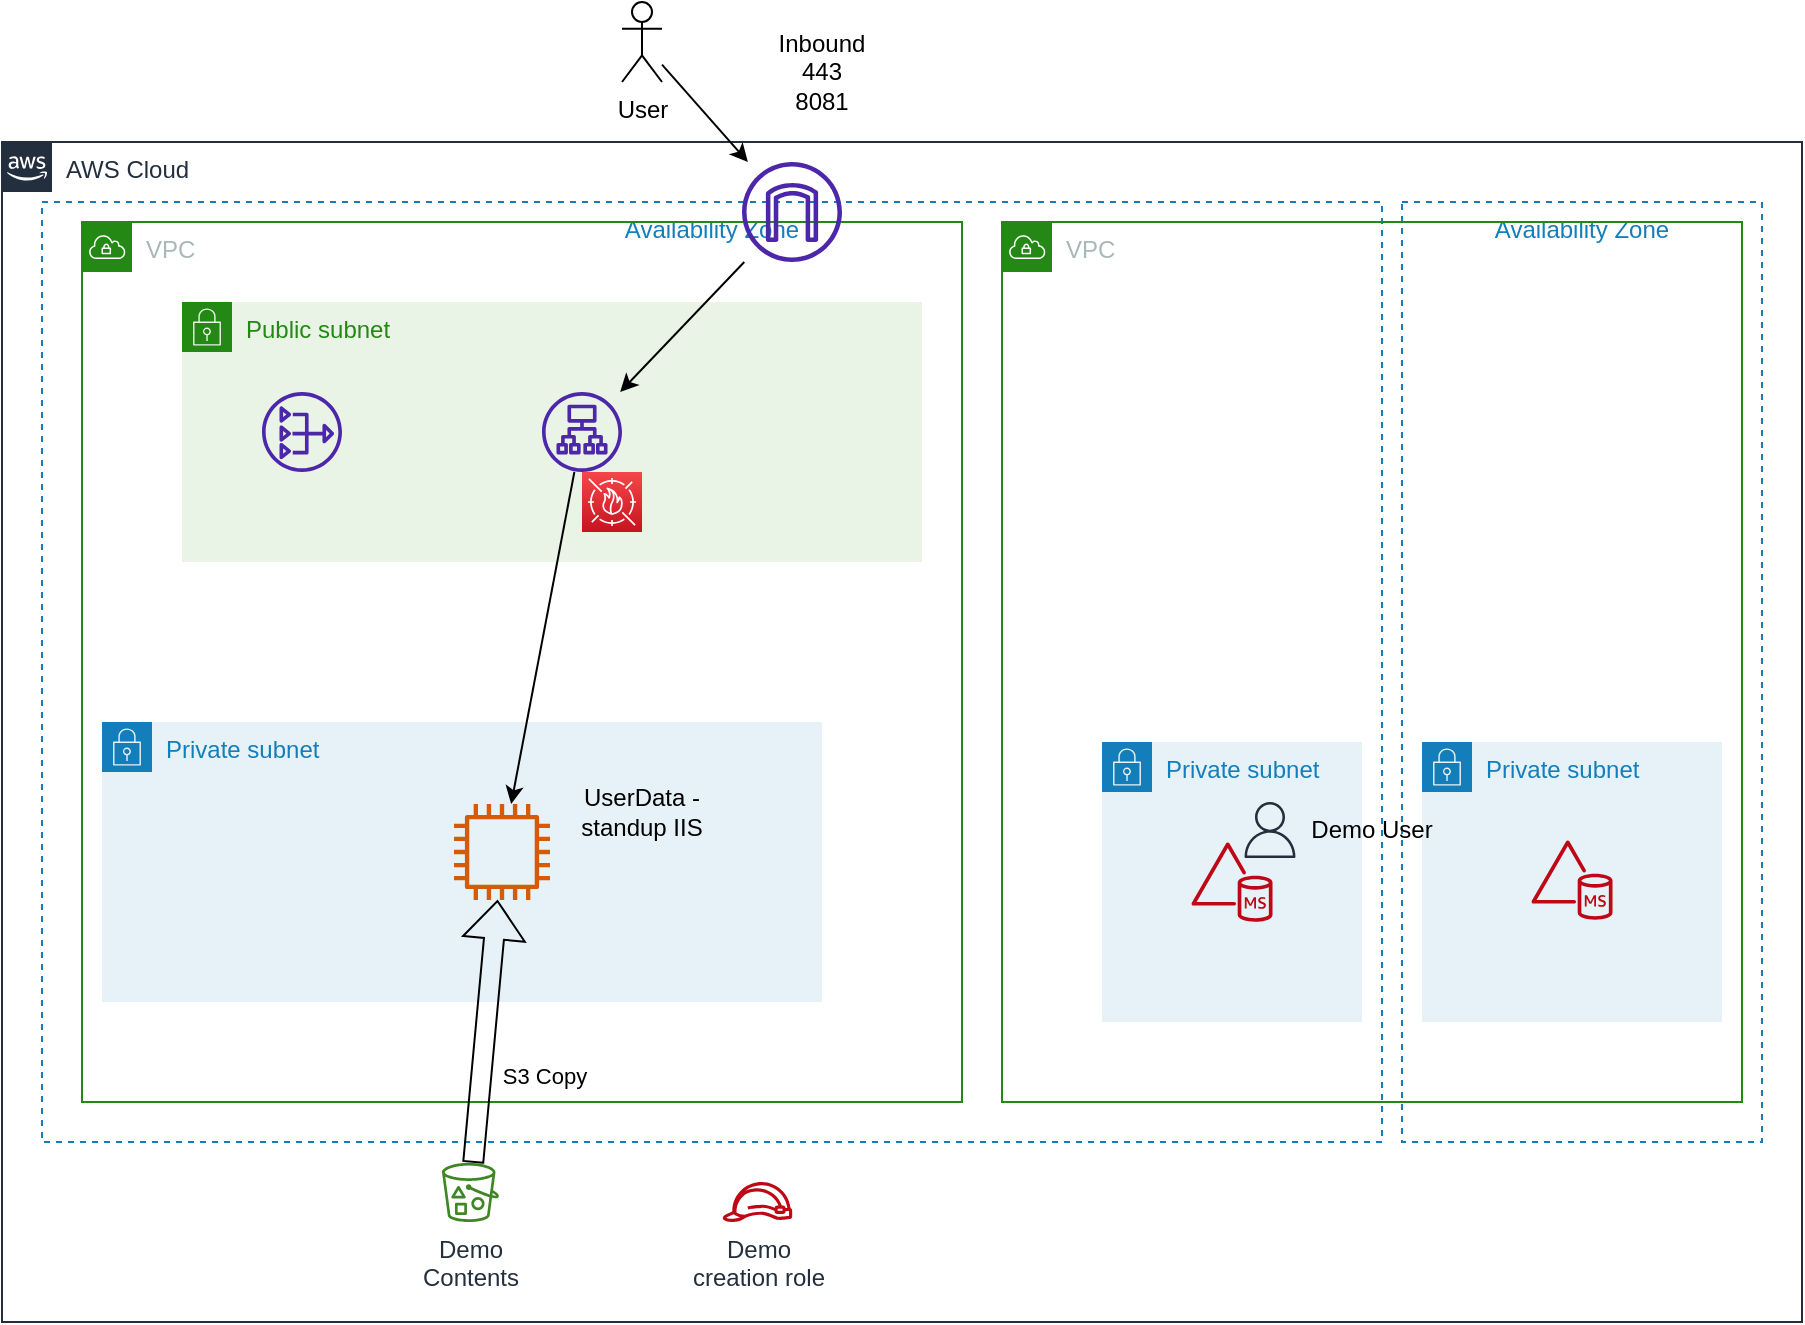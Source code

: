 <mxfile version="21.5.0" type="device" pages="14">
  <diagram name="Page-1" id="1sqQg2QFo93SuqYHZHnF">
    <mxGraphModel dx="1251" dy="854" grid="1" gridSize="10" guides="1" tooltips="1" connect="1" arrows="1" fold="1" page="1" pageScale="1" pageWidth="1169" pageHeight="827" math="0" shadow="0">
      <root>
        <mxCell id="0" />
        <mxCell id="1" parent="0" />
        <mxCell id="jIvEk4RcklW9QHNpJ4sY-43" value="Availability Zone" style="fillColor=none;strokeColor=#147EBA;dashed=1;verticalAlign=top;fontStyle=0;fontColor=#147EBA;" parent="1" vertex="1">
          <mxGeometry x="820" y="110" width="180" height="470" as="geometry" />
        </mxCell>
        <mxCell id="jIvEk4RcklW9QHNpJ4sY-2" value="AWS Cloud" style="points=[[0,0],[0.25,0],[0.5,0],[0.75,0],[1,0],[1,0.25],[1,0.5],[1,0.75],[1,1],[0.75,1],[0.5,1],[0.25,1],[0,1],[0,0.75],[0,0.5],[0,0.25]];outlineConnect=0;gradientColor=none;html=1;whiteSpace=wrap;fontSize=12;fontStyle=0;container=1;pointerEvents=0;collapsible=0;recursiveResize=0;shape=mxgraph.aws4.group;grIcon=mxgraph.aws4.group_aws_cloud_alt;strokeColor=#232F3E;fillColor=none;verticalAlign=top;align=left;spacingLeft=30;fontColor=#232F3E;dashed=0;" parent="1" vertex="1">
          <mxGeometry x="120" y="80" width="900" height="590" as="geometry" />
        </mxCell>
        <mxCell id="jIvEk4RcklW9QHNpJ4sY-42" value="Availability Zone" style="fillColor=none;strokeColor=#147EBA;dashed=1;verticalAlign=top;fontStyle=0;fontColor=#147EBA;" parent="jIvEk4RcklW9QHNpJ4sY-2" vertex="1">
          <mxGeometry x="20" y="30" width="670" height="470" as="geometry" />
        </mxCell>
        <mxCell id="jIvEk4RcklW9QHNpJ4sY-3" value="VPC" style="points=[[0,0],[0.25,0],[0.5,0],[0.75,0],[1,0],[1,0.25],[1,0.5],[1,0.75],[1,1],[0.75,1],[0.5,1],[0.25,1],[0,1],[0,0.75],[0,0.5],[0,0.25]];outlineConnect=0;gradientColor=none;html=1;whiteSpace=wrap;fontSize=12;fontStyle=0;container=1;pointerEvents=0;collapsible=0;recursiveResize=0;shape=mxgraph.aws4.group;grIcon=mxgraph.aws4.group_vpc;strokeColor=#248814;fillColor=none;verticalAlign=top;align=left;spacingLeft=30;fontColor=#AAB7B8;dashed=0;" parent="jIvEk4RcklW9QHNpJ4sY-2" vertex="1">
          <mxGeometry x="40" y="40" width="440" height="440" as="geometry" />
        </mxCell>
        <mxCell id="jIvEk4RcklW9QHNpJ4sY-5" value="Public subnet" style="points=[[0,0],[0.25,0],[0.5,0],[0.75,0],[1,0],[1,0.25],[1,0.5],[1,0.75],[1,1],[0.75,1],[0.5,1],[0.25,1],[0,1],[0,0.75],[0,0.5],[0,0.25]];outlineConnect=0;gradientColor=none;html=1;whiteSpace=wrap;fontSize=12;fontStyle=0;container=1;pointerEvents=0;collapsible=0;recursiveResize=0;shape=mxgraph.aws4.group;grIcon=mxgraph.aws4.group_security_group;grStroke=0;strokeColor=#248814;fillColor=#E9F3E6;verticalAlign=top;align=left;spacingLeft=30;fontColor=#248814;dashed=0;" parent="jIvEk4RcklW9QHNpJ4sY-3" vertex="1">
          <mxGeometry x="50" y="40" width="370" height="130" as="geometry" />
        </mxCell>
        <mxCell id="jIvEk4RcklW9QHNpJ4sY-6" value="" style="sketch=0;outlineConnect=0;fontColor=#232F3E;gradientColor=none;fillColor=#4D27AA;strokeColor=none;dashed=0;verticalLabelPosition=bottom;verticalAlign=top;align=center;html=1;fontSize=12;fontStyle=0;aspect=fixed;pointerEvents=1;shape=mxgraph.aws4.nat_gateway;" parent="jIvEk4RcklW9QHNpJ4sY-5" vertex="1">
          <mxGeometry x="40" y="45" width="40" height="40" as="geometry" />
        </mxCell>
        <mxCell id="jIvEk4RcklW9QHNpJ4sY-10" value="" style="sketch=0;outlineConnect=0;fontColor=#232F3E;gradientColor=none;fillColor=#4D27AA;strokeColor=none;dashed=0;verticalLabelPosition=bottom;verticalAlign=top;align=center;html=1;fontSize=12;fontStyle=0;aspect=fixed;pointerEvents=1;shape=mxgraph.aws4.application_load_balancer;" parent="jIvEk4RcklW9QHNpJ4sY-5" vertex="1">
          <mxGeometry x="180" y="45" width="40" height="40" as="geometry" />
        </mxCell>
        <mxCell id="jIvEk4RcklW9QHNpJ4sY-27" value="" style="sketch=0;points=[[0,0,0],[0.25,0,0],[0.5,0,0],[0.75,0,0],[1,0,0],[0,1,0],[0.25,1,0],[0.5,1,0],[0.75,1,0],[1,1,0],[0,0.25,0],[0,0.5,0],[0,0.75,0],[1,0.25,0],[1,0.5,0],[1,0.75,0]];outlineConnect=0;fontColor=#232F3E;gradientColor=#F54749;gradientDirection=north;fillColor=#C7131F;strokeColor=#ffffff;dashed=0;verticalLabelPosition=bottom;verticalAlign=top;align=center;html=1;fontSize=12;fontStyle=0;aspect=fixed;shape=mxgraph.aws4.resourceIcon;resIcon=mxgraph.aws4.waf;" parent="jIvEk4RcklW9QHNpJ4sY-5" vertex="1">
          <mxGeometry x="200" y="85" width="30" height="30" as="geometry" />
        </mxCell>
        <mxCell id="jIvEk4RcklW9QHNpJ4sY-7" value="" style="sketch=0;outlineConnect=0;fontColor=#232F3E;gradientColor=none;fillColor=#4D27AA;strokeColor=none;dashed=0;verticalLabelPosition=bottom;verticalAlign=top;align=center;html=1;fontSize=12;fontStyle=0;aspect=fixed;pointerEvents=1;shape=mxgraph.aws4.internet_gateway;" parent="jIvEk4RcklW9QHNpJ4sY-3" vertex="1">
          <mxGeometry x="330" y="-30" width="50" height="50" as="geometry" />
        </mxCell>
        <mxCell id="jIvEk4RcklW9QHNpJ4sY-13" value="" style="endArrow=classic;html=1;rounded=0;" parent="jIvEk4RcklW9QHNpJ4sY-3" source="jIvEk4RcklW9QHNpJ4sY-7" target="jIvEk4RcklW9QHNpJ4sY-10" edge="1">
          <mxGeometry width="50" height="50" relative="1" as="geometry">
            <mxPoint x="380" y="180" as="sourcePoint" />
            <mxPoint x="430" y="130" as="targetPoint" />
          </mxGeometry>
        </mxCell>
        <mxCell id="jIvEk4RcklW9QHNpJ4sY-4" value="Private subnet" style="points=[[0,0],[0.25,0],[0.5,0],[0.75,0],[1,0],[1,0.25],[1,0.5],[1,0.75],[1,1],[0.75,1],[0.5,1],[0.25,1],[0,1],[0,0.75],[0,0.5],[0,0.25]];outlineConnect=0;gradientColor=none;html=1;whiteSpace=wrap;fontSize=12;fontStyle=0;container=1;pointerEvents=0;collapsible=0;recursiveResize=0;shape=mxgraph.aws4.group;grIcon=mxgraph.aws4.group_security_group;grStroke=0;strokeColor=#147EBA;fillColor=#E6F2F8;verticalAlign=top;align=left;spacingLeft=30;fontColor=#147EBA;dashed=0;" parent="jIvEk4RcklW9QHNpJ4sY-3" vertex="1">
          <mxGeometry x="10" y="250" width="360" height="140" as="geometry" />
        </mxCell>
        <mxCell id="jIvEk4RcklW9QHNpJ4sY-1" value="" style="sketch=0;outlineConnect=0;fontColor=#232F3E;gradientColor=none;fillColor=#D45B07;strokeColor=none;dashed=0;verticalLabelPosition=bottom;verticalAlign=top;align=center;html=1;fontSize=12;fontStyle=0;aspect=fixed;pointerEvents=1;shape=mxgraph.aws4.instance2;" parent="jIvEk4RcklW9QHNpJ4sY-4" vertex="1">
          <mxGeometry x="176" y="41" width="48" height="48" as="geometry" />
        </mxCell>
        <mxCell id="jIvEk4RcklW9QHNpJ4sY-14" value="" style="endArrow=classic;html=1;rounded=0;" parent="jIvEk4RcklW9QHNpJ4sY-3" source="jIvEk4RcklW9QHNpJ4sY-10" target="jIvEk4RcklW9QHNpJ4sY-1" edge="1">
          <mxGeometry width="50" height="50" relative="1" as="geometry">
            <mxPoint x="380" y="180" as="sourcePoint" />
            <mxPoint x="430" y="130" as="targetPoint" />
          </mxGeometry>
        </mxCell>
        <mxCell id="jIvEk4RcklW9QHNpJ4sY-23" value="Demo &lt;br&gt;Contents" style="sketch=0;outlineConnect=0;fontColor=#232F3E;gradientColor=none;fillColor=#3F8624;strokeColor=none;dashed=0;verticalLabelPosition=bottom;verticalAlign=top;align=center;html=1;fontSize=12;fontStyle=0;aspect=fixed;pointerEvents=1;shape=mxgraph.aws4.bucket_with_objects;" parent="jIvEk4RcklW9QHNpJ4sY-2" vertex="1">
          <mxGeometry x="220.0" y="510.4" width="28.46" height="29.6" as="geometry" />
        </mxCell>
        <mxCell id="jIvEk4RcklW9QHNpJ4sY-25" value="" style="shape=flexArrow;endArrow=classic;html=1;rounded=0;" parent="jIvEk4RcklW9QHNpJ4sY-2" source="jIvEk4RcklW9QHNpJ4sY-23" target="jIvEk4RcklW9QHNpJ4sY-1" edge="1">
          <mxGeometry width="50" height="50" relative="1" as="geometry">
            <mxPoint x="240" y="500" as="sourcePoint" />
            <mxPoint x="290" y="450" as="targetPoint" />
          </mxGeometry>
        </mxCell>
        <mxCell id="jIvEk4RcklW9QHNpJ4sY-26" value="S3 Copy" style="edgeLabel;html=1;align=center;verticalAlign=middle;resizable=0;points=[];" parent="jIvEk4RcklW9QHNpJ4sY-25" vertex="1" connectable="0">
          <mxGeometry x="-0.286" y="-3" relative="1" as="geometry">
            <mxPoint x="28" y="3" as="offset" />
          </mxGeometry>
        </mxCell>
        <mxCell id="jIvEk4RcklW9QHNpJ4sY-41" value="VPC" style="points=[[0,0],[0.25,0],[0.5,0],[0.75,0],[1,0],[1,0.25],[1,0.5],[1,0.75],[1,1],[0.75,1],[0.5,1],[0.25,1],[0,1],[0,0.75],[0,0.5],[0,0.25]];outlineConnect=0;gradientColor=none;html=1;whiteSpace=wrap;fontSize=12;fontStyle=0;container=1;pointerEvents=0;collapsible=0;recursiveResize=0;shape=mxgraph.aws4.group;grIcon=mxgraph.aws4.group_vpc;strokeColor=#248814;fillColor=none;verticalAlign=top;align=left;spacingLeft=30;fontColor=#AAB7B8;dashed=0;" parent="jIvEk4RcklW9QHNpJ4sY-2" vertex="1">
          <mxGeometry x="500" y="40" width="370" height="440" as="geometry" />
        </mxCell>
        <mxCell id="jIvEk4RcklW9QHNpJ4sY-18" value="Private subnet" style="points=[[0,0],[0.25,0],[0.5,0],[0.75,0],[1,0],[1,0.25],[1,0.5],[1,0.75],[1,1],[0.75,1],[0.5,1],[0.25,1],[0,1],[0,0.75],[0,0.5],[0,0.25]];outlineConnect=0;gradientColor=none;html=1;whiteSpace=wrap;fontSize=12;fontStyle=0;container=1;pointerEvents=0;collapsible=0;recursiveResize=0;shape=mxgraph.aws4.group;grIcon=mxgraph.aws4.group_security_group;grStroke=0;strokeColor=#147EBA;fillColor=#E6F2F8;verticalAlign=top;align=left;spacingLeft=30;fontColor=#147EBA;dashed=0;" parent="jIvEk4RcklW9QHNpJ4sY-41" vertex="1">
          <mxGeometry x="50" y="260" width="130" height="140" as="geometry" />
        </mxCell>
        <mxCell id="jIvEk4RcklW9QHNpJ4sY-17" value="" style="sketch=0;outlineConnect=0;fontColor=#232F3E;gradientColor=none;fillColor=#BF0816;strokeColor=none;dashed=0;verticalLabelPosition=bottom;verticalAlign=top;align=center;html=1;fontSize=12;fontStyle=0;aspect=fixed;pointerEvents=1;shape=mxgraph.aws4.managed_ms_ad;" parent="jIvEk4RcklW9QHNpJ4sY-18" vertex="1">
          <mxGeometry x="44.74" y="50" width="40.52" height="40" as="geometry" />
        </mxCell>
        <mxCell id="jIvEk4RcklW9QHNpJ4sY-24" value="" style="sketch=0;outlineConnect=0;fontColor=#232F3E;gradientColor=none;fillColor=#232F3D;strokeColor=none;dashed=0;verticalLabelPosition=bottom;verticalAlign=top;align=center;html=1;fontSize=12;fontStyle=0;aspect=fixed;pointerEvents=1;shape=mxgraph.aws4.user;" parent="jIvEk4RcklW9QHNpJ4sY-18" vertex="1">
          <mxGeometry x="70" y="30" width="28" height="28" as="geometry" />
        </mxCell>
        <mxCell id="jIvEk4RcklW9QHNpJ4sY-20" value="Private subnet" style="points=[[0,0],[0.25,0],[0.5,0],[0.75,0],[1,0],[1,0.25],[1,0.5],[1,0.75],[1,1],[0.75,1],[0.5,1],[0.25,1],[0,1],[0,0.75],[0,0.5],[0,0.25]];outlineConnect=0;gradientColor=none;html=1;whiteSpace=wrap;fontSize=12;fontStyle=0;container=1;pointerEvents=0;collapsible=0;recursiveResize=0;shape=mxgraph.aws4.group;grIcon=mxgraph.aws4.group_security_group;grStroke=0;strokeColor=#147EBA;fillColor=#E6F2F8;verticalAlign=top;align=left;spacingLeft=30;fontColor=#147EBA;dashed=0;" parent="jIvEk4RcklW9QHNpJ4sY-41" vertex="1">
          <mxGeometry x="210" y="260" width="150" height="140" as="geometry" />
        </mxCell>
        <mxCell id="jIvEk4RcklW9QHNpJ4sY-21" value="" style="sketch=0;outlineConnect=0;fontColor=#232F3E;gradientColor=none;fillColor=#BF0816;strokeColor=none;dashed=0;verticalLabelPosition=bottom;verticalAlign=top;align=center;html=1;fontSize=12;fontStyle=0;aspect=fixed;pointerEvents=1;shape=mxgraph.aws4.managed_ms_ad;" parent="jIvEk4RcklW9QHNpJ4sY-20" vertex="1">
          <mxGeometry x="54.74" y="49" width="40.52" height="40" as="geometry" />
        </mxCell>
        <mxCell id="jIvEk4RcklW9QHNpJ4sY-22" value="Demo User" style="text;html=1;strokeColor=none;fillColor=none;align=center;verticalAlign=middle;whiteSpace=wrap;rounded=0;" parent="jIvEk4RcklW9QHNpJ4sY-20" vertex="1">
          <mxGeometry x="-60" y="34" width="70" height="20" as="geometry" />
        </mxCell>
        <mxCell id="jIvEk4RcklW9QHNpJ4sY-28" value="Demo &lt;br&gt;creation role" style="sketch=0;outlineConnect=0;fontColor=#232F3E;gradientColor=none;fillColor=#BF0816;strokeColor=none;dashed=0;verticalLabelPosition=bottom;verticalAlign=top;align=center;html=1;fontSize=12;fontStyle=0;aspect=fixed;pointerEvents=1;shape=mxgraph.aws4.role;" parent="jIvEk4RcklW9QHNpJ4sY-2" vertex="1">
          <mxGeometry x="360" y="520" width="35.45" height="20" as="geometry" />
        </mxCell>
        <mxCell id="jIvEk4RcklW9QHNpJ4sY-44" value="UserData - standup IIS" style="text;html=1;strokeColor=none;fillColor=none;align=center;verticalAlign=middle;whiteSpace=wrap;rounded=0;" parent="jIvEk4RcklW9QHNpJ4sY-2" vertex="1">
          <mxGeometry x="270" y="320" width="100" height="30" as="geometry" />
        </mxCell>
        <mxCell id="jIvEk4RcklW9QHNpJ4sY-8" value="Inbound 443&lt;br&gt;8081" style="text;html=1;strokeColor=none;fillColor=none;align=center;verticalAlign=middle;whiteSpace=wrap;rounded=0;" parent="1" vertex="1">
          <mxGeometry x="500" y="20" width="60" height="50" as="geometry" />
        </mxCell>
        <mxCell id="jIvEk4RcklW9QHNpJ4sY-15" value="User" style="shape=umlActor;verticalLabelPosition=bottom;verticalAlign=top;html=1;outlineConnect=0;" parent="1" vertex="1">
          <mxGeometry x="430" y="10" width="20" height="40" as="geometry" />
        </mxCell>
        <mxCell id="jIvEk4RcklW9QHNpJ4sY-16" value="" style="endArrow=classic;html=1;rounded=0;" parent="1" source="jIvEk4RcklW9QHNpJ4sY-15" target="jIvEk4RcklW9QHNpJ4sY-7" edge="1">
          <mxGeometry width="50" height="50" relative="1" as="geometry">
            <mxPoint x="540" y="190" as="sourcePoint" />
            <mxPoint x="590" y="140" as="targetPoint" />
          </mxGeometry>
        </mxCell>
      </root>
    </mxGraphModel>
  </diagram>
  <diagram name="CF Target Version 1" id="GqdBEPzjvzCViYDtVMvI">
    <mxGraphModel dx="1251" dy="894" grid="1" gridSize="10" guides="1" tooltips="1" connect="1" arrows="1" fold="1" page="1" pageScale="1" pageWidth="1169" pageHeight="827" math="0" shadow="0">
      <root>
        <mxCell id="NRg0yluaWBzr8GHPjgfX-0" />
        <mxCell id="NRg0yluaWBzr8GHPjgfX-1" parent="NRg0yluaWBzr8GHPjgfX-0" />
        <mxCell id="0n4a9aZXlXrDUSauL-rP-1" value="" style="rounded=0;whiteSpace=wrap;html=1;fillColor=#FFFFCC;opacity=20;" parent="NRg0yluaWBzr8GHPjgfX-1" vertex="1">
          <mxGeometry x="40" y="10" width="510" height="750" as="geometry" />
        </mxCell>
        <mxCell id="0n4a9aZXlXrDUSauL-rP-0" value="" style="rounded=0;whiteSpace=wrap;html=1;fillColor=#FFCE9F;opacity=20;" parent="NRg0yluaWBzr8GHPjgfX-1" vertex="1">
          <mxGeometry x="560" y="10" width="510" height="750" as="geometry" />
        </mxCell>
        <mxCell id="NRg0yluaWBzr8GHPjgfX-2" value="Availability Zone" style="fillColor=none;strokeColor=#147EBA;dashed=1;verticalAlign=top;fontStyle=0;fontColor=#147EBA;" parent="NRg0yluaWBzr8GHPjgfX-1" vertex="1">
          <mxGeometry x="770" y="110" width="180" height="470" as="geometry" />
        </mxCell>
        <mxCell id="NRg0yluaWBzr8GHPjgfX-3" value="AWS Cloud" style="points=[[0,0],[0.25,0],[0.5,0],[0.75,0],[1,0],[1,0.25],[1,0.5],[1,0.75],[1,1],[0.75,1],[0.5,1],[0.25,1],[0,1],[0,0.75],[0,0.5],[0,0.25]];outlineConnect=0;gradientColor=none;html=1;whiteSpace=wrap;fontSize=12;fontStyle=0;container=1;pointerEvents=0;collapsible=0;recursiveResize=0;shape=mxgraph.aws4.group;grIcon=mxgraph.aws4.group_aws_cloud_alt;strokeColor=#232F3E;fillColor=none;verticalAlign=top;align=left;spacingLeft=30;fontColor=#232F3E;dashed=0;" parent="NRg0yluaWBzr8GHPjgfX-1" vertex="1">
          <mxGeometry x="70" y="80" width="900" height="590" as="geometry" />
        </mxCell>
        <mxCell id="NRg0yluaWBzr8GHPjgfX-4" value="Availability Zone" style="fillColor=none;strokeColor=#147EBA;dashed=1;verticalAlign=top;fontStyle=0;fontColor=#147EBA;" parent="NRg0yluaWBzr8GHPjgfX-3" vertex="1">
          <mxGeometry x="20" y="30" width="670" height="470" as="geometry" />
        </mxCell>
        <mxCell id="NRg0yluaWBzr8GHPjgfX-5" value="VPC" style="points=[[0,0],[0.25,0],[0.5,0],[0.75,0],[1,0],[1,0.25],[1,0.5],[1,0.75],[1,1],[0.75,1],[0.5,1],[0.25,1],[0,1],[0,0.75],[0,0.5],[0,0.25]];outlineConnect=0;gradientColor=none;html=1;whiteSpace=wrap;fontSize=12;fontStyle=0;container=1;pointerEvents=0;collapsible=0;recursiveResize=0;shape=mxgraph.aws4.group;grIcon=mxgraph.aws4.group_vpc;strokeColor=#248814;fillColor=none;verticalAlign=top;align=left;spacingLeft=30;fontColor=#AAB7B8;dashed=0;" parent="NRg0yluaWBzr8GHPjgfX-3" vertex="1">
          <mxGeometry x="40" y="40" width="440" height="440" as="geometry" />
        </mxCell>
        <mxCell id="NRg0yluaWBzr8GHPjgfX-6" value="Public subnet" style="points=[[0,0],[0.25,0],[0.5,0],[0.75,0],[1,0],[1,0.25],[1,0.5],[1,0.75],[1,1],[0.75,1],[0.5,1],[0.25,1],[0,1],[0,0.75],[0,0.5],[0,0.25]];outlineConnect=0;gradientColor=none;html=1;whiteSpace=wrap;fontSize=12;fontStyle=0;container=1;pointerEvents=0;collapsible=0;recursiveResize=0;shape=mxgraph.aws4.group;grIcon=mxgraph.aws4.group_security_group;grStroke=0;strokeColor=#248814;fillColor=#E9F3E6;verticalAlign=top;align=left;spacingLeft=30;fontColor=#248814;dashed=0;" parent="NRg0yluaWBzr8GHPjgfX-5" vertex="1">
          <mxGeometry x="50" y="40" width="370" height="130" as="geometry" />
        </mxCell>
        <mxCell id="NRg0yluaWBzr8GHPjgfX-8" value="" style="sketch=0;outlineConnect=0;fontColor=#232F3E;gradientColor=none;fillColor=#4D27AA;strokeColor=none;dashed=0;verticalLabelPosition=bottom;verticalAlign=top;align=center;html=1;fontSize=12;fontStyle=0;aspect=fixed;pointerEvents=1;shape=mxgraph.aws4.application_load_balancer;" parent="NRg0yluaWBzr8GHPjgfX-6" vertex="1">
          <mxGeometry x="180" y="45" width="40" height="40" as="geometry" />
        </mxCell>
        <mxCell id="NRg0yluaWBzr8GHPjgfX-10" value="" style="sketch=0;outlineConnect=0;fontColor=#232F3E;gradientColor=none;fillColor=#4D27AA;strokeColor=none;dashed=0;verticalLabelPosition=bottom;verticalAlign=top;align=center;html=1;fontSize=12;fontStyle=0;aspect=fixed;pointerEvents=1;shape=mxgraph.aws4.internet_gateway;" parent="NRg0yluaWBzr8GHPjgfX-5" vertex="1">
          <mxGeometry x="330" y="-30" width="50" height="50" as="geometry" />
        </mxCell>
        <mxCell id="NRg0yluaWBzr8GHPjgfX-11" value="" style="endArrow=classic;html=1;rounded=0;" parent="NRg0yluaWBzr8GHPjgfX-5" source="NRg0yluaWBzr8GHPjgfX-10" target="NRg0yluaWBzr8GHPjgfX-8" edge="1">
          <mxGeometry width="50" height="50" relative="1" as="geometry">
            <mxPoint x="380" y="180" as="sourcePoint" />
            <mxPoint x="430" y="130" as="targetPoint" />
          </mxGeometry>
        </mxCell>
        <mxCell id="NRg0yluaWBzr8GHPjgfX-12" value="Private subnet" style="points=[[0,0],[0.25,0],[0.5,0],[0.75,0],[1,0],[1,0.25],[1,0.5],[1,0.75],[1,1],[0.75,1],[0.5,1],[0.25,1],[0,1],[0,0.75],[0,0.5],[0,0.25]];outlineConnect=0;gradientColor=none;html=1;whiteSpace=wrap;fontSize=12;fontStyle=0;container=1;pointerEvents=0;collapsible=0;recursiveResize=0;shape=mxgraph.aws4.group;grIcon=mxgraph.aws4.group_security_group;grStroke=0;strokeColor=#147EBA;fillColor=#E6F2F8;verticalAlign=top;align=left;spacingLeft=30;fontColor=#147EBA;dashed=0;" parent="NRg0yluaWBzr8GHPjgfX-5" vertex="1">
          <mxGeometry x="10" y="250" width="360" height="140" as="geometry" />
        </mxCell>
        <mxCell id="NRg0yluaWBzr8GHPjgfX-13" value="" style="sketch=0;outlineConnect=0;fontColor=#232F3E;gradientColor=none;fillColor=#D45B07;strokeColor=none;dashed=0;verticalLabelPosition=bottom;verticalAlign=top;align=center;html=1;fontSize=12;fontStyle=0;aspect=fixed;pointerEvents=1;shape=mxgraph.aws4.instance2;" parent="NRg0yluaWBzr8GHPjgfX-12" vertex="1">
          <mxGeometry x="176" y="41" width="48" height="48" as="geometry" />
        </mxCell>
        <mxCell id="NRg0yluaWBzr8GHPjgfX-14" value="" style="endArrow=classic;html=1;rounded=0;" parent="NRg0yluaWBzr8GHPjgfX-5" source="NRg0yluaWBzr8GHPjgfX-8" target="NRg0yluaWBzr8GHPjgfX-13" edge="1">
          <mxGeometry width="50" height="50" relative="1" as="geometry">
            <mxPoint x="380" y="180" as="sourcePoint" />
            <mxPoint x="430" y="130" as="targetPoint" />
          </mxGeometry>
        </mxCell>
        <mxCell id="NRg0yluaWBzr8GHPjgfX-15" value="Demo &lt;br&gt;Contents" style="sketch=0;outlineConnect=0;fontColor=#232F3E;gradientColor=none;fillColor=#3F8624;strokeColor=none;dashed=0;verticalLabelPosition=bottom;verticalAlign=top;align=center;html=1;fontSize=12;fontStyle=0;aspect=fixed;pointerEvents=1;shape=mxgraph.aws4.bucket_with_objects;" parent="NRg0yluaWBzr8GHPjgfX-3" vertex="1">
          <mxGeometry x="600" y="520" width="28.46" height="29.6" as="geometry" />
        </mxCell>
        <mxCell id="NRg0yluaWBzr8GHPjgfX-16" value="" style="shape=flexArrow;endArrow=classic;html=1;rounded=0;" parent="NRg0yluaWBzr8GHPjgfX-3" source="NRg0yluaWBzr8GHPjgfX-15" target="NRg0yluaWBzr8GHPjgfX-13" edge="1">
          <mxGeometry width="50" height="50" relative="1" as="geometry">
            <mxPoint x="240" y="500" as="sourcePoint" />
            <mxPoint x="290" y="450" as="targetPoint" />
          </mxGeometry>
        </mxCell>
        <mxCell id="NRg0yluaWBzr8GHPjgfX-17" value="S3 Copy" style="edgeLabel;html=1;align=center;verticalAlign=middle;resizable=0;points=[];" parent="NRg0yluaWBzr8GHPjgfX-16" vertex="1" connectable="0">
          <mxGeometry x="-0.286" y="-3" relative="1" as="geometry">
            <mxPoint x="28" y="3" as="offset" />
          </mxGeometry>
        </mxCell>
        <mxCell id="NRg0yluaWBzr8GHPjgfX-18" value="Shared VPC" style="points=[[0,0],[0.25,0],[0.5,0],[0.75,0],[1,0],[1,0.25],[1,0.5],[1,0.75],[1,1],[0.75,1],[0.5,1],[0.25,1],[0,1],[0,0.75],[0,0.5],[0,0.25]];outlineConnect=0;gradientColor=none;html=1;whiteSpace=wrap;fontSize=12;fontStyle=0;container=1;pointerEvents=0;collapsible=0;recursiveResize=0;shape=mxgraph.aws4.group;grIcon=mxgraph.aws4.group_vpc;strokeColor=#248814;fillColor=none;verticalAlign=top;align=left;spacingLeft=30;fontColor=#AAB7B8;dashed=0;" parent="NRg0yluaWBzr8GHPjgfX-3" vertex="1">
          <mxGeometry x="500" y="40" width="370" height="440" as="geometry" />
        </mxCell>
        <mxCell id="NRg0yluaWBzr8GHPjgfX-19" value="Private subnet" style="points=[[0,0],[0.25,0],[0.5,0],[0.75,0],[1,0],[1,0.25],[1,0.5],[1,0.75],[1,1],[0.75,1],[0.5,1],[0.25,1],[0,1],[0,0.75],[0,0.5],[0,0.25]];outlineConnect=0;gradientColor=none;html=1;whiteSpace=wrap;fontSize=12;fontStyle=0;container=1;pointerEvents=0;collapsible=0;recursiveResize=0;shape=mxgraph.aws4.group;grIcon=mxgraph.aws4.group_security_group;grStroke=0;strokeColor=#147EBA;fillColor=#E6F2F8;verticalAlign=top;align=left;spacingLeft=30;fontColor=#147EBA;dashed=0;" parent="NRg0yluaWBzr8GHPjgfX-18" vertex="1">
          <mxGeometry x="50" y="260" width="130" height="140" as="geometry" />
        </mxCell>
        <mxCell id="NRg0yluaWBzr8GHPjgfX-20" value="" style="sketch=0;outlineConnect=0;fontColor=#232F3E;gradientColor=none;fillColor=#BF0816;strokeColor=none;dashed=0;verticalLabelPosition=bottom;verticalAlign=top;align=center;html=1;fontSize=12;fontStyle=0;aspect=fixed;pointerEvents=1;shape=mxgraph.aws4.managed_ms_ad;" parent="NRg0yluaWBzr8GHPjgfX-19" vertex="1">
          <mxGeometry x="44.74" y="50" width="40.52" height="40" as="geometry" />
        </mxCell>
        <mxCell id="NRg0yluaWBzr8GHPjgfX-21" value="" style="sketch=0;outlineConnect=0;fontColor=#232F3E;gradientColor=none;fillColor=#232F3D;strokeColor=none;dashed=0;verticalLabelPosition=bottom;verticalAlign=top;align=center;html=1;fontSize=12;fontStyle=0;aspect=fixed;pointerEvents=1;shape=mxgraph.aws4.user;" parent="NRg0yluaWBzr8GHPjgfX-19" vertex="1">
          <mxGeometry x="70" y="30" width="28" height="28" as="geometry" />
        </mxCell>
        <mxCell id="NRg0yluaWBzr8GHPjgfX-22" value="Private subnet" style="points=[[0,0],[0.25,0],[0.5,0],[0.75,0],[1,0],[1,0.25],[1,0.5],[1,0.75],[1,1],[0.75,1],[0.5,1],[0.25,1],[0,1],[0,0.75],[0,0.5],[0,0.25]];outlineConnect=0;gradientColor=none;html=1;whiteSpace=wrap;fontSize=12;fontStyle=0;container=1;pointerEvents=0;collapsible=0;recursiveResize=0;shape=mxgraph.aws4.group;grIcon=mxgraph.aws4.group_security_group;grStroke=0;strokeColor=#147EBA;fillColor=#E6F2F8;verticalAlign=top;align=left;spacingLeft=30;fontColor=#147EBA;dashed=0;" parent="NRg0yluaWBzr8GHPjgfX-18" vertex="1">
          <mxGeometry x="210" y="260" width="150" height="140" as="geometry" />
        </mxCell>
        <mxCell id="NRg0yluaWBzr8GHPjgfX-23" value="" style="sketch=0;outlineConnect=0;fontColor=#232F3E;gradientColor=none;fillColor=#BF0816;strokeColor=none;dashed=0;verticalLabelPosition=bottom;verticalAlign=top;align=center;html=1;fontSize=12;fontStyle=0;aspect=fixed;pointerEvents=1;shape=mxgraph.aws4.managed_ms_ad;" parent="NRg0yluaWBzr8GHPjgfX-22" vertex="1">
          <mxGeometry x="54.74" y="49" width="40.52" height="40" as="geometry" />
        </mxCell>
        <mxCell id="NRg0yluaWBzr8GHPjgfX-24" value="Demo User" style="text;html=1;strokeColor=none;fillColor=#D4FF00;align=center;verticalAlign=middle;whiteSpace=wrap;rounded=0;" parent="NRg0yluaWBzr8GHPjgfX-18" vertex="1">
          <mxGeometry x="150" y="284" width="70" height="20" as="geometry" />
        </mxCell>
        <mxCell id="NRg0yluaWBzr8GHPjgfX-25" value="Demo &lt;br&gt;creation role" style="sketch=0;outlineConnect=0;fontColor=#232F3E;gradientColor=none;fillColor=#BF0816;strokeColor=none;dashed=0;verticalLabelPosition=bottom;verticalAlign=top;align=center;html=1;fontSize=12;fontStyle=0;aspect=fixed;pointerEvents=1;shape=mxgraph.aws4.role;" parent="NRg0yluaWBzr8GHPjgfX-3" vertex="1">
          <mxGeometry x="654.55" y="520" width="35.45" height="20" as="geometry" />
        </mxCell>
        <mxCell id="NRg0yluaWBzr8GHPjgfX-26" value="UserData - standup IIS" style="text;html=1;strokeColor=none;fillColor=none;align=center;verticalAlign=middle;whiteSpace=wrap;rounded=0;" parent="NRg0yluaWBzr8GHPjgfX-3" vertex="1">
          <mxGeometry x="270" y="320" width="100" height="30" as="geometry" />
        </mxCell>
        <mxCell id="NRg0yluaWBzr8GHPjgfX-7" value="" style="sketch=0;outlineConnect=0;fontColor=#232F3E;gradientColor=none;fillColor=#4D27AA;strokeColor=none;dashed=0;verticalLabelPosition=bottom;verticalAlign=top;align=center;html=1;fontSize=12;fontStyle=0;aspect=fixed;pointerEvents=1;shape=mxgraph.aws4.nat_gateway;" parent="NRg0yluaWBzr8GHPjgfX-3" vertex="1">
          <mxGeometry x="160" y="135" width="40" height="40" as="geometry" />
        </mxCell>
        <mxCell id="0n4a9aZXlXrDUSauL-rP-3" value="Resolver" style="sketch=0;outlineConnect=0;fontColor=#232F3E;gradientColor=none;fillColor=#4D27AA;strokeColor=none;dashed=0;verticalLabelPosition=bottom;verticalAlign=top;align=center;html=1;fontSize=12;fontStyle=0;aspect=fixed;pointerEvents=1;shape=mxgraph.aws4.route_53_resolver;" parent="NRg0yluaWBzr8GHPjgfX-3" vertex="1">
          <mxGeometry x="70" y="330" width="38" height="38" as="geometry" />
        </mxCell>
        <mxCell id="0n4a9aZXlXrDUSauL-rP-4" value="" style="endArrow=classic;html=1;rounded=0;" parent="NRg0yluaWBzr8GHPjgfX-3" source="0n4a9aZXlXrDUSauL-rP-3" target="NRg0yluaWBzr8GHPjgfX-20" edge="1">
          <mxGeometry width="50" height="50" relative="1" as="geometry">
            <mxPoint x="640" y="340" as="sourcePoint" />
            <mxPoint x="690" y="290" as="targetPoint" />
            <Array as="points">
              <mxPoint x="150" y="460" />
            </Array>
          </mxGeometry>
        </mxCell>
        <mxCell id="0n4a9aZXlXrDUSauL-rP-5" value="DNS" style="text;html=1;align=center;verticalAlign=middle;resizable=0;points=[];autosize=1;strokeColor=none;fillColor=none;" parent="NRg0yluaWBzr8GHPjgfX-3" vertex="1">
          <mxGeometry x="140" y="430" width="50" height="30" as="geometry" />
        </mxCell>
        <mxCell id="0n4a9aZXlXrDUSauL-rP-7" value="SSM Endpoint" style="sketch=0;outlineConnect=0;fontColor=#232F3E;gradientColor=none;fillColor=#4D27AA;strokeColor=none;dashed=0;verticalLabelPosition=bottom;verticalAlign=top;align=center;html=1;fontSize=12;fontStyle=0;aspect=fixed;pointerEvents=1;shape=mxgraph.aws4.endpoints;" parent="NRg0yluaWBzr8GHPjgfX-3" vertex="1">
          <mxGeometry x="140" y="330" width="40" height="40" as="geometry" />
        </mxCell>
        <mxCell id="0n4a9aZXlXrDUSauL-rP-8" value="VPC Peering" style="sketch=0;outlineConnect=0;fontColor=#232F3E;gradientColor=none;fillColor=#4D27AA;strokeColor=none;dashed=0;verticalLabelPosition=bottom;verticalAlign=top;align=center;html=1;fontSize=12;fontStyle=0;aspect=fixed;pointerEvents=1;shape=mxgraph.aws4.peering;" parent="NRg0yluaWBzr8GHPjgfX-3" vertex="1">
          <mxGeometry x="470" y="246" width="38" height="38" as="geometry" />
        </mxCell>
        <mxCell id="NRg0yluaWBzr8GHPjgfX-9" value="WAF (optional)" style="sketch=0;points=[[0,0,0],[0.25,0,0],[0.5,0,0],[0.75,0,0],[1,0,0],[0,1,0],[0.25,1,0],[0.5,1,0],[0.75,1,0],[1,1,0],[0,0.25,0],[0,0.5,0],[0,0.75,0],[1,0.25,0],[1,0.5,0],[1,0.75,0]];outlineConnect=0;fontColor=#232F3E;gradientColor=#F54749;gradientDirection=north;fillColor=#C7131F;strokeColor=#ffffff;dashed=0;verticalLabelPosition=bottom;verticalAlign=top;align=center;html=1;fontSize=12;fontStyle=0;aspect=fixed;shape=mxgraph.aws4.resourceIcon;resIcon=mxgraph.aws4.waf;" parent="NRg0yluaWBzr8GHPjgfX-3" vertex="1">
          <mxGeometry x="320" y="145" width="30" height="30" as="geometry" />
        </mxCell>
        <mxCell id="NRg0yluaWBzr8GHPjgfX-27" value="Inbound 443" style="text;html=1;strokeColor=none;fillColor=none;align=center;verticalAlign=middle;whiteSpace=wrap;rounded=0;" parent="NRg0yluaWBzr8GHPjgfX-1" vertex="1">
          <mxGeometry x="450" y="20" width="60" height="50" as="geometry" />
        </mxCell>
        <mxCell id="NRg0yluaWBzr8GHPjgfX-28" value="User" style="shape=umlActor;verticalLabelPosition=bottom;verticalAlign=top;html=1;outlineConnect=0;" parent="NRg0yluaWBzr8GHPjgfX-1" vertex="1">
          <mxGeometry x="380" y="10" width="20" height="40" as="geometry" />
        </mxCell>
        <mxCell id="NRg0yluaWBzr8GHPjgfX-29" value="" style="endArrow=classic;html=1;rounded=0;" parent="NRg0yluaWBzr8GHPjgfX-1" source="NRg0yluaWBzr8GHPjgfX-28" target="NRg0yluaWBzr8GHPjgfX-10" edge="1">
          <mxGeometry width="50" height="50" relative="1" as="geometry">
            <mxPoint x="490" y="190" as="sourcePoint" />
            <mxPoint x="540" y="140" as="targetPoint" />
          </mxGeometry>
        </mxCell>
        <mxCell id="0n4a9aZXlXrDUSauL-rP-9" value="Service Catalog (optional)" style="text;html=1;align=center;verticalAlign=middle;resizable=0;points=[];autosize=1;strokeColor=none;fillColor=none;" parent="NRg0yluaWBzr8GHPjgfX-1" vertex="1">
          <mxGeometry x="40" y="10" width="160" height="30" as="geometry" />
        </mxCell>
      </root>
    </mxGraphModel>
  </diagram>
  <diagram name="Shared VPC " id="44NSnr14f3AlTFtoZcuH">
    <mxGraphModel dx="1251" dy="1721" grid="1" gridSize="10" guides="1" tooltips="1" connect="1" arrows="1" fold="1" page="1" pageScale="1" pageWidth="1169" pageHeight="827" math="0" shadow="0">
      <root>
        <mxCell id="gWNGhZgh88dAfjH5ensx-0" />
        <mxCell id="gWNGhZgh88dAfjH5ensx-1" parent="gWNGhZgh88dAfjH5ensx-0" />
        <mxCell id="gWNGhZgh88dAfjH5ensx-5" value="AWS Cloud" style="points=[[0,0],[0.25,0],[0.5,0],[0.75,0],[1,0],[1,0.25],[1,0.5],[1,0.75],[1,1],[0.75,1],[0.5,1],[0.25,1],[0,1],[0,0.75],[0,0.5],[0,0.25]];outlineConnect=0;gradientColor=none;html=1;whiteSpace=wrap;fontSize=12;fontStyle=0;container=1;pointerEvents=0;collapsible=0;recursiveResize=0;shape=mxgraph.aws4.group;grIcon=mxgraph.aws4.group_aws_cloud_alt;strokeColor=#232F3E;fillColor=none;verticalAlign=top;align=left;spacingLeft=30;fontColor=#232F3E;dashed=0;" parent="gWNGhZgh88dAfjH5ensx-1" vertex="1">
          <mxGeometry x="30" y="-230" width="590" height="820" as="geometry" />
        </mxCell>
        <mxCell id="gWNGhZgh88dAfjH5ensx-7" value="VPC" style="points=[[0,0],[0.25,0],[0.5,0],[0.75,0],[1,0],[1,0.25],[1,0.5],[1,0.75],[1,1],[0.75,1],[0.5,1],[0.25,1],[0,1],[0,0.75],[0,0.5],[0,0.25]];outlineConnect=0;gradientColor=none;html=1;whiteSpace=wrap;fontSize=12;fontStyle=0;container=1;pointerEvents=0;collapsible=0;recursiveResize=0;shape=mxgraph.aws4.group;grIcon=mxgraph.aws4.group_vpc;strokeColor=#248814;fillColor=none;verticalAlign=top;align=left;spacingLeft=30;fontColor=#AAB7B8;dashed=0;" parent="gWNGhZgh88dAfjH5ensx-5" vertex="1">
          <mxGeometry x="50" y="40" width="500" height="440" as="geometry" />
        </mxCell>
        <mxCell id="gWNGhZgh88dAfjH5ensx-6" value="Availability Zone 2" style="fillColor=none;strokeColor=#147EBA;dashed=1;verticalAlign=top;fontStyle=0;fontColor=#147EBA;" parent="gWNGhZgh88dAfjH5ensx-7" vertex="1">
          <mxGeometry x="278" y="10" width="180" height="700" as="geometry" />
        </mxCell>
        <mxCell id="YKYWNR7SqwhtGa6ooszB-38" value="Availability Zone 1" style="fillColor=none;strokeColor=#147EBA;dashed=1;verticalAlign=top;fontStyle=0;fontColor=#147EBA;" parent="gWNGhZgh88dAfjH5ensx-7" vertex="1">
          <mxGeometry x="33" y="10" width="180" height="700" as="geometry" />
        </mxCell>
        <mxCell id="gWNGhZgh88dAfjH5ensx-15" value="Demo &lt;br&gt;Contents" style="sketch=0;outlineConnect=0;fontColor=#232F3E;gradientColor=none;fillColor=#3F8624;strokeColor=none;dashed=0;verticalLabelPosition=bottom;verticalAlign=top;align=center;html=1;fontSize=12;fontStyle=0;aspect=fixed;pointerEvents=1;shape=mxgraph.aws4.bucket_with_objects;" parent="gWNGhZgh88dAfjH5ensx-5" vertex="1">
          <mxGeometry x="377" y="490" width="28.46" height="29.6" as="geometry" />
        </mxCell>
        <mxCell id="gWNGhZgh88dAfjH5ensx-18" value="Shared VPC" style="points=[[0,0],[0.25,0],[0.5,0],[0.75,0],[1,0],[1,0.25],[1,0.5],[1,0.75],[1,1],[0.75,1],[0.5,1],[0.25,1],[0,1],[0,0.75],[0,0.5],[0,0.25]];outlineConnect=0;gradientColor=none;html=1;whiteSpace=wrap;fontSize=12;fontStyle=0;container=1;pointerEvents=0;collapsible=0;recursiveResize=0;shape=mxgraph.aws4.group;grIcon=mxgraph.aws4.group_vpc;strokeColor=#248814;fillColor=none;verticalAlign=top;align=left;spacingLeft=30;fontColor=#AAB7B8;dashed=0;" parent="gWNGhZgh88dAfjH5ensx-5" vertex="1">
          <mxGeometry x="50" y="530" width="500" height="250" as="geometry" />
        </mxCell>
        <mxCell id="gWNGhZgh88dAfjH5ensx-19" value="Private subnet" style="points=[[0,0],[0.25,0],[0.5,0],[0.75,0],[1,0],[1,0.25],[1,0.5],[1,0.75],[1,1],[0.75,1],[0.5,1],[0.25,1],[0,1],[0,0.75],[0,0.5],[0,0.25]];outlineConnect=0;gradientColor=none;html=1;whiteSpace=wrap;fontSize=12;fontStyle=0;container=1;pointerEvents=0;collapsible=0;recursiveResize=0;shape=mxgraph.aws4.group;grIcon=mxgraph.aws4.group_security_group;grStroke=0;strokeColor=#147EBA;fillColor=#E6F2F8;verticalAlign=top;align=left;spacingLeft=30;fontColor=#147EBA;dashed=0;" parent="gWNGhZgh88dAfjH5ensx-18" vertex="1">
          <mxGeometry x="38" y="70" width="170" height="140" as="geometry" />
        </mxCell>
        <mxCell id="gWNGhZgh88dAfjH5ensx-20" value="" style="sketch=0;outlineConnect=0;fontColor=#232F3E;gradientColor=none;fillColor=#BF0816;strokeColor=none;dashed=0;verticalLabelPosition=bottom;verticalAlign=top;align=center;html=1;fontSize=12;fontStyle=0;aspect=fixed;pointerEvents=1;shape=mxgraph.aws4.managed_ms_ad;" parent="gWNGhZgh88dAfjH5ensx-19" vertex="1">
          <mxGeometry x="44.74" y="50" width="40.52" height="40" as="geometry" />
        </mxCell>
        <mxCell id="gWNGhZgh88dAfjH5ensx-21" value="" style="sketch=0;outlineConnect=0;fontColor=#232F3E;gradientColor=none;fillColor=#232F3D;strokeColor=none;dashed=0;verticalLabelPosition=bottom;verticalAlign=top;align=center;html=1;fontSize=12;fontStyle=0;aspect=fixed;pointerEvents=1;shape=mxgraph.aws4.user;" parent="gWNGhZgh88dAfjH5ensx-19" vertex="1">
          <mxGeometry x="70" y="30" width="28" height="28" as="geometry" />
        </mxCell>
        <mxCell id="gWNGhZgh88dAfjH5ensx-22" value="Private subnet" style="points=[[0,0],[0.25,0],[0.5,0],[0.75,0],[1,0],[1,0.25],[1,0.5],[1,0.75],[1,1],[0.75,1],[0.5,1],[0.25,1],[0,1],[0,0.75],[0,0.5],[0,0.25]];outlineConnect=0;gradientColor=none;html=1;whiteSpace=wrap;fontSize=12;fontStyle=0;container=1;pointerEvents=0;collapsible=0;recursiveResize=0;shape=mxgraph.aws4.group;grIcon=mxgraph.aws4.group_security_group;grStroke=0;strokeColor=#147EBA;fillColor=#E6F2F8;verticalAlign=top;align=left;spacingLeft=30;fontColor=#147EBA;dashed=0;" parent="gWNGhZgh88dAfjH5ensx-18" vertex="1">
          <mxGeometry x="288" y="70" width="160" height="140" as="geometry" />
        </mxCell>
        <mxCell id="gWNGhZgh88dAfjH5ensx-23" value="" style="sketch=0;outlineConnect=0;fontColor=#232F3E;gradientColor=none;fillColor=#BF0816;strokeColor=none;dashed=0;verticalLabelPosition=bottom;verticalAlign=top;align=center;html=1;fontSize=12;fontStyle=0;aspect=fixed;pointerEvents=1;shape=mxgraph.aws4.managed_ms_ad;" parent="gWNGhZgh88dAfjH5ensx-22" vertex="1">
          <mxGeometry x="54.74" y="49" width="40.52" height="40" as="geometry" />
        </mxCell>
        <mxCell id="gWNGhZgh88dAfjH5ensx-25" value="Demo &lt;br&gt;creation role" style="sketch=0;outlineConnect=0;fontColor=#232F3E;gradientColor=none;fillColor=#BF0816;strokeColor=none;dashed=0;verticalLabelPosition=bottom;verticalAlign=top;align=center;html=1;fontSize=12;fontStyle=0;aspect=fixed;pointerEvents=1;shape=mxgraph.aws4.role;" parent="gWNGhZgh88dAfjH5ensx-5" vertex="1">
          <mxGeometry x="431.55" y="490" width="35.45" height="20" as="geometry" />
        </mxCell>
        <mxCell id="gWNGhZgh88dAfjH5ensx-32" value="VPC Peering" style="sketch=0;outlineConnect=0;fontColor=#232F3E;gradientColor=none;fillColor=#4D27AA;strokeColor=none;dashed=0;verticalLabelPosition=bottom;verticalAlign=top;align=center;html=1;fontSize=12;fontStyle=0;aspect=fixed;pointerEvents=1;shape=mxgraph.aws4.peering;" parent="gWNGhZgh88dAfjH5ensx-5" vertex="1">
          <mxGeometry x="287" y="485.8" width="38" height="38" as="geometry" />
        </mxCell>
        <mxCell id="gWNGhZgh88dAfjH5ensx-10" value="IGW" style="sketch=0;outlineConnect=0;fontColor=#232F3E;gradientColor=none;fillColor=#4D27AA;strokeColor=none;dashed=0;verticalLabelPosition=bottom;verticalAlign=top;align=center;html=1;fontSize=12;fontStyle=0;aspect=fixed;pointerEvents=1;shape=mxgraph.aws4.internet_gateway;" parent="gWNGhZgh88dAfjH5ensx-5" vertex="1">
          <mxGeometry x="5" y="190" width="45" height="45" as="geometry" />
        </mxCell>
        <mxCell id="gqKRa4uI01ZvbMlcNU9s-0" value="WAF" style="sketch=0;points=[[0,0,0],[0.25,0,0],[0.5,0,0],[0.75,0,0],[1,0,0],[0,1,0],[0.25,1,0],[0.5,1,0],[0.75,1,0],[1,1,0],[0,0.25,0],[0,0.5,0],[0,0.75,0],[1,0.25,0],[1,0.5,0],[1,0.75,0]];outlineConnect=0;fontColor=#232F3E;gradientColor=#F54749;gradientDirection=north;fillColor=#C7131F;strokeColor=#ffffff;dashed=0;verticalLabelPosition=bottom;verticalAlign=top;align=center;html=1;fontSize=12;fontStyle=0;aspect=fixed;shape=mxgraph.aws4.resourceIcon;resIcon=mxgraph.aws4.waf;" parent="gWNGhZgh88dAfjH5ensx-5" vertex="1">
          <mxGeometry x="7.5" y="260" width="40" height="40" as="geometry" />
        </mxCell>
      </root>
    </mxGraphModel>
  </diagram>
  <diagram name="Copy of CF Target Version 1.1" id="0Huvc04ObifplAk0Ju32">
    <mxGraphModel dx="2420" dy="1721" grid="1" gridSize="10" guides="1" tooltips="1" connect="1" arrows="1" fold="1" page="1" pageScale="1" pageWidth="1169" pageHeight="827" math="0" shadow="0">
      <root>
        <mxCell id="jyD2QdUbcVwjO3jc7qS8-0" />
        <mxCell id="jyD2QdUbcVwjO3jc7qS8-1" parent="jyD2QdUbcVwjO3jc7qS8-0" />
        <mxCell id="jyD2QdUbcVwjO3jc7qS8-2" value="AWS Cloud" style="points=[[0,0],[0.25,0],[0.5,0],[0.75,0],[1,0],[1,0.25],[1,0.5],[1,0.75],[1,1],[0.75,1],[0.5,1],[0.25,1],[0,1],[0,0.75],[0,0.5],[0,0.25]];outlineConnect=0;gradientColor=none;html=1;whiteSpace=wrap;fontSize=12;fontStyle=0;container=1;pointerEvents=0;collapsible=0;recursiveResize=0;shape=mxgraph.aws4.group;grIcon=mxgraph.aws4.group_aws_cloud_alt;strokeColor=#232F3E;fillColor=none;verticalAlign=top;align=left;spacingLeft=30;fontColor=#232F3E;dashed=0;" parent="jyD2QdUbcVwjO3jc7qS8-1" vertex="1">
          <mxGeometry x="30" y="-260" width="590" height="820" as="geometry" />
        </mxCell>
        <mxCell id="jyD2QdUbcVwjO3jc7qS8-3" value="VPC" style="points=[[0,0],[0.25,0],[0.5,0],[0.75,0],[1,0],[1,0.25],[1,0.5],[1,0.75],[1,1],[0.75,1],[0.5,1],[0.25,1],[0,1],[0,0.75],[0,0.5],[0,0.25]];outlineConnect=0;gradientColor=none;html=1;whiteSpace=wrap;fontSize=12;fontStyle=0;container=1;pointerEvents=0;collapsible=0;recursiveResize=0;shape=mxgraph.aws4.group;grIcon=mxgraph.aws4.group_vpc;strokeColor=#248814;fillColor=none;verticalAlign=top;align=left;spacingLeft=30;fontColor=#AAB7B8;dashed=0;" parent="jyD2QdUbcVwjO3jc7qS8-2" vertex="1">
          <mxGeometry x="50" y="40" width="500" height="440" as="geometry" />
        </mxCell>
        <mxCell id="jyD2QdUbcVwjO3jc7qS8-4" value="Availability Zone 1" style="fillColor=none;strokeColor=#147EBA;dashed=1;verticalAlign=top;fontStyle=0;fontColor=#147EBA;" parent="jyD2QdUbcVwjO3jc7qS8-3" vertex="1">
          <mxGeometry x="33" y="10" width="180" height="700" as="geometry" />
        </mxCell>
        <mxCell id="jyD2QdUbcVwjO3jc7qS8-5" value="Public subnet 1" style="points=[[0,0],[0.25,0],[0.5,0],[0.75,0],[1,0],[1,0.25],[1,0.5],[1,0.75],[1,1],[0.75,1],[0.5,1],[0.25,1],[0,1],[0,0.75],[0,0.5],[0,0.25]];outlineConnect=0;gradientColor=none;html=1;whiteSpace=wrap;fontSize=12;fontStyle=0;container=1;pointerEvents=0;collapsible=0;recursiveResize=0;shape=mxgraph.aws4.group;grIcon=mxgraph.aws4.group_security_group;grStroke=0;strokeColor=#248814;fillColor=#E9F3E6;verticalAlign=top;align=left;spacingLeft=30;fontColor=#248814;dashed=0;" parent="jyD2QdUbcVwjO3jc7qS8-3" vertex="1">
          <mxGeometry x="43" y="40" width="160" height="130" as="geometry" />
        </mxCell>
        <mxCell id="jyD2QdUbcVwjO3jc7qS8-6" value="Application&lt;br&gt;Load&lt;br&gt;Balancer" style="sketch=0;outlineConnect=0;fontColor=#232F3E;gradientColor=none;fillColor=#4D27AA;strokeColor=none;dashed=0;verticalLabelPosition=bottom;verticalAlign=top;align=center;html=1;fontSize=12;fontStyle=0;aspect=fixed;pointerEvents=1;shape=mxgraph.aws4.application_load_balancer;" parent="jyD2QdUbcVwjO3jc7qS8-5" vertex="1">
          <mxGeometry x="180" y="45" width="40" height="40" as="geometry" />
        </mxCell>
        <mxCell id="jyD2QdUbcVwjO3jc7qS8-7" value="" style="sketch=0;outlineConnect=0;fontColor=#232F3E;gradientColor=none;fillColor=#4D27AA;strokeColor=none;dashed=0;verticalLabelPosition=bottom;verticalAlign=top;align=center;html=1;fontSize=12;fontStyle=0;aspect=fixed;pointerEvents=1;shape=mxgraph.aws4.nat_gateway;" parent="jyD2QdUbcVwjO3jc7qS8-5" vertex="1">
          <mxGeometry x="60" y="40" width="40" height="40" as="geometry" />
        </mxCell>
        <mxCell id="jyD2QdUbcVwjO3jc7qS8-8" value="Private subnet" style="points=[[0,0],[0.25,0],[0.5,0],[0.75,0],[1,0],[1,0.25],[1,0.5],[1,0.75],[1,1],[0.75,1],[0.5,1],[0.25,1],[0,1],[0,0.75],[0,0.5],[0,0.25]];outlineConnect=0;gradientColor=none;html=1;whiteSpace=wrap;fontSize=12;fontStyle=0;container=1;pointerEvents=0;collapsible=0;recursiveResize=0;shape=mxgraph.aws4.group;grIcon=mxgraph.aws4.group_security_group;grStroke=0;strokeColor=#147EBA;fillColor=#E6F2F8;verticalAlign=top;align=left;spacingLeft=30;fontColor=#147EBA;dashed=0;" parent="jyD2QdUbcVwjO3jc7qS8-3" vertex="1">
          <mxGeometry x="38" y="250" width="170" height="140" as="geometry" />
        </mxCell>
        <mxCell id="jyD2QdUbcVwjO3jc7qS8-9" value="" style="sketch=0;outlineConnect=0;fontColor=#232F3E;gradientColor=none;fillColor=#D45B07;strokeColor=none;dashed=0;verticalLabelPosition=bottom;verticalAlign=top;align=center;html=1;fontSize=12;fontStyle=0;aspect=fixed;pointerEvents=1;shape=mxgraph.aws4.instance2;" parent="jyD2QdUbcVwjO3jc7qS8-8" vertex="1">
          <mxGeometry x="111" y="40" width="48" height="48" as="geometry" />
        </mxCell>
        <mxCell id="jyD2QdUbcVwjO3jc7qS8-10" value="SSM&amp;nbsp;&lt;br&gt;Session&lt;br&gt;Manager" style="sketch=0;outlineConnect=0;fontColor=#232F3E;gradientColor=none;fillColor=#4D27AA;strokeColor=none;dashed=0;verticalLabelPosition=bottom;verticalAlign=top;align=center;html=1;fontSize=12;fontStyle=0;aspect=fixed;pointerEvents=1;shape=mxgraph.aws4.endpoints;" parent="jyD2QdUbcVwjO3jc7qS8-8" vertex="1">
          <mxGeometry x="111" y="100" width="40" height="40" as="geometry" />
        </mxCell>
        <mxCell id="jyD2QdUbcVwjO3jc7qS8-11" value="Resolver" style="sketch=0;outlineConnect=0;fontColor=#232F3E;gradientColor=none;fillColor=#4D27AA;strokeColor=none;dashed=0;verticalLabelPosition=bottom;verticalAlign=top;align=center;html=1;fontSize=12;fontStyle=0;aspect=fixed;pointerEvents=1;shape=mxgraph.aws4.route_53_resolver;" parent="jyD2QdUbcVwjO3jc7qS8-8" vertex="1">
          <mxGeometry x="41" y="40" width="38" height="38" as="geometry" />
        </mxCell>
        <mxCell id="jyD2QdUbcVwjO3jc7qS8-12" value="" style="endArrow=classic;html=1;rounded=0;" parent="jyD2QdUbcVwjO3jc7qS8-3" source="jyD2QdUbcVwjO3jc7qS8-6" target="jyD2QdUbcVwjO3jc7qS8-9" edge="1">
          <mxGeometry width="50" height="50" relative="1" as="geometry">
            <mxPoint x="408" y="180" as="sourcePoint" />
            <mxPoint x="458" y="130" as="targetPoint" />
          </mxGeometry>
        </mxCell>
        <mxCell id="jyD2QdUbcVwjO3jc7qS8-13" value="Public subnet 2" style="points=[[0,0],[0.25,0],[0.5,0],[0.75,0],[1,0],[1,0.25],[1,0.5],[1,0.75],[1,1],[0.75,1],[0.5,1],[0.25,1],[0,1],[0,0.75],[0,0.5],[0,0.25]];outlineConnect=0;gradientColor=none;html=1;whiteSpace=wrap;fontSize=12;fontStyle=0;container=1;pointerEvents=0;collapsible=0;recursiveResize=0;shape=mxgraph.aws4.group;grIcon=mxgraph.aws4.group_security_group;grStroke=0;strokeColor=#248814;fillColor=#E9F3E6;verticalAlign=top;align=left;spacingLeft=30;fontColor=#248814;dashed=0;" parent="jyD2QdUbcVwjO3jc7qS8-3" vertex="1">
          <mxGeometry x="288" y="40" width="160" height="130" as="geometry" />
        </mxCell>
        <mxCell id="jyD2QdUbcVwjO3jc7qS8-14" value="Availability Zone 2" style="fillColor=none;strokeColor=#147EBA;dashed=1;verticalAlign=top;fontStyle=0;fontColor=#147EBA;" parent="jyD2QdUbcVwjO3jc7qS8-3" vertex="1">
          <mxGeometry x="278" y="10" width="180" height="700" as="geometry" />
        </mxCell>
        <mxCell id="jyD2QdUbcVwjO3jc7qS8-15" value="" style="edgeStyle=orthogonalEdgeStyle;rounded=0;orthogonalLoop=1;jettySize=auto;html=1;startArrow=none;startFill=0;endArrow=classic;endFill=1;" parent="jyD2QdUbcVwjO3jc7qS8-3" source="jyD2QdUbcVwjO3jc7qS8-16" target="jyD2QdUbcVwjO3jc7qS8-9" edge="1">
          <mxGeometry relative="1" as="geometry" />
        </mxCell>
        <mxCell id="jyD2QdUbcVwjO3jc7qS8-16" value="UserData:&lt;br&gt;&lt;div style=&quot;&quot;&gt;&lt;br&gt;&lt;/div&gt;&lt;div style=&quot;&quot;&gt;&lt;span style=&quot;background-color: initial;&quot;&gt;ISS&lt;/span&gt;&lt;/div&gt;&lt;div style=&quot;&quot;&gt;&lt;span style=&quot;background-color: initial;&quot;&gt;Setup&lt;/span&gt;&lt;/div&gt;" style="whiteSpace=wrap;html=1;shape=mxgraph.basic.document" parent="jyD2QdUbcVwjO3jc7qS8-3" vertex="1">
          <mxGeometry x="259" y="284" width="60" height="60" as="geometry" />
        </mxCell>
        <mxCell id="jyD2QdUbcVwjO3jc7qS8-17" value="" style="endArrow=none;html=1;rounded=0;startArrow=classic;startFill=1;endFill=0;" parent="jyD2QdUbcVwjO3jc7qS8-3" source="jyD2QdUbcVwjO3jc7qS8-7" target="jyD2QdUbcVwjO3jc7qS8-4" edge="1">
          <mxGeometry width="50" height="50" relative="1" as="geometry">
            <mxPoint x="231.206" y="-100" as="sourcePoint" />
            <mxPoint x="266.953" y="70" as="targetPoint" />
          </mxGeometry>
        </mxCell>
        <mxCell id="jyD2QdUbcVwjO3jc7qS8-18" value="Internet&lt;br&gt;Access" style="edgeLabel;html=1;align=center;verticalAlign=middle;resizable=0;points=[];" parent="jyD2QdUbcVwjO3jc7qS8-17" vertex="1" connectable="0">
          <mxGeometry x="-0.049" y="-1" relative="1" as="geometry">
            <mxPoint as="offset" />
          </mxGeometry>
        </mxCell>
        <mxCell id="jyD2QdUbcVwjO3jc7qS8-19" value="Demo &lt;br&gt;Contents" style="sketch=0;outlineConnect=0;fontColor=#232F3E;gradientColor=none;fillColor=#3F8624;strokeColor=none;dashed=0;verticalLabelPosition=bottom;verticalAlign=top;align=center;html=1;fontSize=12;fontStyle=0;aspect=fixed;pointerEvents=1;shape=mxgraph.aws4.bucket_with_objects;" parent="jyD2QdUbcVwjO3jc7qS8-2" vertex="1">
          <mxGeometry x="377" y="490" width="28.46" height="29.6" as="geometry" />
        </mxCell>
        <mxCell id="jyD2QdUbcVwjO3jc7qS8-20" value="" style="shape=flexArrow;endArrow=classic;html=1;rounded=0;" parent="jyD2QdUbcVwjO3jc7qS8-2" source="jyD2QdUbcVwjO3jc7qS8-19" target="jyD2QdUbcVwjO3jc7qS8-9" edge="1">
          <mxGeometry width="50" height="50" relative="1" as="geometry">
            <mxPoint x="297" y="500" as="sourcePoint" />
            <mxPoint x="347" y="450" as="targetPoint" />
          </mxGeometry>
        </mxCell>
        <mxCell id="jyD2QdUbcVwjO3jc7qS8-21" value="S3 Copy" style="edgeLabel;html=1;align=center;verticalAlign=middle;resizable=0;points=[];" parent="jyD2QdUbcVwjO3jc7qS8-20" vertex="1" connectable="0">
          <mxGeometry x="-0.209" y="3" relative="1" as="geometry">
            <mxPoint as="offset" />
          </mxGeometry>
        </mxCell>
        <mxCell id="jyD2QdUbcVwjO3jc7qS8-22" value="Shared VPC" style="points=[[0,0],[0.25,0],[0.5,0],[0.75,0],[1,0],[1,0.25],[1,0.5],[1,0.75],[1,1],[0.75,1],[0.5,1],[0.25,1],[0,1],[0,0.75],[0,0.5],[0,0.25]];outlineConnect=0;gradientColor=none;html=1;whiteSpace=wrap;fontSize=12;fontStyle=0;container=1;pointerEvents=0;collapsible=0;recursiveResize=0;shape=mxgraph.aws4.group;grIcon=mxgraph.aws4.group_vpc;strokeColor=#248814;fillColor=none;verticalAlign=top;align=left;spacingLeft=30;fontColor=#AAB7B8;dashed=0;" parent="jyD2QdUbcVwjO3jc7qS8-2" vertex="1">
          <mxGeometry x="50" y="530" width="500" height="250" as="geometry" />
        </mxCell>
        <mxCell id="jyD2QdUbcVwjO3jc7qS8-23" value="Private subnet" style="points=[[0,0],[0.25,0],[0.5,0],[0.75,0],[1,0],[1,0.25],[1,0.5],[1,0.75],[1,1],[0.75,1],[0.5,1],[0.25,1],[0,1],[0,0.75],[0,0.5],[0,0.25]];outlineConnect=0;gradientColor=none;html=1;whiteSpace=wrap;fontSize=12;fontStyle=0;container=1;pointerEvents=0;collapsible=0;recursiveResize=0;shape=mxgraph.aws4.group;grIcon=mxgraph.aws4.group_security_group;grStroke=0;strokeColor=#147EBA;fillColor=#E6F2F8;verticalAlign=top;align=left;spacingLeft=30;fontColor=#147EBA;dashed=0;" parent="jyD2QdUbcVwjO3jc7qS8-22" vertex="1">
          <mxGeometry x="38" y="70" width="170" height="140" as="geometry" />
        </mxCell>
        <mxCell id="jyD2QdUbcVwjO3jc7qS8-24" value="" style="sketch=0;outlineConnect=0;fontColor=#232F3E;gradientColor=none;fillColor=#BF0816;strokeColor=none;dashed=0;verticalLabelPosition=bottom;verticalAlign=top;align=center;html=1;fontSize=12;fontStyle=0;aspect=fixed;pointerEvents=1;shape=mxgraph.aws4.managed_ms_ad;" parent="jyD2QdUbcVwjO3jc7qS8-23" vertex="1">
          <mxGeometry x="44.74" y="50" width="40.52" height="40" as="geometry" />
        </mxCell>
        <mxCell id="jyD2QdUbcVwjO3jc7qS8-25" value="" style="sketch=0;outlineConnect=0;fontColor=#232F3E;gradientColor=none;fillColor=#232F3D;strokeColor=none;dashed=0;verticalLabelPosition=bottom;verticalAlign=top;align=center;html=1;fontSize=12;fontStyle=0;aspect=fixed;pointerEvents=1;shape=mxgraph.aws4.user;" parent="jyD2QdUbcVwjO3jc7qS8-23" vertex="1">
          <mxGeometry x="70" y="30" width="28" height="28" as="geometry" />
        </mxCell>
        <mxCell id="jyD2QdUbcVwjO3jc7qS8-26" value="Private subnet" style="points=[[0,0],[0.25,0],[0.5,0],[0.75,0],[1,0],[1,0.25],[1,0.5],[1,0.75],[1,1],[0.75,1],[0.5,1],[0.25,1],[0,1],[0,0.75],[0,0.5],[0,0.25]];outlineConnect=0;gradientColor=none;html=1;whiteSpace=wrap;fontSize=12;fontStyle=0;container=1;pointerEvents=0;collapsible=0;recursiveResize=0;shape=mxgraph.aws4.group;grIcon=mxgraph.aws4.group_security_group;grStroke=0;strokeColor=#147EBA;fillColor=#E6F2F8;verticalAlign=top;align=left;spacingLeft=30;fontColor=#147EBA;dashed=0;" parent="jyD2QdUbcVwjO3jc7qS8-22" vertex="1">
          <mxGeometry x="288" y="70" width="160" height="140" as="geometry" />
        </mxCell>
        <mxCell id="jyD2QdUbcVwjO3jc7qS8-27" value="" style="sketch=0;outlineConnect=0;fontColor=#232F3E;gradientColor=none;fillColor=#BF0816;strokeColor=none;dashed=0;verticalLabelPosition=bottom;verticalAlign=top;align=center;html=1;fontSize=12;fontStyle=0;aspect=fixed;pointerEvents=1;shape=mxgraph.aws4.managed_ms_ad;" parent="jyD2QdUbcVwjO3jc7qS8-26" vertex="1">
          <mxGeometry x="54.74" y="49" width="40.52" height="40" as="geometry" />
        </mxCell>
        <mxCell id="jyD2QdUbcVwjO3jc7qS8-28" value="Demo &lt;br&gt;creation role" style="sketch=0;outlineConnect=0;fontColor=#232F3E;gradientColor=none;fillColor=#BF0816;strokeColor=none;dashed=0;verticalLabelPosition=bottom;verticalAlign=top;align=center;html=1;fontSize=12;fontStyle=0;aspect=fixed;pointerEvents=1;shape=mxgraph.aws4.role;" parent="jyD2QdUbcVwjO3jc7qS8-2" vertex="1">
          <mxGeometry x="431.55" y="490" width="35.45" height="20" as="geometry" />
        </mxCell>
        <mxCell id="jyD2QdUbcVwjO3jc7qS8-29" value="VPC Peering" style="sketch=0;outlineConnect=0;fontColor=#232F3E;gradientColor=none;fillColor=#4D27AA;strokeColor=none;dashed=0;verticalLabelPosition=bottom;verticalAlign=top;align=center;html=1;fontSize=12;fontStyle=0;aspect=fixed;pointerEvents=1;shape=mxgraph.aws4.peering;" parent="jyD2QdUbcVwjO3jc7qS8-2" vertex="1">
          <mxGeometry x="287" y="485.8" width="38" height="38" as="geometry" />
        </mxCell>
        <mxCell id="jyD2QdUbcVwjO3jc7qS8-30" value="" style="endArrow=classic;html=1;rounded=0;" parent="jyD2QdUbcVwjO3jc7qS8-2" source="jyD2QdUbcVwjO3jc7qS8-11" target="jyD2QdUbcVwjO3jc7qS8-24" edge="1">
          <mxGeometry width="50" height="50" relative="1" as="geometry">
            <mxPoint x="-50" y="450" as="sourcePoint" />
            <mxPoint y="400" as="targetPoint" />
            <Array as="points">
              <mxPoint x="-40" y="349" />
              <mxPoint x="-40" y="670" />
            </Array>
          </mxGeometry>
        </mxCell>
        <mxCell id="jyD2QdUbcVwjO3jc7qS8-31" value="DNS" style="edgeLabel;html=1;align=center;verticalAlign=middle;resizable=0;points=[];" parent="jyD2QdUbcVwjO3jc7qS8-30" vertex="1" connectable="0">
          <mxGeometry x="-0.127" relative="1" as="geometry">
            <mxPoint x="-20" y="-159" as="offset" />
          </mxGeometry>
        </mxCell>
        <mxCell id="jyD2QdUbcVwjO3jc7qS8-32" value="W" style="sketch=0;outlineConnect=0;fontColor=#232F3E;gradientColor=none;fillColor=#4D27AA;strokeColor=none;dashed=0;verticalLabelPosition=bottom;verticalAlign=top;align=center;html=1;fontSize=12;fontStyle=0;aspect=fixed;pointerEvents=1;shape=mxgraph.aws4.internet_gateway;" parent="jyD2QdUbcVwjO3jc7qS8-2" vertex="1">
          <mxGeometry x="5" y="185" width="45" height="45" as="geometry" />
        </mxCell>
        <mxCell id="jyD2QdUbcVwjO3jc7qS8-33" value="" style="endArrow=none;html=1;rounded=0;startArrow=classic;startFill=1;endFill=0;" parent="jyD2QdUbcVwjO3jc7qS8-2" source="jyD2QdUbcVwjO3jc7qS8-32" target="jyD2QdUbcVwjO3jc7qS8-7" edge="1">
          <mxGeometry width="50" height="50" relative="1" as="geometry">
            <mxPoint x="477" y="220" as="sourcePoint" />
            <mxPoint x="527" y="170" as="targetPoint" />
          </mxGeometry>
        </mxCell>
        <mxCell id="jyD2QdUbcVwjO3jc7qS8-34" value="" style="endArrow=classic;html=1;rounded=0;" parent="jyD2QdUbcVwjO3jc7qS8-2" source="jyD2QdUbcVwjO3jc7qS8-32" target="jyD2QdUbcVwjO3jc7qS8-6" edge="1">
          <mxGeometry width="50" height="50" relative="1" as="geometry">
            <mxPoint x="377" y="-35.278" as="sourcePoint" />
            <mxPoint x="232" y="33.194" as="targetPoint" />
          </mxGeometry>
        </mxCell>
        <mxCell id="jyD2QdUbcVwjO3jc7qS8-37" value="User 1" style="shape=umlActor;verticalLabelPosition=bottom;verticalAlign=top;html=1;outlineConnect=0;" parent="jyD2QdUbcVwjO3jc7qS8-1" vertex="1">
          <mxGeometry x="-70" y="-75" width="20" height="40" as="geometry" />
        </mxCell>
        <mxCell id="jyD2QdUbcVwjO3jc7qS8-38" value="inbound&lt;br&gt;443" style="endArrow=classic;html=1;rounded=0;" parent="jyD2QdUbcVwjO3jc7qS8-1" source="jyD2QdUbcVwjO3jc7qS8-37" target="jyD2QdUbcVwjO3jc7qS8-32" edge="1">
          <mxGeometry width="50" height="50" relative="1" as="geometry">
            <mxPoint x="490" y="190" as="sourcePoint" />
            <mxPoint x="540" y="140" as="targetPoint" />
          </mxGeometry>
        </mxCell>
      </root>
    </mxGraphModel>
  </diagram>
  <diagram id="wkttpq9zf1zElNJAoAhI" name="Horizontal diagram">
    <mxGraphModel dx="2078" dy="2063" grid="1" gridSize="10" guides="1" tooltips="1" connect="1" arrows="1" fold="1" page="1" pageScale="1" pageWidth="827" pageHeight="1169" math="0" shadow="0">
      <root>
        <mxCell id="0" />
        <mxCell id="1" parent="0" />
        <mxCell id="QOrh1TdxYwDZ9Kl3s9BH-1" value="AWS Cloud" style="points=[[0,0],[0.25,0],[0.5,0],[0.75,0],[1,0],[1,0.25],[1,0.5],[1,0.75],[1,1],[0.75,1],[0.5,1],[0.25,1],[0,1],[0,0.75],[0,0.5],[0,0.25]];outlineConnect=0;gradientColor=none;html=1;whiteSpace=wrap;fontSize=12;fontStyle=0;container=1;pointerEvents=0;collapsible=0;recursiveResize=0;shape=mxgraph.aws4.group;grIcon=mxgraph.aws4.group_aws_cloud_alt;strokeColor=#232F3E;fillColor=none;verticalAlign=top;align=left;spacingLeft=30;fontColor=#232F3E;dashed=0;" parent="1" vertex="1">
          <mxGeometry x="20" y="-260" width="1047" height="600" as="geometry" />
        </mxCell>
        <mxCell id="QOrh1TdxYwDZ9Kl3s9BH-2" value="SSM&amp;nbsp;&lt;br&gt;Session&lt;br&gt;Manager" style="sketch=0;outlineConnect=0;fontColor=#232F3E;gradientColor=none;fillColor=#4D27AA;strokeColor=none;dashed=0;verticalLabelPosition=bottom;verticalAlign=top;align=center;html=1;fontSize=12;fontStyle=0;aspect=fixed;pointerEvents=1;shape=mxgraph.aws4.endpoints;" parent="QOrh1TdxYwDZ9Kl3s9BH-1" vertex="1">
          <mxGeometry y="60" width="40" height="40" as="geometry" />
        </mxCell>
        <mxCell id="QOrh1TdxYwDZ9Kl3s9BH-3" value="IGW" style="sketch=0;outlineConnect=0;fontColor=#232F3E;gradientColor=none;fillColor=#4D27AA;strokeColor=none;dashed=0;verticalLabelPosition=bottom;verticalAlign=top;align=center;html=1;fontSize=12;fontStyle=0;aspect=fixed;pointerEvents=1;shape=mxgraph.aws4.internet_gateway;" parent="QOrh1TdxYwDZ9Kl3s9BH-1" vertex="1">
          <mxGeometry x="-5" y="290" width="45" height="45" as="geometry" />
        </mxCell>
        <mxCell id="QOrh1TdxYwDZ9Kl3s9BH-4" value="" style="endArrow=classic;html=1;rounded=0;" parent="QOrh1TdxYwDZ9Kl3s9BH-1" source="QOrh1TdxYwDZ9Kl3s9BH-3" target="QOrh1TdxYwDZ9Kl3s9BH-19" edge="1">
          <mxGeometry width="50" height="50" relative="1" as="geometry">
            <mxPoint x="42.5" y="370" as="sourcePoint" />
            <mxPoint x="242" y="-6.806" as="targetPoint" />
          </mxGeometry>
        </mxCell>
        <mxCell id="QOrh1TdxYwDZ9Kl3s9BH-5" value="VPC" style="points=[[0,0],[0.25,0],[0.5,0],[0.75,0],[1,0],[1,0.25],[1,0.5],[1,0.75],[1,1],[0.75,1],[0.5,1],[0.25,1],[0,1],[0,0.75],[0,0.5],[0,0.25]];outlineConnect=0;gradientColor=none;html=1;whiteSpace=wrap;fontSize=12;fontStyle=0;container=1;pointerEvents=0;collapsible=0;recursiveResize=0;shape=mxgraph.aws4.group;grIcon=mxgraph.aws4.group_vpc;strokeColor=#248814;fillColor=none;verticalAlign=top;align=left;spacingLeft=30;fontColor=#AAB7B8;dashed=0;" parent="QOrh1TdxYwDZ9Kl3s9BH-1" vertex="1">
          <mxGeometry x="80" y="50" width="430" height="520" as="geometry" />
        </mxCell>
        <mxCell id="QOrh1TdxYwDZ9Kl3s9BH-6" style="edgeStyle=orthogonalEdgeStyle;rounded=0;orthogonalLoop=1;jettySize=auto;html=1;entryX=1;entryY=0.479;entryDx=0;entryDy=0;entryPerimeter=0;endArrow=none;endFill=0;" parent="QOrh1TdxYwDZ9Kl3s9BH-1" source="QOrh1TdxYwDZ9Kl3s9BH-8" target="QOrh1TdxYwDZ9Kl3s9BH-5" edge="1">
          <mxGeometry relative="1" as="geometry" />
        </mxCell>
        <mxCell id="QOrh1TdxYwDZ9Kl3s9BH-7" style="edgeStyle=orthogonalEdgeStyle;rounded=0;orthogonalLoop=1;jettySize=auto;html=1;endArrow=none;endFill=0;" parent="QOrh1TdxYwDZ9Kl3s9BH-1" source="QOrh1TdxYwDZ9Kl3s9BH-8" target="QOrh1TdxYwDZ9Kl3s9BH-9" edge="1">
          <mxGeometry relative="1" as="geometry">
            <Array as="points">
              <mxPoint x="720" y="300" />
              <mxPoint x="720" y="300" />
            </Array>
          </mxGeometry>
        </mxCell>
        <mxCell id="QOrh1TdxYwDZ9Kl3s9BH-8" value="VPC Peering" style="sketch=0;outlineConnect=0;fontColor=#232F3E;gradientColor=none;fillColor=#4D27AA;strokeColor=none;dashed=0;verticalLabelPosition=bottom;verticalAlign=top;align=center;html=1;fontSize=12;fontStyle=0;aspect=fixed;pointerEvents=1;shape=mxgraph.aws4.peering;" parent="QOrh1TdxYwDZ9Kl3s9BH-1" vertex="1">
          <mxGeometry x="600" y="280.0" width="38" height="38" as="geometry" />
        </mxCell>
        <mxCell id="QOrh1TdxYwDZ9Kl3s9BH-9" value="Shared VPC" style="points=[[0,0],[0.25,0],[0.5,0],[0.75,0],[1,0],[1,0.25],[1,0.5],[1,0.75],[1,1],[0.75,1],[0.5,1],[0.25,1],[0,1],[0,0.75],[0,0.5],[0,0.25]];outlineConnect=0;gradientColor=none;html=1;whiteSpace=wrap;fontSize=12;fontStyle=0;container=1;pointerEvents=0;collapsible=0;recursiveResize=0;shape=mxgraph.aws4.group;grIcon=mxgraph.aws4.group_vpc;strokeColor=#248814;fillColor=none;verticalAlign=top;align=left;spacingLeft=30;fontColor=#AAB7B8;dashed=0;" parent="QOrh1TdxYwDZ9Kl3s9BH-1" vertex="1">
          <mxGeometry x="740" y="50" width="280" height="520" as="geometry" />
        </mxCell>
        <mxCell id="QOrh1TdxYwDZ9Kl3s9BH-10" value="Availability Zone 2" style="fillColor=none;strokeColor=#147EBA;dashed=1;verticalAlign=top;fontStyle=0;fontColor=#147EBA;" parent="QOrh1TdxYwDZ9Kl3s9BH-9" vertex="1">
          <mxGeometry x="-625" y="310" width="900" height="170" as="geometry" />
        </mxCell>
        <mxCell id="QOrh1TdxYwDZ9Kl3s9BH-11" value="Availability Zone 1" style="fillColor=none;strokeColor=#147EBA;dashed=1;verticalAlign=top;fontStyle=0;fontColor=#147EBA;" parent="QOrh1TdxYwDZ9Kl3s9BH-9" vertex="1">
          <mxGeometry x="-625" y="40" width="897" height="170" as="geometry" />
        </mxCell>
        <mxCell id="QOrh1TdxYwDZ9Kl3s9BH-12" value="Public subnet 1" style="points=[[0,0],[0.25,0],[0.5,0],[0.75,0],[1,0],[1,0.25],[1,0.5],[1,0.75],[1,1],[0.75,1],[0.5,1],[0.25,1],[0,1],[0,0.75],[0,0.5],[0,0.25]];outlineConnect=0;gradientColor=none;html=1;whiteSpace=wrap;fontSize=12;fontStyle=0;container=1;pointerEvents=0;collapsible=0;recursiveResize=0;shape=mxgraph.aws4.group;grIcon=mxgraph.aws4.group_security_group;grStroke=0;strokeColor=#248814;fillColor=#E9F3E6;verticalAlign=top;align=left;spacingLeft=30;fontColor=#248814;dashed=0;" parent="QOrh1TdxYwDZ9Kl3s9BH-9" vertex="1">
          <mxGeometry x="-605" y="60" width="160" height="130" as="geometry" />
        </mxCell>
        <mxCell id="QOrh1TdxYwDZ9Kl3s9BH-13" value="" style="sketch=0;outlineConnect=0;fontColor=#232F3E;gradientColor=none;fillColor=#4D27AA;strokeColor=none;dashed=0;verticalLabelPosition=bottom;verticalAlign=top;align=center;html=1;fontSize=12;fontStyle=0;aspect=fixed;pointerEvents=1;shape=mxgraph.aws4.nat_gateway;" parent="QOrh1TdxYwDZ9Kl3s9BH-12" vertex="1">
          <mxGeometry x="60" y="40" width="40" height="40" as="geometry" />
        </mxCell>
        <mxCell id="QOrh1TdxYwDZ9Kl3s9BH-14" value="Private subnet" style="points=[[0,0],[0.25,0],[0.5,0],[0.75,0],[1,0],[1,0.25],[1,0.5],[1,0.75],[1,1],[0.75,1],[0.5,1],[0.25,1],[0,1],[0,0.75],[0,0.5],[0,0.25]];outlineConnect=0;gradientColor=none;html=1;whiteSpace=wrap;fontSize=12;fontStyle=0;container=1;pointerEvents=0;collapsible=0;recursiveResize=0;shape=mxgraph.aws4.group;grIcon=mxgraph.aws4.group_security_group;grStroke=0;strokeColor=#147EBA;fillColor=#E6F2F8;verticalAlign=top;align=left;spacingLeft=30;fontColor=#147EBA;dashed=0;" parent="QOrh1TdxYwDZ9Kl3s9BH-9" vertex="1">
          <mxGeometry x="-395" y="60" width="150" height="130" as="geometry" />
        </mxCell>
        <mxCell id="QOrh1TdxYwDZ9Kl3s9BH-15" value="" style="endArrow=classic;html=1;rounded=0;" parent="QOrh1TdxYwDZ9Kl3s9BH-9" source="QOrh1TdxYwDZ9Kl3s9BH-19" target="QOrh1TdxYwDZ9Kl3s9BH-22" edge="1">
          <mxGeometry width="50" height="50" relative="1" as="geometry">
            <mxPoint x="-257" y="180" as="sourcePoint" />
            <mxPoint x="-207" y="130" as="targetPoint" />
          </mxGeometry>
        </mxCell>
        <mxCell id="QOrh1TdxYwDZ9Kl3s9BH-16" value="Public subnet 2" style="points=[[0,0],[0.25,0],[0.5,0],[0.75,0],[1,0],[1,0.25],[1,0.5],[1,0.75],[1,1],[0.75,1],[0.5,1],[0.25,1],[0,1],[0,0.75],[0,0.5],[0,0.25]];outlineConnect=0;gradientColor=none;html=1;whiteSpace=wrap;fontSize=12;fontStyle=0;container=1;pointerEvents=0;collapsible=0;recursiveResize=0;shape=mxgraph.aws4.group;grIcon=mxgraph.aws4.group_security_group;grStroke=0;strokeColor=#248814;fillColor=#E9F3E6;verticalAlign=top;align=left;spacingLeft=30;fontColor=#248814;dashed=0;" parent="QOrh1TdxYwDZ9Kl3s9BH-9" vertex="1">
          <mxGeometry x="-605" y="330" width="160" height="130" as="geometry" />
        </mxCell>
        <mxCell id="QOrh1TdxYwDZ9Kl3s9BH-17" value="" style="endArrow=none;html=1;rounded=0;startArrow=classic;startFill=1;endFill=0;" parent="QOrh1TdxYwDZ9Kl3s9BH-9" source="QOrh1TdxYwDZ9Kl3s9BH-13" target="QOrh1TdxYwDZ9Kl3s9BH-22" edge="1">
          <mxGeometry width="50" height="50" relative="1" as="geometry">
            <mxPoint x="-433.794" y="-100" as="sourcePoint" />
            <mxPoint x="-398.047" y="70" as="targetPoint" />
          </mxGeometry>
        </mxCell>
        <mxCell id="QOrh1TdxYwDZ9Kl3s9BH-18" value="Internet&lt;br&gt;Access" style="edgeLabel;html=1;align=center;verticalAlign=middle;resizable=0;points=[];" parent="QOrh1TdxYwDZ9Kl3s9BH-17" vertex="1" connectable="0">
          <mxGeometry x="-0.049" y="-1" relative="1" as="geometry">
            <mxPoint as="offset" />
          </mxGeometry>
        </mxCell>
        <mxCell id="QOrh1TdxYwDZ9Kl3s9BH-19" value="Application&lt;br&gt;Load&lt;br&gt;Balancer" style="sketch=0;outlineConnect=0;fontColor=#232F3E;gradientColor=none;fillColor=#4D27AA;strokeColor=none;dashed=0;verticalLabelPosition=bottom;verticalAlign=top;align=center;html=1;fontSize=12;fontStyle=0;aspect=fixed;pointerEvents=1;shape=mxgraph.aws4.application_load_balancer;" parent="QOrh1TdxYwDZ9Kl3s9BH-9" vertex="1">
          <mxGeometry x="-535" y="240" width="40" height="40" as="geometry" />
        </mxCell>
        <mxCell id="QOrh1TdxYwDZ9Kl3s9BH-20" value="Resolver" style="sketch=0;outlineConnect=0;fontColor=#232F3E;gradientColor=none;fillColor=#4D27AA;strokeColor=none;dashed=0;verticalLabelPosition=bottom;verticalAlign=top;align=center;html=1;fontSize=12;fontStyle=0;aspect=fixed;pointerEvents=1;shape=mxgraph.aws4.route_53_resolver;" parent="QOrh1TdxYwDZ9Kl3s9BH-9" vertex="1">
          <mxGeometry x="-340" y="230" width="38" height="38" as="geometry" />
        </mxCell>
        <mxCell id="QOrh1TdxYwDZ9Kl3s9BH-21" style="edgeStyle=orthogonalEdgeStyle;rounded=0;orthogonalLoop=1;jettySize=auto;html=1;" parent="QOrh1TdxYwDZ9Kl3s9BH-9" source="QOrh1TdxYwDZ9Kl3s9BH-22" target="QOrh1TdxYwDZ9Kl3s9BH-20" edge="1">
          <mxGeometry relative="1" as="geometry" />
        </mxCell>
        <mxCell id="QOrh1TdxYwDZ9Kl3s9BH-22" value="Windows" style="sketch=0;outlineConnect=0;fontColor=#232F3E;gradientColor=none;fillColor=#D45B07;strokeColor=none;dashed=0;verticalLabelPosition=bottom;verticalAlign=top;align=center;html=1;fontSize=12;fontStyle=0;aspect=fixed;pointerEvents=1;shape=mxgraph.aws4.instance2;" parent="QOrh1TdxYwDZ9Kl3s9BH-9" vertex="1">
          <mxGeometry x="-345" y="100" width="48" height="48" as="geometry" />
        </mxCell>
        <mxCell id="QOrh1TdxYwDZ9Kl3s9BH-23" value="Private subnet" style="points=[[0,0],[0.25,0],[0.5,0],[0.75,0],[1,0],[1,0.25],[1,0.5],[1,0.75],[1,1],[0.75,1],[0.5,1],[0.25,1],[0,1],[0,0.75],[0,0.5],[0,0.25]];outlineConnect=0;gradientColor=none;html=1;whiteSpace=wrap;fontSize=12;fontStyle=0;container=1;pointerEvents=0;collapsible=0;recursiveResize=0;shape=mxgraph.aws4.group;grIcon=mxgraph.aws4.group_security_group;grStroke=0;strokeColor=#147EBA;fillColor=#E6F2F8;verticalAlign=top;align=left;spacingLeft=30;fontColor=#147EBA;dashed=0;" parent="QOrh1TdxYwDZ9Kl3s9BH-9" vertex="1">
          <mxGeometry x="75" y="60" width="160" height="130" as="geometry" />
        </mxCell>
        <mxCell id="QOrh1TdxYwDZ9Kl3s9BH-24" value="" style="sketch=0;outlineConnect=0;fontColor=#232F3E;gradientColor=none;fillColor=#BF0816;strokeColor=none;dashed=0;verticalLabelPosition=bottom;verticalAlign=top;align=center;html=1;fontSize=12;fontStyle=0;aspect=fixed;pointerEvents=1;shape=mxgraph.aws4.managed_ms_ad;" parent="QOrh1TdxYwDZ9Kl3s9BH-23" vertex="1">
          <mxGeometry x="54.74" y="50" width="40.52" height="40" as="geometry" />
        </mxCell>
        <mxCell id="QOrh1TdxYwDZ9Kl3s9BH-25" value="Private subnet" style="points=[[0,0],[0.25,0],[0.5,0],[0.75,0],[1,0],[1,0.25],[1,0.5],[1,0.75],[1,1],[0.75,1],[0.5,1],[0.25,1],[0,1],[0,0.75],[0,0.5],[0,0.25]];outlineConnect=0;gradientColor=none;html=1;whiteSpace=wrap;fontSize=12;fontStyle=0;container=1;pointerEvents=0;collapsible=0;recursiveResize=0;shape=mxgraph.aws4.group;grIcon=mxgraph.aws4.group_security_group;grStroke=0;strokeColor=#147EBA;fillColor=#E6F2F8;verticalAlign=top;align=left;spacingLeft=30;fontColor=#147EBA;dashed=0;" parent="QOrh1TdxYwDZ9Kl3s9BH-9" vertex="1">
          <mxGeometry x="75" y="330" width="160" height="130" as="geometry" />
        </mxCell>
        <mxCell id="QOrh1TdxYwDZ9Kl3s9BH-26" value="" style="sketch=0;outlineConnect=0;fontColor=#232F3E;gradientColor=none;fillColor=#BF0816;strokeColor=none;dashed=0;verticalLabelPosition=bottom;verticalAlign=top;align=center;html=1;fontSize=12;fontStyle=0;aspect=fixed;pointerEvents=1;shape=mxgraph.aws4.managed_ms_ad;" parent="QOrh1TdxYwDZ9Kl3s9BH-25" vertex="1">
          <mxGeometry x="54.74" y="49" width="40.52" height="40" as="geometry" />
        </mxCell>
        <mxCell id="QOrh1TdxYwDZ9Kl3s9BH-27" style="edgeStyle=orthogonalEdgeStyle;rounded=0;orthogonalLoop=1;jettySize=auto;html=1;" parent="QOrh1TdxYwDZ9Kl3s9BH-9" source="QOrh1TdxYwDZ9Kl3s9BH-20" target="QOrh1TdxYwDZ9Kl3s9BH-26" edge="1">
          <mxGeometry relative="1" as="geometry">
            <Array as="points">
              <mxPoint x="-321" y="400" />
            </Array>
          </mxGeometry>
        </mxCell>
        <mxCell id="QOrh1TdxYwDZ9Kl3s9BH-28" value="Joined" style="edgeLabel;html=1;align=center;verticalAlign=middle;resizable=0;points=[];" parent="QOrh1TdxYwDZ9Kl3s9BH-27" vertex="1" connectable="0">
          <mxGeometry x="0.472" y="-1" relative="1" as="geometry">
            <mxPoint as="offset" />
          </mxGeometry>
        </mxCell>
        <mxCell id="QOrh1TdxYwDZ9Kl3s9BH-29" value="Demo &lt;br&gt;Contents" style="sketch=0;outlineConnect=0;fontColor=#232F3E;gradientColor=none;fillColor=#3F8624;strokeColor=none;dashed=0;verticalLabelPosition=bottom;verticalAlign=top;align=center;html=1;fontSize=12;fontStyle=0;aspect=fixed;pointerEvents=1;shape=mxgraph.aws4.bucket_with_objects;" parent="QOrh1TdxYwDZ9Kl3s9BH-9" vertex="1">
          <mxGeometry x="-140" y="103.6" width="39.23" height="40.8" as="geometry" />
        </mxCell>
        <mxCell id="QOrh1TdxYwDZ9Kl3s9BH-30" value="" style="shape=flexArrow;endArrow=classic;html=1;rounded=0;" parent="QOrh1TdxYwDZ9Kl3s9BH-9" source="QOrh1TdxYwDZ9Kl3s9BH-29" target="QOrh1TdxYwDZ9Kl3s9BH-22" edge="1">
          <mxGeometry width="50" height="50" relative="1" as="geometry">
            <mxPoint x="-418" y="460" as="sourcePoint" />
            <mxPoint x="-368" y="410" as="targetPoint" />
          </mxGeometry>
        </mxCell>
        <mxCell id="QOrh1TdxYwDZ9Kl3s9BH-31" value="S3 Copy" style="edgeLabel;html=1;align=center;verticalAlign=middle;resizable=0;points=[];" parent="QOrh1TdxYwDZ9Kl3s9BH-30" vertex="1" connectable="0">
          <mxGeometry x="-0.209" y="3" relative="1" as="geometry">
            <mxPoint as="offset" />
          </mxGeometry>
        </mxCell>
        <mxCell id="QOrh1TdxYwDZ9Kl3s9BH-32" value="" style="endArrow=none;html=1;rounded=0;startArrow=classic;startFill=1;endFill=0;" parent="QOrh1TdxYwDZ9Kl3s9BH-1" source="QOrh1TdxYwDZ9Kl3s9BH-3" target="QOrh1TdxYwDZ9Kl3s9BH-13" edge="1">
          <mxGeometry width="50" height="50" relative="1" as="geometry">
            <mxPoint x="42.5" y="353.846" as="sourcePoint" />
            <mxPoint x="537" y="130" as="targetPoint" />
          </mxGeometry>
        </mxCell>
        <mxCell id="QOrh1TdxYwDZ9Kl3s9BH-33" style="edgeStyle=orthogonalEdgeStyle;rounded=0;orthogonalLoop=1;jettySize=auto;html=1;" parent="QOrh1TdxYwDZ9Kl3s9BH-1" source="QOrh1TdxYwDZ9Kl3s9BH-2" target="QOrh1TdxYwDZ9Kl3s9BH-22" edge="1">
          <mxGeometry relative="1" as="geometry" />
        </mxCell>
        <mxCell id="QOrh1TdxYwDZ9Kl3s9BH-34" value="Web User" style="shape=umlActor;verticalLabelPosition=bottom;verticalAlign=top;html=1;outlineConnect=0;" parent="1" vertex="1">
          <mxGeometry x="-150" y="32.5" width="20" height="40" as="geometry" />
        </mxCell>
        <mxCell id="QOrh1TdxYwDZ9Kl3s9BH-35" value="inbound&lt;br&gt;443" style="endArrow=classic;html=1;rounded=0;" parent="1" source="QOrh1TdxYwDZ9Kl3s9BH-34" target="QOrh1TdxYwDZ9Kl3s9BH-3" edge="1">
          <mxGeometry width="50" height="50" relative="1" as="geometry">
            <mxPoint x="460" y="392.5" as="sourcePoint" />
            <mxPoint x="510" y="342.5" as="targetPoint" />
          </mxGeometry>
        </mxCell>
        <mxCell id="QOrh1TdxYwDZ9Kl3s9BH-36" style="edgeStyle=orthogonalEdgeStyle;rounded=0;orthogonalLoop=1;jettySize=auto;html=1;" parent="1" source="QOrh1TdxYwDZ9Kl3s9BH-37" target="QOrh1TdxYwDZ9Kl3s9BH-2" edge="1">
          <mxGeometry relative="1" as="geometry" />
        </mxCell>
        <mxCell id="QOrh1TdxYwDZ9Kl3s9BH-37" value="RDP" style="fontColor=#0066CC;verticalAlign=top;verticalLabelPosition=bottom;labelPosition=center;align=center;html=1;outlineConnect=0;fillColor=#CCCCCC;strokeColor=#6881B3;gradientColor=none;gradientDirection=north;strokeWidth=2;shape=mxgraph.networks.pc;" parent="1" vertex="1">
          <mxGeometry x="-70" y="-200" width="50" height="40" as="geometry" />
        </mxCell>
        <mxCell id="QOrh1TdxYwDZ9Kl3s9BH-38" style="edgeStyle=orthogonalEdgeStyle;rounded=0;orthogonalLoop=1;jettySize=auto;html=1;entryX=0;entryY=0.5;entryDx=0;entryDy=0;entryPerimeter=0;" parent="1" source="QOrh1TdxYwDZ9Kl3s9BH-39" target="QOrh1TdxYwDZ9Kl3s9BH-37" edge="1">
          <mxGeometry relative="1" as="geometry" />
        </mxCell>
        <mxCell id="QOrh1TdxYwDZ9Kl3s9BH-39" value="Administrator" style="shape=umlActor;verticalLabelPosition=bottom;verticalAlign=top;html=1;outlineConnect=0;" parent="1" vertex="1">
          <mxGeometry x="-150" y="-200" width="20" height="40" as="geometry" />
        </mxCell>
        <mxCell id="QOrh1TdxYwDZ9Kl3s9BH-40" value="UserData:&lt;br&gt;&lt;div style=&quot;&quot;&gt;&lt;br&gt;&lt;/div&gt;&lt;div style=&quot;&quot;&gt;&lt;span style=&quot;background-color: initial;&quot;&gt;ISS&amp;nbsp;&lt;/span&gt;&lt;span style=&quot;background-color: initial;&quot;&gt;Setup&lt;/span&gt;&lt;/div&gt;" style="whiteSpace=wrap;html=1;shape=mxgraph.basic.document" parent="1" vertex="1">
          <mxGeometry x="420" y="-330" width="112" height="60" as="geometry" />
        </mxCell>
        <mxCell id="QOrh1TdxYwDZ9Kl3s9BH-41" value="" style="edgeStyle=orthogonalEdgeStyle;rounded=0;orthogonalLoop=1;jettySize=auto;html=1;startArrow=none;startFill=0;endArrow=classic;endFill=1;" parent="1" source="QOrh1TdxYwDZ9Kl3s9BH-40" target="QOrh1TdxYwDZ9Kl3s9BH-29" edge="1">
          <mxGeometry relative="1" as="geometry">
            <mxPoint x="640" y="20" as="targetPoint" />
          </mxGeometry>
        </mxCell>
        <mxCell id="QOrh1TdxYwDZ9Kl3s9BH-42" value="upload" style="edgeLabel;html=1;align=center;verticalAlign=middle;resizable=0;points=[];" parent="QOrh1TdxYwDZ9Kl3s9BH-41" vertex="1" connectable="0">
          <mxGeometry x="-0.582" y="2" relative="1" as="geometry">
            <mxPoint as="offset" />
          </mxGeometry>
        </mxCell>
        <mxCell id="QOrh1TdxYwDZ9Kl3s9BH-43" value="Certificate &lt;br&gt;Manager" style="sketch=0;points=[[0,0,0],[0.25,0,0],[0.5,0,0],[0.75,0,0],[1,0,0],[0,1,0],[0.25,1,0],[0.5,1,0],[0.75,1,0],[1,1,0],[0,0.25,0],[0,0.5,0],[0,0.75,0],[1,0.25,0],[1,0.5,0],[1,0.75,0]];outlineConnect=0;fontColor=#232F3E;gradientColor=#F54749;gradientDirection=north;fillColor=#C7131F;strokeColor=#ffffff;dashed=0;verticalLabelPosition=bottom;verticalAlign=top;align=center;html=1;fontSize=12;fontStyle=0;aspect=fixed;shape=mxgraph.aws4.resourceIcon;resIcon=mxgraph.aws4.certificate_manager_3;" parent="1" vertex="1">
          <mxGeometry x="30" y="150" width="49" height="49" as="geometry" />
        </mxCell>
        <mxCell id="QOrh1TdxYwDZ9Kl3s9BH-44" value="Registered &lt;br&gt;Domain" style="sketch=0;points=[[0,0,0],[0.25,0,0],[0.5,0,0],[0.75,0,0],[1,0,0],[0,1,0],[0.25,1,0],[0.5,1,0],[0.75,1,0],[1,1,0],[0,0.25,0],[0,0.5,0],[0,0.75,0],[1,0.25,0],[1,0.5,0],[1,0.75,0]];outlineConnect=0;fontColor=#232F3E;gradientColor=#945DF2;gradientDirection=north;fillColor=#5A30B5;strokeColor=#ffffff;dashed=0;verticalLabelPosition=bottom;verticalAlign=top;align=center;html=1;fontSize=12;fontStyle=0;aspect=fixed;shape=mxgraph.aws4.resourceIcon;resIcon=mxgraph.aws4.route_53;" parent="1" vertex="1">
          <mxGeometry x="30" y="239" width="49" height="49" as="geometry" />
        </mxCell>
      </root>
    </mxGraphModel>
  </diagram>
  <diagram name="no ssm HD" id="WB9jqebi7EFm4-aJ-e0c">
    <mxGraphModel dx="2078" dy="2063" grid="1" gridSize="10" guides="1" tooltips="1" connect="1" arrows="1" fold="1" page="1" pageScale="1" pageWidth="827" pageHeight="1169" math="0" shadow="0">
      <root>
        <mxCell id="c8bN6XSE39jg04Dw6g1--0" />
        <mxCell id="c8bN6XSE39jg04Dw6g1--1" parent="c8bN6XSE39jg04Dw6g1--0" />
        <mxCell id="c8bN6XSE39jg04Dw6g1--2" value="AWS Cloud" style="points=[[0,0],[0.25,0],[0.5,0],[0.75,0],[1,0],[1,0.25],[1,0.5],[1,0.75],[1,1],[0.75,1],[0.5,1],[0.25,1],[0,1],[0,0.75],[0,0.5],[0,0.25]];outlineConnect=0;gradientColor=none;html=1;whiteSpace=wrap;fontSize=12;fontStyle=0;container=1;pointerEvents=0;collapsible=0;recursiveResize=0;shape=mxgraph.aws4.group;grIcon=mxgraph.aws4.group_aws_cloud_alt;strokeColor=#232F3E;fillColor=none;verticalAlign=top;align=left;spacingLeft=30;fontColor=#232F3E;dashed=0;" vertex="1" parent="c8bN6XSE39jg04Dw6g1--1">
          <mxGeometry x="20" y="-260" width="1047" height="600" as="geometry" />
        </mxCell>
        <mxCell id="c8bN6XSE39jg04Dw6g1--4" value="IGW" style="sketch=0;outlineConnect=0;fontColor=#232F3E;gradientColor=none;fillColor=#4D27AA;strokeColor=none;dashed=0;verticalLabelPosition=bottom;verticalAlign=top;align=center;html=1;fontSize=12;fontStyle=0;aspect=fixed;pointerEvents=1;shape=mxgraph.aws4.internet_gateway;" vertex="1" parent="c8bN6XSE39jg04Dw6g1--2">
          <mxGeometry x="-5" y="290" width="45" height="45" as="geometry" />
        </mxCell>
        <mxCell id="c8bN6XSE39jg04Dw6g1--5" value="" style="endArrow=classic;html=1;rounded=0;" edge="1" parent="c8bN6XSE39jg04Dw6g1--2" source="c8bN6XSE39jg04Dw6g1--4" target="c8bN6XSE39jg04Dw6g1--20">
          <mxGeometry width="50" height="50" relative="1" as="geometry">
            <mxPoint x="42.5" y="370" as="sourcePoint" />
            <mxPoint x="242" y="-6.806" as="targetPoint" />
          </mxGeometry>
        </mxCell>
        <mxCell id="c8bN6XSE39jg04Dw6g1--6" value="VPC" style="points=[[0,0],[0.25,0],[0.5,0],[0.75,0],[1,0],[1,0.25],[1,0.5],[1,0.75],[1,1],[0.75,1],[0.5,1],[0.25,1],[0,1],[0,0.75],[0,0.5],[0,0.25]];outlineConnect=0;gradientColor=none;html=1;whiteSpace=wrap;fontSize=12;fontStyle=0;container=1;pointerEvents=0;collapsible=0;recursiveResize=0;shape=mxgraph.aws4.group;grIcon=mxgraph.aws4.group_vpc;strokeColor=#248814;fillColor=none;verticalAlign=top;align=left;spacingLeft=30;fontColor=#AAB7B8;dashed=0;" vertex="1" parent="c8bN6XSE39jg04Dw6g1--2">
          <mxGeometry x="80" y="50" width="430" height="520" as="geometry" />
        </mxCell>
        <mxCell id="c8bN6XSE39jg04Dw6g1--7" style="edgeStyle=orthogonalEdgeStyle;rounded=0;orthogonalLoop=1;jettySize=auto;html=1;entryX=1;entryY=0.479;entryDx=0;entryDy=0;entryPerimeter=0;endArrow=none;endFill=0;" edge="1" parent="c8bN6XSE39jg04Dw6g1--2" source="c8bN6XSE39jg04Dw6g1--9" target="c8bN6XSE39jg04Dw6g1--6">
          <mxGeometry relative="1" as="geometry" />
        </mxCell>
        <mxCell id="c8bN6XSE39jg04Dw6g1--8" style="edgeStyle=orthogonalEdgeStyle;rounded=0;orthogonalLoop=1;jettySize=auto;html=1;endArrow=none;endFill=0;" edge="1" parent="c8bN6XSE39jg04Dw6g1--2" source="c8bN6XSE39jg04Dw6g1--9" target="c8bN6XSE39jg04Dw6g1--10">
          <mxGeometry relative="1" as="geometry">
            <Array as="points">
              <mxPoint x="720" y="300" />
              <mxPoint x="720" y="300" />
            </Array>
          </mxGeometry>
        </mxCell>
        <mxCell id="c8bN6XSE39jg04Dw6g1--9" value="VPC Peering" style="sketch=0;outlineConnect=0;fontColor=#232F3E;gradientColor=none;fillColor=#4D27AA;strokeColor=none;dashed=0;verticalLabelPosition=bottom;verticalAlign=top;align=center;html=1;fontSize=12;fontStyle=0;aspect=fixed;pointerEvents=1;shape=mxgraph.aws4.peering;" vertex="1" parent="c8bN6XSE39jg04Dw6g1--2">
          <mxGeometry x="600" y="280.0" width="38" height="38" as="geometry" />
        </mxCell>
        <mxCell id="c8bN6XSE39jg04Dw6g1--10" value="Shared VPC" style="points=[[0,0],[0.25,0],[0.5,0],[0.75,0],[1,0],[1,0.25],[1,0.5],[1,0.75],[1,1],[0.75,1],[0.5,1],[0.25,1],[0,1],[0,0.75],[0,0.5],[0,0.25]];outlineConnect=0;gradientColor=none;html=1;whiteSpace=wrap;fontSize=12;fontStyle=0;container=1;pointerEvents=0;collapsible=0;recursiveResize=0;shape=mxgraph.aws4.group;grIcon=mxgraph.aws4.group_vpc;strokeColor=#248814;fillColor=none;verticalAlign=top;align=left;spacingLeft=30;fontColor=#AAB7B8;dashed=0;" vertex="1" parent="c8bN6XSE39jg04Dw6g1--2">
          <mxGeometry x="740" y="50" width="280" height="520" as="geometry" />
        </mxCell>
        <mxCell id="c8bN6XSE39jg04Dw6g1--11" value="Availability Zone 2" style="fillColor=none;strokeColor=#147EBA;dashed=1;verticalAlign=top;fontStyle=0;fontColor=#147EBA;" vertex="1" parent="c8bN6XSE39jg04Dw6g1--10">
          <mxGeometry x="-625" y="310" width="900" height="170" as="geometry" />
        </mxCell>
        <mxCell id="c8bN6XSE39jg04Dw6g1--12" value="Availability Zone 1" style="fillColor=none;strokeColor=#147EBA;dashed=1;verticalAlign=top;fontStyle=0;fontColor=#147EBA;" vertex="1" parent="c8bN6XSE39jg04Dw6g1--10">
          <mxGeometry x="-625" y="40" width="897" height="170" as="geometry" />
        </mxCell>
        <mxCell id="c8bN6XSE39jg04Dw6g1--13" value="Public subnet 1" style="points=[[0,0],[0.25,0],[0.5,0],[0.75,0],[1,0],[1,0.25],[1,0.5],[1,0.75],[1,1],[0.75,1],[0.5,1],[0.25,1],[0,1],[0,0.75],[0,0.5],[0,0.25]];outlineConnect=0;gradientColor=none;html=1;whiteSpace=wrap;fontSize=12;fontStyle=0;container=1;pointerEvents=0;collapsible=0;recursiveResize=0;shape=mxgraph.aws4.group;grIcon=mxgraph.aws4.group_security_group;grStroke=0;strokeColor=#248814;fillColor=#E9F3E6;verticalAlign=top;align=left;spacingLeft=30;fontColor=#248814;dashed=0;" vertex="1" parent="c8bN6XSE39jg04Dw6g1--10">
          <mxGeometry x="-605" y="60" width="160" height="130" as="geometry" />
        </mxCell>
        <mxCell id="c8bN6XSE39jg04Dw6g1--14" value="" style="sketch=0;outlineConnect=0;fontColor=#232F3E;gradientColor=none;fillColor=#4D27AA;strokeColor=none;dashed=0;verticalLabelPosition=bottom;verticalAlign=top;align=center;html=1;fontSize=12;fontStyle=0;aspect=fixed;pointerEvents=1;shape=mxgraph.aws4.nat_gateway;" vertex="1" parent="c8bN6XSE39jg04Dw6g1--13">
          <mxGeometry x="60" y="40" width="40" height="40" as="geometry" />
        </mxCell>
        <mxCell id="c8bN6XSE39jg04Dw6g1--15" value="Private subnet" style="points=[[0,0],[0.25,0],[0.5,0],[0.75,0],[1,0],[1,0.25],[1,0.5],[1,0.75],[1,1],[0.75,1],[0.5,1],[0.25,1],[0,1],[0,0.75],[0,0.5],[0,0.25]];outlineConnect=0;gradientColor=none;html=1;whiteSpace=wrap;fontSize=12;fontStyle=0;container=1;pointerEvents=0;collapsible=0;recursiveResize=0;shape=mxgraph.aws4.group;grIcon=mxgraph.aws4.group_security_group;grStroke=0;strokeColor=#147EBA;fillColor=#E6F2F8;verticalAlign=top;align=left;spacingLeft=30;fontColor=#147EBA;dashed=0;" vertex="1" parent="c8bN6XSE39jg04Dw6g1--10">
          <mxGeometry x="-395" y="60" width="150" height="130" as="geometry" />
        </mxCell>
        <mxCell id="c8bN6XSE39jg04Dw6g1--16" value="" style="endArrow=classic;html=1;rounded=0;" edge="1" parent="c8bN6XSE39jg04Dw6g1--10" source="c8bN6XSE39jg04Dw6g1--20" target="c8bN6XSE39jg04Dw6g1--23">
          <mxGeometry width="50" height="50" relative="1" as="geometry">
            <mxPoint x="-257" y="180" as="sourcePoint" />
            <mxPoint x="-207" y="130" as="targetPoint" />
          </mxGeometry>
        </mxCell>
        <mxCell id="c8bN6XSE39jg04Dw6g1--17" value="Public subnet 2" style="points=[[0,0],[0.25,0],[0.5,0],[0.75,0],[1,0],[1,0.25],[1,0.5],[1,0.75],[1,1],[0.75,1],[0.5,1],[0.25,1],[0,1],[0,0.75],[0,0.5],[0,0.25]];outlineConnect=0;gradientColor=none;html=1;whiteSpace=wrap;fontSize=12;fontStyle=0;container=1;pointerEvents=0;collapsible=0;recursiveResize=0;shape=mxgraph.aws4.group;grIcon=mxgraph.aws4.group_security_group;grStroke=0;strokeColor=#248814;fillColor=#E9F3E6;verticalAlign=top;align=left;spacingLeft=30;fontColor=#248814;dashed=0;" vertex="1" parent="c8bN6XSE39jg04Dw6g1--10">
          <mxGeometry x="-605" y="330" width="160" height="130" as="geometry" />
        </mxCell>
        <mxCell id="c8bN6XSE39jg04Dw6g1--18" value="" style="endArrow=none;html=1;rounded=0;startArrow=classic;startFill=1;endFill=0;" edge="1" parent="c8bN6XSE39jg04Dw6g1--10" source="c8bN6XSE39jg04Dw6g1--14" target="c8bN6XSE39jg04Dw6g1--23">
          <mxGeometry width="50" height="50" relative="1" as="geometry">
            <mxPoint x="-433.794" y="-100" as="sourcePoint" />
            <mxPoint x="-398.047" y="70" as="targetPoint" />
          </mxGeometry>
        </mxCell>
        <mxCell id="c8bN6XSE39jg04Dw6g1--19" value="Internet&lt;br&gt;Access" style="edgeLabel;html=1;align=center;verticalAlign=middle;resizable=0;points=[];" vertex="1" connectable="0" parent="c8bN6XSE39jg04Dw6g1--18">
          <mxGeometry x="-0.049" y="-1" relative="1" as="geometry">
            <mxPoint as="offset" />
          </mxGeometry>
        </mxCell>
        <mxCell id="c8bN6XSE39jg04Dw6g1--20" value="Application&lt;br&gt;Load&lt;br&gt;Balancer" style="sketch=0;outlineConnect=0;fontColor=#232F3E;gradientColor=none;fillColor=#4D27AA;strokeColor=none;dashed=0;verticalLabelPosition=bottom;verticalAlign=top;align=center;html=1;fontSize=12;fontStyle=0;aspect=fixed;pointerEvents=1;shape=mxgraph.aws4.application_load_balancer;" vertex="1" parent="c8bN6XSE39jg04Dw6g1--10">
          <mxGeometry x="-535" y="240" width="40" height="40" as="geometry" />
        </mxCell>
        <mxCell id="c8bN6XSE39jg04Dw6g1--21" value="Resolver" style="sketch=0;outlineConnect=0;fontColor=#232F3E;gradientColor=none;fillColor=#4D27AA;strokeColor=none;dashed=0;verticalLabelPosition=bottom;verticalAlign=top;align=center;html=1;fontSize=12;fontStyle=0;aspect=fixed;pointerEvents=1;shape=mxgraph.aws4.route_53_resolver;" vertex="1" parent="c8bN6XSE39jg04Dw6g1--10">
          <mxGeometry x="-340" y="230" width="38" height="38" as="geometry" />
        </mxCell>
        <mxCell id="c8bN6XSE39jg04Dw6g1--22" style="edgeStyle=orthogonalEdgeStyle;rounded=0;orthogonalLoop=1;jettySize=auto;html=1;" edge="1" parent="c8bN6XSE39jg04Dw6g1--10" source="c8bN6XSE39jg04Dw6g1--23" target="c8bN6XSE39jg04Dw6g1--21">
          <mxGeometry relative="1" as="geometry" />
        </mxCell>
        <mxCell id="c8bN6XSE39jg04Dw6g1--23" value="Windows" style="sketch=0;outlineConnect=0;fontColor=#232F3E;gradientColor=none;fillColor=#D45B07;strokeColor=none;dashed=0;verticalLabelPosition=bottom;verticalAlign=top;align=center;html=1;fontSize=12;fontStyle=0;aspect=fixed;pointerEvents=1;shape=mxgraph.aws4.instance2;" vertex="1" parent="c8bN6XSE39jg04Dw6g1--10">
          <mxGeometry x="-345" y="100" width="48" height="48" as="geometry" />
        </mxCell>
        <mxCell id="c8bN6XSE39jg04Dw6g1--24" value="Private subnet" style="points=[[0,0],[0.25,0],[0.5,0],[0.75,0],[1,0],[1,0.25],[1,0.5],[1,0.75],[1,1],[0.75,1],[0.5,1],[0.25,1],[0,1],[0,0.75],[0,0.5],[0,0.25]];outlineConnect=0;gradientColor=none;html=1;whiteSpace=wrap;fontSize=12;fontStyle=0;container=1;pointerEvents=0;collapsible=0;recursiveResize=0;shape=mxgraph.aws4.group;grIcon=mxgraph.aws4.group_security_group;grStroke=0;strokeColor=#147EBA;fillColor=#E6F2F8;verticalAlign=top;align=left;spacingLeft=30;fontColor=#147EBA;dashed=0;" vertex="1" parent="c8bN6XSE39jg04Dw6g1--10">
          <mxGeometry x="75" y="60" width="160" height="130" as="geometry" />
        </mxCell>
        <mxCell id="c8bN6XSE39jg04Dw6g1--25" value="" style="sketch=0;outlineConnect=0;fontColor=#232F3E;gradientColor=none;fillColor=#BF0816;strokeColor=none;dashed=0;verticalLabelPosition=bottom;verticalAlign=top;align=center;html=1;fontSize=12;fontStyle=0;aspect=fixed;pointerEvents=1;shape=mxgraph.aws4.managed_ms_ad;" vertex="1" parent="c8bN6XSE39jg04Dw6g1--24">
          <mxGeometry x="54.74" y="50" width="40.52" height="40" as="geometry" />
        </mxCell>
        <mxCell id="c8bN6XSE39jg04Dw6g1--26" value="Private subnet" style="points=[[0,0],[0.25,0],[0.5,0],[0.75,0],[1,0],[1,0.25],[1,0.5],[1,0.75],[1,1],[0.75,1],[0.5,1],[0.25,1],[0,1],[0,0.75],[0,0.5],[0,0.25]];outlineConnect=0;gradientColor=none;html=1;whiteSpace=wrap;fontSize=12;fontStyle=0;container=1;pointerEvents=0;collapsible=0;recursiveResize=0;shape=mxgraph.aws4.group;grIcon=mxgraph.aws4.group_security_group;grStroke=0;strokeColor=#147EBA;fillColor=#E6F2F8;verticalAlign=top;align=left;spacingLeft=30;fontColor=#147EBA;dashed=0;" vertex="1" parent="c8bN6XSE39jg04Dw6g1--10">
          <mxGeometry x="75" y="330" width="160" height="130" as="geometry" />
        </mxCell>
        <mxCell id="c8bN6XSE39jg04Dw6g1--27" value="" style="sketch=0;outlineConnect=0;fontColor=#232F3E;gradientColor=none;fillColor=#BF0816;strokeColor=none;dashed=0;verticalLabelPosition=bottom;verticalAlign=top;align=center;html=1;fontSize=12;fontStyle=0;aspect=fixed;pointerEvents=1;shape=mxgraph.aws4.managed_ms_ad;" vertex="1" parent="c8bN6XSE39jg04Dw6g1--26">
          <mxGeometry x="54.74" y="49" width="40.52" height="40" as="geometry" />
        </mxCell>
        <mxCell id="c8bN6XSE39jg04Dw6g1--28" style="edgeStyle=orthogonalEdgeStyle;rounded=0;orthogonalLoop=1;jettySize=auto;html=1;" edge="1" parent="c8bN6XSE39jg04Dw6g1--10" source="c8bN6XSE39jg04Dw6g1--21" target="c8bN6XSE39jg04Dw6g1--27">
          <mxGeometry relative="1" as="geometry">
            <Array as="points">
              <mxPoint x="-321" y="400" />
            </Array>
          </mxGeometry>
        </mxCell>
        <mxCell id="c8bN6XSE39jg04Dw6g1--29" value="Joined" style="edgeLabel;html=1;align=center;verticalAlign=middle;resizable=0;points=[];" vertex="1" connectable="0" parent="c8bN6XSE39jg04Dw6g1--28">
          <mxGeometry x="0.472" y="-1" relative="1" as="geometry">
            <mxPoint as="offset" />
          </mxGeometry>
        </mxCell>
        <mxCell id="c8bN6XSE39jg04Dw6g1--30" value="Demo &lt;br&gt;Contents" style="sketch=0;outlineConnect=0;fontColor=#232F3E;gradientColor=none;fillColor=#3F8624;strokeColor=none;dashed=0;verticalLabelPosition=bottom;verticalAlign=top;align=center;html=1;fontSize=12;fontStyle=0;aspect=fixed;pointerEvents=1;shape=mxgraph.aws4.bucket_with_objects;" vertex="1" parent="c8bN6XSE39jg04Dw6g1--10">
          <mxGeometry x="-140" y="103.6" width="39.23" height="40.8" as="geometry" />
        </mxCell>
        <mxCell id="c8bN6XSE39jg04Dw6g1--31" value="" style="shape=flexArrow;endArrow=classic;html=1;rounded=0;" edge="1" parent="c8bN6XSE39jg04Dw6g1--10" source="c8bN6XSE39jg04Dw6g1--30" target="c8bN6XSE39jg04Dw6g1--23">
          <mxGeometry width="50" height="50" relative="1" as="geometry">
            <mxPoint x="-418" y="460" as="sourcePoint" />
            <mxPoint x="-368" y="410" as="targetPoint" />
          </mxGeometry>
        </mxCell>
        <mxCell id="c8bN6XSE39jg04Dw6g1--32" value="S3 Copy" style="edgeLabel;html=1;align=center;verticalAlign=middle;resizable=0;points=[];" vertex="1" connectable="0" parent="c8bN6XSE39jg04Dw6g1--31">
          <mxGeometry x="-0.209" y="3" relative="1" as="geometry">
            <mxPoint as="offset" />
          </mxGeometry>
        </mxCell>
        <mxCell id="c8bN6XSE39jg04Dw6g1--33" value="" style="endArrow=none;html=1;rounded=0;startArrow=classic;startFill=1;endFill=0;" edge="1" parent="c8bN6XSE39jg04Dw6g1--2" source="c8bN6XSE39jg04Dw6g1--4" target="c8bN6XSE39jg04Dw6g1--14">
          <mxGeometry width="50" height="50" relative="1" as="geometry">
            <mxPoint x="42.5" y="353.846" as="sourcePoint" />
            <mxPoint x="537" y="130" as="targetPoint" />
          </mxGeometry>
        </mxCell>
        <mxCell id="c8bN6XSE39jg04Dw6g1--35" value="Web User" style="shape=umlActor;verticalLabelPosition=bottom;verticalAlign=top;html=1;outlineConnect=0;" vertex="1" parent="c8bN6XSE39jg04Dw6g1--1">
          <mxGeometry x="-150" y="32.5" width="20" height="40" as="geometry" />
        </mxCell>
        <mxCell id="c8bN6XSE39jg04Dw6g1--36" value="inbound&lt;br&gt;443" style="endArrow=classic;html=1;rounded=0;" edge="1" parent="c8bN6XSE39jg04Dw6g1--1" source="c8bN6XSE39jg04Dw6g1--35" target="c8bN6XSE39jg04Dw6g1--4">
          <mxGeometry width="50" height="50" relative="1" as="geometry">
            <mxPoint x="460" y="392.5" as="sourcePoint" />
            <mxPoint x="510" y="342.5" as="targetPoint" />
          </mxGeometry>
        </mxCell>
        <mxCell id="c8bN6XSE39jg04Dw6g1--41" value="UserData:&lt;br&gt;&lt;div style=&quot;&quot;&gt;&lt;br&gt;&lt;/div&gt;&lt;div style=&quot;&quot;&gt;&lt;span style=&quot;background-color: initial;&quot;&gt;ISS&amp;nbsp;&lt;/span&gt;&lt;span style=&quot;background-color: initial;&quot;&gt;Setup&lt;/span&gt;&lt;/div&gt;" style="whiteSpace=wrap;html=1;shape=mxgraph.basic.document" vertex="1" parent="c8bN6XSE39jg04Dw6g1--1">
          <mxGeometry x="420" y="-330" width="112" height="60" as="geometry" />
        </mxCell>
        <mxCell id="c8bN6XSE39jg04Dw6g1--42" value="" style="edgeStyle=orthogonalEdgeStyle;rounded=0;orthogonalLoop=1;jettySize=auto;html=1;startArrow=none;startFill=0;endArrow=classic;endFill=1;" edge="1" parent="c8bN6XSE39jg04Dw6g1--1" source="c8bN6XSE39jg04Dw6g1--41" target="c8bN6XSE39jg04Dw6g1--30">
          <mxGeometry relative="1" as="geometry">
            <mxPoint x="640" y="20" as="targetPoint" />
          </mxGeometry>
        </mxCell>
        <mxCell id="c8bN6XSE39jg04Dw6g1--43" value="upload" style="edgeLabel;html=1;align=center;verticalAlign=middle;resizable=0;points=[];" vertex="1" connectable="0" parent="c8bN6XSE39jg04Dw6g1--42">
          <mxGeometry x="-0.582" y="2" relative="1" as="geometry">
            <mxPoint as="offset" />
          </mxGeometry>
        </mxCell>
        <mxCell id="c8bN6XSE39jg04Dw6g1--44" value="Certificate &lt;br&gt;Manager" style="sketch=0;points=[[0,0,0],[0.25,0,0],[0.5,0,0],[0.75,0,0],[1,0,0],[0,1,0],[0.25,1,0],[0.5,1,0],[0.75,1,0],[1,1,0],[0,0.25,0],[0,0.5,0],[0,0.75,0],[1,0.25,0],[1,0.5,0],[1,0.75,0]];outlineConnect=0;fontColor=#232F3E;gradientColor=#F54749;gradientDirection=north;fillColor=#C7131F;strokeColor=#ffffff;dashed=0;verticalLabelPosition=bottom;verticalAlign=top;align=center;html=1;fontSize=12;fontStyle=0;aspect=fixed;shape=mxgraph.aws4.resourceIcon;resIcon=mxgraph.aws4.certificate_manager_3;" vertex="1" parent="c8bN6XSE39jg04Dw6g1--1">
          <mxGeometry x="30" y="150" width="49" height="49" as="geometry" />
        </mxCell>
        <mxCell id="c8bN6XSE39jg04Dw6g1--45" value="Registered &lt;br&gt;Domain" style="sketch=0;points=[[0,0,0],[0.25,0,0],[0.5,0,0],[0.75,0,0],[1,0,0],[0,1,0],[0.25,1,0],[0.5,1,0],[0.75,1,0],[1,1,0],[0,0.25,0],[0,0.5,0],[0,0.75,0],[1,0.25,0],[1,0.5,0],[1,0.75,0]];outlineConnect=0;fontColor=#232F3E;gradientColor=#945DF2;gradientDirection=north;fillColor=#5A30B5;strokeColor=#ffffff;dashed=0;verticalLabelPosition=bottom;verticalAlign=top;align=center;html=1;fontSize=12;fontStyle=0;aspect=fixed;shape=mxgraph.aws4.resourceIcon;resIcon=mxgraph.aws4.route_53;" vertex="1" parent="c8bN6XSE39jg04Dw6g1--1">
          <mxGeometry x="30" y="239" width="49" height="49" as="geometry" />
        </mxCell>
      </root>
    </mxGraphModel>
  </diagram>
  <diagram name="no web user HD" id="NmZ2AOIV0LV8szDrMiqN">
    <mxGraphModel dx="1251" dy="2063" grid="1" gridSize="10" guides="1" tooltips="1" connect="1" arrows="1" fold="1" page="1" pageScale="1" pageWidth="827" pageHeight="1169" math="0" shadow="0">
      <root>
        <mxCell id="cXsVpfQcFO0sxTf3lOJC-0" />
        <mxCell id="cXsVpfQcFO0sxTf3lOJC-1" parent="cXsVpfQcFO0sxTf3lOJC-0" />
        <mxCell id="cXsVpfQcFO0sxTf3lOJC-2" value="AWS Cloud" style="points=[[0,0],[0.25,0],[0.5,0],[0.75,0],[1,0],[1,0.25],[1,0.5],[1,0.75],[1,1],[0.75,1],[0.5,1],[0.25,1],[0,1],[0,0.75],[0,0.5],[0,0.25]];outlineConnect=0;gradientColor=none;html=1;whiteSpace=wrap;fontSize=12;fontStyle=0;container=1;pointerEvents=0;collapsible=0;recursiveResize=0;shape=mxgraph.aws4.group;grIcon=mxgraph.aws4.group_aws_cloud_alt;strokeColor=#232F3E;fillColor=none;verticalAlign=top;align=left;spacingLeft=30;fontColor=#232F3E;dashed=0;" vertex="1" parent="cXsVpfQcFO0sxTf3lOJC-1">
          <mxGeometry x="20" y="-260" width="1047" height="600" as="geometry" />
        </mxCell>
        <mxCell id="cXsVpfQcFO0sxTf3lOJC-3" value="IGW" style="sketch=0;outlineConnect=0;fontColor=#232F3E;gradientColor=none;fillColor=#4D27AA;strokeColor=none;dashed=0;verticalLabelPosition=bottom;verticalAlign=top;align=center;html=1;fontSize=12;fontStyle=0;aspect=fixed;pointerEvents=1;shape=mxgraph.aws4.internet_gateway;" vertex="1" parent="cXsVpfQcFO0sxTf3lOJC-2">
          <mxGeometry x="-5" y="290" width="45" height="45" as="geometry" />
        </mxCell>
        <mxCell id="cXsVpfQcFO0sxTf3lOJC-5" value="VPC" style="points=[[0,0],[0.25,0],[0.5,0],[0.75,0],[1,0],[1,0.25],[1,0.5],[1,0.75],[1,1],[0.75,1],[0.5,1],[0.25,1],[0,1],[0,0.75],[0,0.5],[0,0.25]];outlineConnect=0;gradientColor=none;html=1;whiteSpace=wrap;fontSize=12;fontStyle=0;container=1;pointerEvents=0;collapsible=0;recursiveResize=0;shape=mxgraph.aws4.group;grIcon=mxgraph.aws4.group_vpc;strokeColor=#248814;fillColor=none;verticalAlign=top;align=left;spacingLeft=30;fontColor=#AAB7B8;dashed=0;" vertex="1" parent="cXsVpfQcFO0sxTf3lOJC-2">
          <mxGeometry x="80" y="50" width="430" height="520" as="geometry" />
        </mxCell>
        <mxCell id="cXsVpfQcFO0sxTf3lOJC-6" style="edgeStyle=orthogonalEdgeStyle;rounded=0;orthogonalLoop=1;jettySize=auto;html=1;entryX=1;entryY=0.479;entryDx=0;entryDy=0;entryPerimeter=0;endArrow=none;endFill=0;" edge="1" parent="cXsVpfQcFO0sxTf3lOJC-2" source="cXsVpfQcFO0sxTf3lOJC-8" target="cXsVpfQcFO0sxTf3lOJC-5">
          <mxGeometry relative="1" as="geometry" />
        </mxCell>
        <mxCell id="cXsVpfQcFO0sxTf3lOJC-7" style="edgeStyle=orthogonalEdgeStyle;rounded=0;orthogonalLoop=1;jettySize=auto;html=1;endArrow=none;endFill=0;" edge="1" parent="cXsVpfQcFO0sxTf3lOJC-2" source="cXsVpfQcFO0sxTf3lOJC-8" target="cXsVpfQcFO0sxTf3lOJC-9">
          <mxGeometry relative="1" as="geometry">
            <Array as="points">
              <mxPoint x="720" y="300" />
              <mxPoint x="720" y="300" />
            </Array>
          </mxGeometry>
        </mxCell>
        <mxCell id="cXsVpfQcFO0sxTf3lOJC-8" value="VPC Peering" style="sketch=0;outlineConnect=0;fontColor=#232F3E;gradientColor=none;fillColor=#4D27AA;strokeColor=none;dashed=0;verticalLabelPosition=bottom;verticalAlign=top;align=center;html=1;fontSize=12;fontStyle=0;aspect=fixed;pointerEvents=1;shape=mxgraph.aws4.peering;" vertex="1" parent="cXsVpfQcFO0sxTf3lOJC-2">
          <mxGeometry x="600" y="280.0" width="38" height="38" as="geometry" />
        </mxCell>
        <mxCell id="cXsVpfQcFO0sxTf3lOJC-9" value="Shared VPC" style="points=[[0,0],[0.25,0],[0.5,0],[0.75,0],[1,0],[1,0.25],[1,0.5],[1,0.75],[1,1],[0.75,1],[0.5,1],[0.25,1],[0,1],[0,0.75],[0,0.5],[0,0.25]];outlineConnect=0;gradientColor=none;html=1;whiteSpace=wrap;fontSize=12;fontStyle=0;container=1;pointerEvents=0;collapsible=0;recursiveResize=0;shape=mxgraph.aws4.group;grIcon=mxgraph.aws4.group_vpc;strokeColor=#248814;fillColor=none;verticalAlign=top;align=left;spacingLeft=30;fontColor=#AAB7B8;dashed=0;" vertex="1" parent="cXsVpfQcFO0sxTf3lOJC-2">
          <mxGeometry x="740" y="50" width="280" height="520" as="geometry" />
        </mxCell>
        <mxCell id="cXsVpfQcFO0sxTf3lOJC-10" value="Availability Zone 2" style="fillColor=none;strokeColor=#147EBA;dashed=1;verticalAlign=top;fontStyle=0;fontColor=#147EBA;" vertex="1" parent="cXsVpfQcFO0sxTf3lOJC-9">
          <mxGeometry x="-625" y="310" width="900" height="170" as="geometry" />
        </mxCell>
        <mxCell id="cXsVpfQcFO0sxTf3lOJC-11" value="Availability Zone 1" style="fillColor=none;strokeColor=#147EBA;dashed=1;verticalAlign=top;fontStyle=0;fontColor=#147EBA;" vertex="1" parent="cXsVpfQcFO0sxTf3lOJC-9">
          <mxGeometry x="-625" y="40" width="897" height="170" as="geometry" />
        </mxCell>
        <mxCell id="cXsVpfQcFO0sxTf3lOJC-12" value="Public subnet 1" style="points=[[0,0],[0.25,0],[0.5,0],[0.75,0],[1,0],[1,0.25],[1,0.5],[1,0.75],[1,1],[0.75,1],[0.5,1],[0.25,1],[0,1],[0,0.75],[0,0.5],[0,0.25]];outlineConnect=0;gradientColor=none;html=1;whiteSpace=wrap;fontSize=12;fontStyle=0;container=1;pointerEvents=0;collapsible=0;recursiveResize=0;shape=mxgraph.aws4.group;grIcon=mxgraph.aws4.group_security_group;grStroke=0;strokeColor=#248814;fillColor=#E9F3E6;verticalAlign=top;align=left;spacingLeft=30;fontColor=#248814;dashed=0;" vertex="1" parent="cXsVpfQcFO0sxTf3lOJC-9">
          <mxGeometry x="-605" y="60" width="160" height="130" as="geometry" />
        </mxCell>
        <mxCell id="cXsVpfQcFO0sxTf3lOJC-13" value="" style="sketch=0;outlineConnect=0;fontColor=#232F3E;gradientColor=none;fillColor=#4D27AA;strokeColor=none;dashed=0;verticalLabelPosition=bottom;verticalAlign=top;align=center;html=1;fontSize=12;fontStyle=0;aspect=fixed;pointerEvents=1;shape=mxgraph.aws4.nat_gateway;" vertex="1" parent="cXsVpfQcFO0sxTf3lOJC-12">
          <mxGeometry x="60" y="40" width="40" height="40" as="geometry" />
        </mxCell>
        <mxCell id="cXsVpfQcFO0sxTf3lOJC-14" value="Private subnet" style="points=[[0,0],[0.25,0],[0.5,0],[0.75,0],[1,0],[1,0.25],[1,0.5],[1,0.75],[1,1],[0.75,1],[0.5,1],[0.25,1],[0,1],[0,0.75],[0,0.5],[0,0.25]];outlineConnect=0;gradientColor=none;html=1;whiteSpace=wrap;fontSize=12;fontStyle=0;container=1;pointerEvents=0;collapsible=0;recursiveResize=0;shape=mxgraph.aws4.group;grIcon=mxgraph.aws4.group_security_group;grStroke=0;strokeColor=#147EBA;fillColor=#E6F2F8;verticalAlign=top;align=left;spacingLeft=30;fontColor=#147EBA;dashed=0;" vertex="1" parent="cXsVpfQcFO0sxTf3lOJC-9">
          <mxGeometry x="-395" y="60" width="150" height="130" as="geometry" />
        </mxCell>
        <mxCell id="cXsVpfQcFO0sxTf3lOJC-16" value="Public subnet 2" style="points=[[0,0],[0.25,0],[0.5,0],[0.75,0],[1,0],[1,0.25],[1,0.5],[1,0.75],[1,1],[0.75,1],[0.5,1],[0.25,1],[0,1],[0,0.75],[0,0.5],[0,0.25]];outlineConnect=0;gradientColor=none;html=1;whiteSpace=wrap;fontSize=12;fontStyle=0;container=1;pointerEvents=0;collapsible=0;recursiveResize=0;shape=mxgraph.aws4.group;grIcon=mxgraph.aws4.group_security_group;grStroke=0;strokeColor=#248814;fillColor=#E9F3E6;verticalAlign=top;align=left;spacingLeft=30;fontColor=#248814;dashed=0;" vertex="1" parent="cXsVpfQcFO0sxTf3lOJC-9">
          <mxGeometry x="-605" y="330" width="160" height="130" as="geometry" />
        </mxCell>
        <mxCell id="cXsVpfQcFO0sxTf3lOJC-17" value="" style="endArrow=none;html=1;rounded=0;startArrow=classic;startFill=1;endFill=0;" edge="1" parent="cXsVpfQcFO0sxTf3lOJC-9" source="cXsVpfQcFO0sxTf3lOJC-13" target="cXsVpfQcFO0sxTf3lOJC-22">
          <mxGeometry width="50" height="50" relative="1" as="geometry">
            <mxPoint x="-433.794" y="-100" as="sourcePoint" />
            <mxPoint x="-398.047" y="70" as="targetPoint" />
          </mxGeometry>
        </mxCell>
        <mxCell id="cXsVpfQcFO0sxTf3lOJC-18" value="Internet&lt;br&gt;Access" style="edgeLabel;html=1;align=center;verticalAlign=middle;resizable=0;points=[];" vertex="1" connectable="0" parent="cXsVpfQcFO0sxTf3lOJC-17">
          <mxGeometry x="-0.049" y="-1" relative="1" as="geometry">
            <mxPoint as="offset" />
          </mxGeometry>
        </mxCell>
        <mxCell id="cXsVpfQcFO0sxTf3lOJC-20" value="Resolver" style="sketch=0;outlineConnect=0;fontColor=#232F3E;gradientColor=none;fillColor=#4D27AA;strokeColor=none;dashed=0;verticalLabelPosition=bottom;verticalAlign=top;align=center;html=1;fontSize=12;fontStyle=0;aspect=fixed;pointerEvents=1;shape=mxgraph.aws4.route_53_resolver;" vertex="1" parent="cXsVpfQcFO0sxTf3lOJC-9">
          <mxGeometry x="-340" y="230" width="38" height="38" as="geometry" />
        </mxCell>
        <mxCell id="cXsVpfQcFO0sxTf3lOJC-21" style="edgeStyle=orthogonalEdgeStyle;rounded=0;orthogonalLoop=1;jettySize=auto;html=1;" edge="1" parent="cXsVpfQcFO0sxTf3lOJC-9" source="cXsVpfQcFO0sxTf3lOJC-22" target="cXsVpfQcFO0sxTf3lOJC-20">
          <mxGeometry relative="1" as="geometry" />
        </mxCell>
        <mxCell id="cXsVpfQcFO0sxTf3lOJC-22" value="Windows" style="sketch=0;outlineConnect=0;fontColor=#232F3E;gradientColor=none;fillColor=#D45B07;strokeColor=none;dashed=0;verticalLabelPosition=bottom;verticalAlign=top;align=center;html=1;fontSize=12;fontStyle=0;aspect=fixed;pointerEvents=1;shape=mxgraph.aws4.instance2;" vertex="1" parent="cXsVpfQcFO0sxTf3lOJC-9">
          <mxGeometry x="-345" y="100" width="48" height="48" as="geometry" />
        </mxCell>
        <mxCell id="cXsVpfQcFO0sxTf3lOJC-23" value="Private subnet" style="points=[[0,0],[0.25,0],[0.5,0],[0.75,0],[1,0],[1,0.25],[1,0.5],[1,0.75],[1,1],[0.75,1],[0.5,1],[0.25,1],[0,1],[0,0.75],[0,0.5],[0,0.25]];outlineConnect=0;gradientColor=none;html=1;whiteSpace=wrap;fontSize=12;fontStyle=0;container=1;pointerEvents=0;collapsible=0;recursiveResize=0;shape=mxgraph.aws4.group;grIcon=mxgraph.aws4.group_security_group;grStroke=0;strokeColor=#147EBA;fillColor=#E6F2F8;verticalAlign=top;align=left;spacingLeft=30;fontColor=#147EBA;dashed=0;" vertex="1" parent="cXsVpfQcFO0sxTf3lOJC-9">
          <mxGeometry x="75" y="60" width="160" height="130" as="geometry" />
        </mxCell>
        <mxCell id="cXsVpfQcFO0sxTf3lOJC-24" value="" style="sketch=0;outlineConnect=0;fontColor=#232F3E;gradientColor=none;fillColor=#BF0816;strokeColor=none;dashed=0;verticalLabelPosition=bottom;verticalAlign=top;align=center;html=1;fontSize=12;fontStyle=0;aspect=fixed;pointerEvents=1;shape=mxgraph.aws4.managed_ms_ad;" vertex="1" parent="cXsVpfQcFO0sxTf3lOJC-23">
          <mxGeometry x="54.74" y="50" width="40.52" height="40" as="geometry" />
        </mxCell>
        <mxCell id="cXsVpfQcFO0sxTf3lOJC-25" value="Private subnet" style="points=[[0,0],[0.25,0],[0.5,0],[0.75,0],[1,0],[1,0.25],[1,0.5],[1,0.75],[1,1],[0.75,1],[0.5,1],[0.25,1],[0,1],[0,0.75],[0,0.5],[0,0.25]];outlineConnect=0;gradientColor=none;html=1;whiteSpace=wrap;fontSize=12;fontStyle=0;container=1;pointerEvents=0;collapsible=0;recursiveResize=0;shape=mxgraph.aws4.group;grIcon=mxgraph.aws4.group_security_group;grStroke=0;strokeColor=#147EBA;fillColor=#E6F2F8;verticalAlign=top;align=left;spacingLeft=30;fontColor=#147EBA;dashed=0;" vertex="1" parent="cXsVpfQcFO0sxTf3lOJC-9">
          <mxGeometry x="75" y="330" width="160" height="130" as="geometry" />
        </mxCell>
        <mxCell id="cXsVpfQcFO0sxTf3lOJC-26" value="" style="sketch=0;outlineConnect=0;fontColor=#232F3E;gradientColor=none;fillColor=#BF0816;strokeColor=none;dashed=0;verticalLabelPosition=bottom;verticalAlign=top;align=center;html=1;fontSize=12;fontStyle=0;aspect=fixed;pointerEvents=1;shape=mxgraph.aws4.managed_ms_ad;" vertex="1" parent="cXsVpfQcFO0sxTf3lOJC-25">
          <mxGeometry x="54.74" y="49" width="40.52" height="40" as="geometry" />
        </mxCell>
        <mxCell id="cXsVpfQcFO0sxTf3lOJC-27" style="edgeStyle=orthogonalEdgeStyle;rounded=0;orthogonalLoop=1;jettySize=auto;html=1;" edge="1" parent="cXsVpfQcFO0sxTf3lOJC-9" source="cXsVpfQcFO0sxTf3lOJC-20" target="cXsVpfQcFO0sxTf3lOJC-26">
          <mxGeometry relative="1" as="geometry">
            <Array as="points">
              <mxPoint x="-321" y="400" />
            </Array>
          </mxGeometry>
        </mxCell>
        <mxCell id="cXsVpfQcFO0sxTf3lOJC-28" value="Joined" style="edgeLabel;html=1;align=center;verticalAlign=middle;resizable=0;points=[];" vertex="1" connectable="0" parent="cXsVpfQcFO0sxTf3lOJC-27">
          <mxGeometry x="0.472" y="-1" relative="1" as="geometry">
            <mxPoint as="offset" />
          </mxGeometry>
        </mxCell>
        <mxCell id="cXsVpfQcFO0sxTf3lOJC-29" value="Demo &lt;br&gt;Contents" style="sketch=0;outlineConnect=0;fontColor=#232F3E;gradientColor=none;fillColor=#3F8624;strokeColor=none;dashed=0;verticalLabelPosition=bottom;verticalAlign=top;align=center;html=1;fontSize=12;fontStyle=0;aspect=fixed;pointerEvents=1;shape=mxgraph.aws4.bucket_with_objects;" vertex="1" parent="cXsVpfQcFO0sxTf3lOJC-9">
          <mxGeometry x="-140" y="103.6" width="39.23" height="40.8" as="geometry" />
        </mxCell>
        <mxCell id="cXsVpfQcFO0sxTf3lOJC-30" value="" style="shape=flexArrow;endArrow=classic;html=1;rounded=0;" edge="1" parent="cXsVpfQcFO0sxTf3lOJC-9" source="cXsVpfQcFO0sxTf3lOJC-29" target="cXsVpfQcFO0sxTf3lOJC-22">
          <mxGeometry width="50" height="50" relative="1" as="geometry">
            <mxPoint x="-418" y="460" as="sourcePoint" />
            <mxPoint x="-368" y="410" as="targetPoint" />
          </mxGeometry>
        </mxCell>
        <mxCell id="cXsVpfQcFO0sxTf3lOJC-31" value="S3 Copy" style="edgeLabel;html=1;align=center;verticalAlign=middle;resizable=0;points=[];" vertex="1" connectable="0" parent="cXsVpfQcFO0sxTf3lOJC-30">
          <mxGeometry x="-0.209" y="3" relative="1" as="geometry">
            <mxPoint as="offset" />
          </mxGeometry>
        </mxCell>
        <mxCell id="cXsVpfQcFO0sxTf3lOJC-32" value="" style="endArrow=none;html=1;rounded=0;startArrow=classic;startFill=1;endFill=0;" edge="1" parent="cXsVpfQcFO0sxTf3lOJC-2" source="cXsVpfQcFO0sxTf3lOJC-3" target="cXsVpfQcFO0sxTf3lOJC-13">
          <mxGeometry width="50" height="50" relative="1" as="geometry">
            <mxPoint x="42.5" y="353.846" as="sourcePoint" />
            <mxPoint x="537" y="130" as="targetPoint" />
          </mxGeometry>
        </mxCell>
        <mxCell id="cXsVpfQcFO0sxTf3lOJC-35" value="UserData:&lt;br&gt;&lt;div style=&quot;&quot;&gt;&lt;br&gt;&lt;/div&gt;&lt;div style=&quot;&quot;&gt;&lt;span style=&quot;background-color: initial;&quot;&gt;ISS&amp;nbsp;&lt;/span&gt;&lt;span style=&quot;background-color: initial;&quot;&gt;Setup&lt;/span&gt;&lt;/div&gt;" style="whiteSpace=wrap;html=1;shape=mxgraph.basic.document" vertex="1" parent="cXsVpfQcFO0sxTf3lOJC-1">
          <mxGeometry x="420" y="-330" width="112" height="60" as="geometry" />
        </mxCell>
        <mxCell id="cXsVpfQcFO0sxTf3lOJC-36" value="" style="edgeStyle=orthogonalEdgeStyle;rounded=0;orthogonalLoop=1;jettySize=auto;html=1;startArrow=none;startFill=0;endArrow=classic;endFill=1;" edge="1" parent="cXsVpfQcFO0sxTf3lOJC-1" source="cXsVpfQcFO0sxTf3lOJC-35" target="cXsVpfQcFO0sxTf3lOJC-29">
          <mxGeometry relative="1" as="geometry">
            <mxPoint x="640" y="20" as="targetPoint" />
          </mxGeometry>
        </mxCell>
        <mxCell id="cXsVpfQcFO0sxTf3lOJC-37" value="upload" style="edgeLabel;html=1;align=center;verticalAlign=middle;resizable=0;points=[];" vertex="1" connectable="0" parent="cXsVpfQcFO0sxTf3lOJC-36">
          <mxGeometry x="-0.582" y="2" relative="1" as="geometry">
            <mxPoint as="offset" />
          </mxGeometry>
        </mxCell>
        <mxCell id="cXsVpfQcFO0sxTf3lOJC-38" value="Certificate &lt;br&gt;Manager" style="sketch=0;points=[[0,0,0],[0.25,0,0],[0.5,0,0],[0.75,0,0],[1,0,0],[0,1,0],[0.25,1,0],[0.5,1,0],[0.75,1,0],[1,1,0],[0,0.25,0],[0,0.5,0],[0,0.75,0],[1,0.25,0],[1,0.5,0],[1,0.75,0]];outlineConnect=0;fontColor=#232F3E;gradientColor=#F54749;gradientDirection=north;fillColor=#C7131F;strokeColor=#ffffff;dashed=0;verticalLabelPosition=bottom;verticalAlign=top;align=center;html=1;fontSize=12;fontStyle=0;aspect=fixed;shape=mxgraph.aws4.resourceIcon;resIcon=mxgraph.aws4.certificate_manager_3;" vertex="1" parent="cXsVpfQcFO0sxTf3lOJC-1">
          <mxGeometry x="30" y="150" width="49" height="49" as="geometry" />
        </mxCell>
        <mxCell id="cXsVpfQcFO0sxTf3lOJC-39" value="Registered &lt;br&gt;Domain" style="sketch=0;points=[[0,0,0],[0.25,0,0],[0.5,0,0],[0.75,0,0],[1,0,0],[0,1,0],[0.25,1,0],[0.5,1,0],[0.75,1,0],[1,1,0],[0,0.25,0],[0,0.5,0],[0,0.75,0],[1,0.25,0],[1,0.5,0],[1,0.75,0]];outlineConnect=0;fontColor=#232F3E;gradientColor=#945DF2;gradientDirection=north;fillColor=#5A30B5;strokeColor=#ffffff;dashed=0;verticalLabelPosition=bottom;verticalAlign=top;align=center;html=1;fontSize=12;fontStyle=0;aspect=fixed;shape=mxgraph.aws4.resourceIcon;resIcon=mxgraph.aws4.route_53;" vertex="1" parent="cXsVpfQcFO0sxTf3lOJC-1">
          <mxGeometry x="30" y="239" width="49" height="49" as="geometry" />
        </mxCell>
      </root>
    </mxGraphModel>
  </diagram>
  <diagram name="no resolver" id="DY1mv1N6B6T7vO7h6td0">
    <mxGraphModel dx="1251" dy="2063" grid="1" gridSize="10" guides="1" tooltips="1" connect="1" arrows="1" fold="1" page="1" pageScale="1" pageWidth="827" pageHeight="1169" math="0" shadow="0">
      <root>
        <mxCell id="qa4WLU5KRWBr15D7Qcvk-0" />
        <mxCell id="qa4WLU5KRWBr15D7Qcvk-1" parent="qa4WLU5KRWBr15D7Qcvk-0" />
        <mxCell id="qa4WLU5KRWBr15D7Qcvk-2" value="AWS Cloud" style="points=[[0,0],[0.25,0],[0.5,0],[0.75,0],[1,0],[1,0.25],[1,0.5],[1,0.75],[1,1],[0.75,1],[0.5,1],[0.25,1],[0,1],[0,0.75],[0,0.5],[0,0.25]];outlineConnect=0;gradientColor=none;html=1;whiteSpace=wrap;fontSize=12;fontStyle=0;container=1;pointerEvents=0;collapsible=0;recursiveResize=0;shape=mxgraph.aws4.group;grIcon=mxgraph.aws4.group_aws_cloud_alt;strokeColor=#232F3E;fillColor=none;verticalAlign=top;align=left;spacingLeft=30;fontColor=#232F3E;dashed=0;" vertex="1" parent="qa4WLU5KRWBr15D7Qcvk-1">
          <mxGeometry x="20" y="-260" width="1047" height="600" as="geometry" />
        </mxCell>
        <mxCell id="qa4WLU5KRWBr15D7Qcvk-3" value="IGW" style="sketch=0;outlineConnect=0;fontColor=#232F3E;gradientColor=none;fillColor=#4D27AA;strokeColor=none;dashed=0;verticalLabelPosition=bottom;verticalAlign=top;align=center;html=1;fontSize=12;fontStyle=0;aspect=fixed;pointerEvents=1;shape=mxgraph.aws4.internet_gateway;" vertex="1" parent="qa4WLU5KRWBr15D7Qcvk-2">
          <mxGeometry x="-5" y="290" width="45" height="45" as="geometry" />
        </mxCell>
        <mxCell id="qa4WLU5KRWBr15D7Qcvk-4" value="VPC" style="points=[[0,0],[0.25,0],[0.5,0],[0.75,0],[1,0],[1,0.25],[1,0.5],[1,0.75],[1,1],[0.75,1],[0.5,1],[0.25,1],[0,1],[0,0.75],[0,0.5],[0,0.25]];outlineConnect=0;gradientColor=none;html=1;whiteSpace=wrap;fontSize=12;fontStyle=0;container=1;pointerEvents=0;collapsible=0;recursiveResize=0;shape=mxgraph.aws4.group;grIcon=mxgraph.aws4.group_vpc;strokeColor=#248814;fillColor=none;verticalAlign=top;align=left;spacingLeft=30;fontColor=#AAB7B8;dashed=0;" vertex="1" parent="qa4WLU5KRWBr15D7Qcvk-2">
          <mxGeometry x="80" y="50" width="430" height="520" as="geometry" />
        </mxCell>
        <mxCell id="qa4WLU5KRWBr15D7Qcvk-5" style="edgeStyle=orthogonalEdgeStyle;rounded=0;orthogonalLoop=1;jettySize=auto;html=1;entryX=1;entryY=0.479;entryDx=0;entryDy=0;entryPerimeter=0;endArrow=none;endFill=0;" edge="1" parent="qa4WLU5KRWBr15D7Qcvk-2" source="qa4WLU5KRWBr15D7Qcvk-7" target="qa4WLU5KRWBr15D7Qcvk-4">
          <mxGeometry relative="1" as="geometry" />
        </mxCell>
        <mxCell id="qa4WLU5KRWBr15D7Qcvk-6" style="edgeStyle=orthogonalEdgeStyle;rounded=0;orthogonalLoop=1;jettySize=auto;html=1;endArrow=none;endFill=0;" edge="1" parent="qa4WLU5KRWBr15D7Qcvk-2" source="qa4WLU5KRWBr15D7Qcvk-7" target="qa4WLU5KRWBr15D7Qcvk-8">
          <mxGeometry relative="1" as="geometry">
            <Array as="points">
              <mxPoint x="720" y="300" />
              <mxPoint x="720" y="300" />
            </Array>
          </mxGeometry>
        </mxCell>
        <mxCell id="qa4WLU5KRWBr15D7Qcvk-7" value="VPC Peering" style="sketch=0;outlineConnect=0;fontColor=#232F3E;gradientColor=none;fillColor=#4D27AA;strokeColor=none;dashed=0;verticalLabelPosition=bottom;verticalAlign=top;align=center;html=1;fontSize=12;fontStyle=0;aspect=fixed;pointerEvents=1;shape=mxgraph.aws4.peering;" vertex="1" parent="qa4WLU5KRWBr15D7Qcvk-2">
          <mxGeometry x="600" y="280.0" width="38" height="38" as="geometry" />
        </mxCell>
        <mxCell id="qa4WLU5KRWBr15D7Qcvk-8" value="Shared VPC" style="points=[[0,0],[0.25,0],[0.5,0],[0.75,0],[1,0],[1,0.25],[1,0.5],[1,0.75],[1,1],[0.75,1],[0.5,1],[0.25,1],[0,1],[0,0.75],[0,0.5],[0,0.25]];outlineConnect=0;gradientColor=none;html=1;whiteSpace=wrap;fontSize=12;fontStyle=0;container=1;pointerEvents=0;collapsible=0;recursiveResize=0;shape=mxgraph.aws4.group;grIcon=mxgraph.aws4.group_vpc;strokeColor=#248814;fillColor=none;verticalAlign=top;align=left;spacingLeft=30;fontColor=#AAB7B8;dashed=0;" vertex="1" parent="qa4WLU5KRWBr15D7Qcvk-2">
          <mxGeometry x="740" y="50" width="280" height="520" as="geometry" />
        </mxCell>
        <mxCell id="qa4WLU5KRWBr15D7Qcvk-9" value="Availability Zone 2" style="fillColor=none;strokeColor=#147EBA;dashed=1;verticalAlign=top;fontStyle=0;fontColor=#147EBA;" vertex="1" parent="qa4WLU5KRWBr15D7Qcvk-8">
          <mxGeometry x="-625" y="310" width="900" height="170" as="geometry" />
        </mxCell>
        <mxCell id="qa4WLU5KRWBr15D7Qcvk-10" value="Availability Zone 1" style="fillColor=none;strokeColor=#147EBA;dashed=1;verticalAlign=top;fontStyle=0;fontColor=#147EBA;" vertex="1" parent="qa4WLU5KRWBr15D7Qcvk-8">
          <mxGeometry x="-625" y="40" width="897" height="170" as="geometry" />
        </mxCell>
        <mxCell id="qa4WLU5KRWBr15D7Qcvk-11" value="Public subnet 1" style="points=[[0,0],[0.25,0],[0.5,0],[0.75,0],[1,0],[1,0.25],[1,0.5],[1,0.75],[1,1],[0.75,1],[0.5,1],[0.25,1],[0,1],[0,0.75],[0,0.5],[0,0.25]];outlineConnect=0;gradientColor=none;html=1;whiteSpace=wrap;fontSize=12;fontStyle=0;container=1;pointerEvents=0;collapsible=0;recursiveResize=0;shape=mxgraph.aws4.group;grIcon=mxgraph.aws4.group_security_group;grStroke=0;strokeColor=#248814;fillColor=#E9F3E6;verticalAlign=top;align=left;spacingLeft=30;fontColor=#248814;dashed=0;" vertex="1" parent="qa4WLU5KRWBr15D7Qcvk-8">
          <mxGeometry x="-605" y="60" width="160" height="130" as="geometry" />
        </mxCell>
        <mxCell id="qa4WLU5KRWBr15D7Qcvk-12" value="" style="sketch=0;outlineConnect=0;fontColor=#232F3E;gradientColor=none;fillColor=#4D27AA;strokeColor=none;dashed=0;verticalLabelPosition=bottom;verticalAlign=top;align=center;html=1;fontSize=12;fontStyle=0;aspect=fixed;pointerEvents=1;shape=mxgraph.aws4.nat_gateway;" vertex="1" parent="qa4WLU5KRWBr15D7Qcvk-11">
          <mxGeometry x="60" y="40" width="40" height="40" as="geometry" />
        </mxCell>
        <mxCell id="qa4WLU5KRWBr15D7Qcvk-13" value="Private subnet" style="points=[[0,0],[0.25,0],[0.5,0],[0.75,0],[1,0],[1,0.25],[1,0.5],[1,0.75],[1,1],[0.75,1],[0.5,1],[0.25,1],[0,1],[0,0.75],[0,0.5],[0,0.25]];outlineConnect=0;gradientColor=none;html=1;whiteSpace=wrap;fontSize=12;fontStyle=0;container=1;pointerEvents=0;collapsible=0;recursiveResize=0;shape=mxgraph.aws4.group;grIcon=mxgraph.aws4.group_security_group;grStroke=0;strokeColor=#147EBA;fillColor=#E6F2F8;verticalAlign=top;align=left;spacingLeft=30;fontColor=#147EBA;dashed=0;" vertex="1" parent="qa4WLU5KRWBr15D7Qcvk-8">
          <mxGeometry x="-395" y="60" width="150" height="130" as="geometry" />
        </mxCell>
        <mxCell id="qa4WLU5KRWBr15D7Qcvk-14" value="Public subnet 2" style="points=[[0,0],[0.25,0],[0.5,0],[0.75,0],[1,0],[1,0.25],[1,0.5],[1,0.75],[1,1],[0.75,1],[0.5,1],[0.25,1],[0,1],[0,0.75],[0,0.5],[0,0.25]];outlineConnect=0;gradientColor=none;html=1;whiteSpace=wrap;fontSize=12;fontStyle=0;container=1;pointerEvents=0;collapsible=0;recursiveResize=0;shape=mxgraph.aws4.group;grIcon=mxgraph.aws4.group_security_group;grStroke=0;strokeColor=#248814;fillColor=#E9F3E6;verticalAlign=top;align=left;spacingLeft=30;fontColor=#248814;dashed=0;" vertex="1" parent="qa4WLU5KRWBr15D7Qcvk-8">
          <mxGeometry x="-605" y="330" width="160" height="130" as="geometry" />
        </mxCell>
        <mxCell id="qa4WLU5KRWBr15D7Qcvk-15" value="" style="endArrow=none;html=1;rounded=0;startArrow=classic;startFill=1;endFill=0;" edge="1" parent="qa4WLU5KRWBr15D7Qcvk-8" source="qa4WLU5KRWBr15D7Qcvk-12" target="qa4WLU5KRWBr15D7Qcvk-19">
          <mxGeometry width="50" height="50" relative="1" as="geometry">
            <mxPoint x="-433.794" y="-100" as="sourcePoint" />
            <mxPoint x="-398.047" y="70" as="targetPoint" />
          </mxGeometry>
        </mxCell>
        <mxCell id="qa4WLU5KRWBr15D7Qcvk-16" value="Internet&lt;br&gt;Access" style="edgeLabel;html=1;align=center;verticalAlign=middle;resizable=0;points=[];" vertex="1" connectable="0" parent="qa4WLU5KRWBr15D7Qcvk-15">
          <mxGeometry x="-0.049" y="-1" relative="1" as="geometry">
            <mxPoint as="offset" />
          </mxGeometry>
        </mxCell>
        <mxCell id="qa4WLU5KRWBr15D7Qcvk-19" value="Windows" style="sketch=0;outlineConnect=0;fontColor=#232F3E;gradientColor=none;fillColor=#D45B07;strokeColor=none;dashed=0;verticalLabelPosition=bottom;verticalAlign=top;align=center;html=1;fontSize=12;fontStyle=0;aspect=fixed;pointerEvents=1;shape=mxgraph.aws4.instance2;" vertex="1" parent="qa4WLU5KRWBr15D7Qcvk-8">
          <mxGeometry x="-345" y="100" width="48" height="48" as="geometry" />
        </mxCell>
        <mxCell id="qa4WLU5KRWBr15D7Qcvk-20" value="Private subnet" style="points=[[0,0],[0.25,0],[0.5,0],[0.75,0],[1,0],[1,0.25],[1,0.5],[1,0.75],[1,1],[0.75,1],[0.5,1],[0.25,1],[0,1],[0,0.75],[0,0.5],[0,0.25]];outlineConnect=0;gradientColor=none;html=1;whiteSpace=wrap;fontSize=12;fontStyle=0;container=1;pointerEvents=0;collapsible=0;recursiveResize=0;shape=mxgraph.aws4.group;grIcon=mxgraph.aws4.group_security_group;grStroke=0;strokeColor=#147EBA;fillColor=#E6F2F8;verticalAlign=top;align=left;spacingLeft=30;fontColor=#147EBA;dashed=0;" vertex="1" parent="qa4WLU5KRWBr15D7Qcvk-8">
          <mxGeometry x="75" y="60" width="160" height="130" as="geometry" />
        </mxCell>
        <mxCell id="qa4WLU5KRWBr15D7Qcvk-21" value="" style="sketch=0;outlineConnect=0;fontColor=#232F3E;gradientColor=none;fillColor=#BF0816;strokeColor=none;dashed=0;verticalLabelPosition=bottom;verticalAlign=top;align=center;html=1;fontSize=12;fontStyle=0;aspect=fixed;pointerEvents=1;shape=mxgraph.aws4.managed_ms_ad;" vertex="1" parent="qa4WLU5KRWBr15D7Qcvk-20">
          <mxGeometry x="54.74" y="50" width="40.52" height="40" as="geometry" />
        </mxCell>
        <mxCell id="qa4WLU5KRWBr15D7Qcvk-22" value="Private subnet" style="points=[[0,0],[0.25,0],[0.5,0],[0.75,0],[1,0],[1,0.25],[1,0.5],[1,0.75],[1,1],[0.75,1],[0.5,1],[0.25,1],[0,1],[0,0.75],[0,0.5],[0,0.25]];outlineConnect=0;gradientColor=none;html=1;whiteSpace=wrap;fontSize=12;fontStyle=0;container=1;pointerEvents=0;collapsible=0;recursiveResize=0;shape=mxgraph.aws4.group;grIcon=mxgraph.aws4.group_security_group;grStroke=0;strokeColor=#147EBA;fillColor=#E6F2F8;verticalAlign=top;align=left;spacingLeft=30;fontColor=#147EBA;dashed=0;" vertex="1" parent="qa4WLU5KRWBr15D7Qcvk-8">
          <mxGeometry x="75" y="330" width="160" height="130" as="geometry" />
        </mxCell>
        <mxCell id="qa4WLU5KRWBr15D7Qcvk-23" value="" style="sketch=0;outlineConnect=0;fontColor=#232F3E;gradientColor=none;fillColor=#BF0816;strokeColor=none;dashed=0;verticalLabelPosition=bottom;verticalAlign=top;align=center;html=1;fontSize=12;fontStyle=0;aspect=fixed;pointerEvents=1;shape=mxgraph.aws4.managed_ms_ad;" vertex="1" parent="qa4WLU5KRWBr15D7Qcvk-22">
          <mxGeometry x="54.74" y="49" width="40.52" height="40" as="geometry" />
        </mxCell>
        <mxCell id="qa4WLU5KRWBr15D7Qcvk-26" value="Demo &lt;br&gt;Contents" style="sketch=0;outlineConnect=0;fontColor=#232F3E;gradientColor=none;fillColor=#3F8624;strokeColor=none;dashed=0;verticalLabelPosition=bottom;verticalAlign=top;align=center;html=1;fontSize=12;fontStyle=0;aspect=fixed;pointerEvents=1;shape=mxgraph.aws4.bucket_with_objects;" vertex="1" parent="qa4WLU5KRWBr15D7Qcvk-8">
          <mxGeometry x="-140" y="103.6" width="39.23" height="40.8" as="geometry" />
        </mxCell>
        <mxCell id="qa4WLU5KRWBr15D7Qcvk-27" value="" style="shape=flexArrow;endArrow=classic;html=1;rounded=0;" edge="1" parent="qa4WLU5KRWBr15D7Qcvk-8" source="qa4WLU5KRWBr15D7Qcvk-26" target="qa4WLU5KRWBr15D7Qcvk-19">
          <mxGeometry width="50" height="50" relative="1" as="geometry">
            <mxPoint x="-418" y="460" as="sourcePoint" />
            <mxPoint x="-368" y="410" as="targetPoint" />
          </mxGeometry>
        </mxCell>
        <mxCell id="qa4WLU5KRWBr15D7Qcvk-28" value="S3 Copy" style="edgeLabel;html=1;align=center;verticalAlign=middle;resizable=0;points=[];" vertex="1" connectable="0" parent="qa4WLU5KRWBr15D7Qcvk-27">
          <mxGeometry x="-0.209" y="3" relative="1" as="geometry">
            <mxPoint as="offset" />
          </mxGeometry>
        </mxCell>
        <mxCell id="qa4WLU5KRWBr15D7Qcvk-29" value="" style="endArrow=none;html=1;rounded=0;startArrow=classic;startFill=1;endFill=0;" edge="1" parent="qa4WLU5KRWBr15D7Qcvk-2" source="qa4WLU5KRWBr15D7Qcvk-3" target="qa4WLU5KRWBr15D7Qcvk-12">
          <mxGeometry width="50" height="50" relative="1" as="geometry">
            <mxPoint x="42.5" y="353.846" as="sourcePoint" />
            <mxPoint x="537" y="130" as="targetPoint" />
          </mxGeometry>
        </mxCell>
        <mxCell id="qa4WLU5KRWBr15D7Qcvk-30" value="UserData:&lt;br&gt;&lt;div style=&quot;&quot;&gt;&lt;br&gt;&lt;/div&gt;&lt;div style=&quot;&quot;&gt;&lt;span style=&quot;background-color: initial;&quot;&gt;ISS&amp;nbsp;&lt;/span&gt;&lt;span style=&quot;background-color: initial;&quot;&gt;Setup&lt;/span&gt;&lt;/div&gt;" style="whiteSpace=wrap;html=1;shape=mxgraph.basic.document" vertex="1" parent="qa4WLU5KRWBr15D7Qcvk-1">
          <mxGeometry x="420" y="-330" width="112" height="60" as="geometry" />
        </mxCell>
        <mxCell id="qa4WLU5KRWBr15D7Qcvk-31" value="" style="edgeStyle=orthogonalEdgeStyle;rounded=0;orthogonalLoop=1;jettySize=auto;html=1;startArrow=none;startFill=0;endArrow=classic;endFill=1;" edge="1" parent="qa4WLU5KRWBr15D7Qcvk-1" source="qa4WLU5KRWBr15D7Qcvk-30" target="qa4WLU5KRWBr15D7Qcvk-26">
          <mxGeometry relative="1" as="geometry">
            <mxPoint x="640" y="20" as="targetPoint" />
          </mxGeometry>
        </mxCell>
        <mxCell id="qa4WLU5KRWBr15D7Qcvk-32" value="upload" style="edgeLabel;html=1;align=center;verticalAlign=middle;resizable=0;points=[];" vertex="1" connectable="0" parent="qa4WLU5KRWBr15D7Qcvk-31">
          <mxGeometry x="-0.582" y="2" relative="1" as="geometry">
            <mxPoint as="offset" />
          </mxGeometry>
        </mxCell>
        <mxCell id="qa4WLU5KRWBr15D7Qcvk-33" value="Certificate &lt;br&gt;Manager" style="sketch=0;points=[[0,0,0],[0.25,0,0],[0.5,0,0],[0.75,0,0],[1,0,0],[0,1,0],[0.25,1,0],[0.5,1,0],[0.75,1,0],[1,1,0],[0,0.25,0],[0,0.5,0],[0,0.75,0],[1,0.25,0],[1,0.5,0],[1,0.75,0]];outlineConnect=0;fontColor=#232F3E;gradientColor=#F54749;gradientDirection=north;fillColor=#C7131F;strokeColor=#ffffff;dashed=0;verticalLabelPosition=bottom;verticalAlign=top;align=center;html=1;fontSize=12;fontStyle=0;aspect=fixed;shape=mxgraph.aws4.resourceIcon;resIcon=mxgraph.aws4.certificate_manager_3;" vertex="1" parent="qa4WLU5KRWBr15D7Qcvk-1">
          <mxGeometry x="30" y="150" width="49" height="49" as="geometry" />
        </mxCell>
        <mxCell id="qa4WLU5KRWBr15D7Qcvk-34" value="Registered &lt;br&gt;Domain" style="sketch=0;points=[[0,0,0],[0.25,0,0],[0.5,0,0],[0.75,0,0],[1,0,0],[0,1,0],[0.25,1,0],[0.5,1,0],[0.75,1,0],[1,1,0],[0,0.25,0],[0,0.5,0],[0,0.75,0],[1,0.25,0],[1,0.5,0],[1,0.75,0]];outlineConnect=0;fontColor=#232F3E;gradientColor=#945DF2;gradientDirection=north;fillColor=#5A30B5;strokeColor=#ffffff;dashed=0;verticalLabelPosition=bottom;verticalAlign=top;align=center;html=1;fontSize=12;fontStyle=0;aspect=fixed;shape=mxgraph.aws4.resourceIcon;resIcon=mxgraph.aws4.route_53;" vertex="1" parent="qa4WLU5KRWBr15D7Qcvk-1">
          <mxGeometry x="30" y="239" width="49" height="49" as="geometry" />
        </mxCell>
      </root>
    </mxGraphModel>
  </diagram>
  <diagram name="no s3 copy HD" id="X0GRkaOPLQldDejtd-jq">
    <mxGraphModel dx="1251" dy="2063" grid="1" gridSize="10" guides="1" tooltips="1" connect="1" arrows="1" fold="1" page="1" pageScale="1" pageWidth="827" pageHeight="1169" math="0" shadow="0">
      <root>
        <mxCell id="aZ7Zcbi3Y48NryJTeVIG-0" />
        <mxCell id="aZ7Zcbi3Y48NryJTeVIG-1" parent="aZ7Zcbi3Y48NryJTeVIG-0" />
        <mxCell id="aZ7Zcbi3Y48NryJTeVIG-2" value="AWS Cloud" style="points=[[0,0],[0.25,0],[0.5,0],[0.75,0],[1,0],[1,0.25],[1,0.5],[1,0.75],[1,1],[0.75,1],[0.5,1],[0.25,1],[0,1],[0,0.75],[0,0.5],[0,0.25]];outlineConnect=0;gradientColor=none;html=1;whiteSpace=wrap;fontSize=12;fontStyle=0;container=1;pointerEvents=0;collapsible=0;recursiveResize=0;shape=mxgraph.aws4.group;grIcon=mxgraph.aws4.group_aws_cloud_alt;strokeColor=#232F3E;fillColor=none;verticalAlign=top;align=left;spacingLeft=30;fontColor=#232F3E;dashed=0;" vertex="1" parent="aZ7Zcbi3Y48NryJTeVIG-1">
          <mxGeometry x="20" y="-260" width="1047" height="600" as="geometry" />
        </mxCell>
        <mxCell id="aZ7Zcbi3Y48NryJTeVIG-3" value="IGW" style="sketch=0;outlineConnect=0;fontColor=#232F3E;gradientColor=none;fillColor=#4D27AA;strokeColor=none;dashed=0;verticalLabelPosition=bottom;verticalAlign=top;align=center;html=1;fontSize=12;fontStyle=0;aspect=fixed;pointerEvents=1;shape=mxgraph.aws4.internet_gateway;" vertex="1" parent="aZ7Zcbi3Y48NryJTeVIG-2">
          <mxGeometry x="-5" y="290" width="45" height="45" as="geometry" />
        </mxCell>
        <mxCell id="aZ7Zcbi3Y48NryJTeVIG-4" value="VPC" style="points=[[0,0],[0.25,0],[0.5,0],[0.75,0],[1,0],[1,0.25],[1,0.5],[1,0.75],[1,1],[0.75,1],[0.5,1],[0.25,1],[0,1],[0,0.75],[0,0.5],[0,0.25]];outlineConnect=0;gradientColor=none;html=1;whiteSpace=wrap;fontSize=12;fontStyle=0;container=1;pointerEvents=0;collapsible=0;recursiveResize=0;shape=mxgraph.aws4.group;grIcon=mxgraph.aws4.group_vpc;strokeColor=#248814;fillColor=none;verticalAlign=top;align=left;spacingLeft=30;fontColor=#AAB7B8;dashed=0;" vertex="1" parent="aZ7Zcbi3Y48NryJTeVIG-2">
          <mxGeometry x="80" y="50" width="430" height="520" as="geometry" />
        </mxCell>
        <mxCell id="aZ7Zcbi3Y48NryJTeVIG-5" style="edgeStyle=orthogonalEdgeStyle;rounded=0;orthogonalLoop=1;jettySize=auto;html=1;entryX=1;entryY=0.479;entryDx=0;entryDy=0;entryPerimeter=0;endArrow=none;endFill=0;" edge="1" parent="aZ7Zcbi3Y48NryJTeVIG-2" source="aZ7Zcbi3Y48NryJTeVIG-7" target="aZ7Zcbi3Y48NryJTeVIG-4">
          <mxGeometry relative="1" as="geometry" />
        </mxCell>
        <mxCell id="aZ7Zcbi3Y48NryJTeVIG-6" style="edgeStyle=orthogonalEdgeStyle;rounded=0;orthogonalLoop=1;jettySize=auto;html=1;endArrow=none;endFill=0;" edge="1" parent="aZ7Zcbi3Y48NryJTeVIG-2" source="aZ7Zcbi3Y48NryJTeVIG-7" target="aZ7Zcbi3Y48NryJTeVIG-8">
          <mxGeometry relative="1" as="geometry">
            <Array as="points">
              <mxPoint x="720" y="300" />
              <mxPoint x="720" y="300" />
            </Array>
          </mxGeometry>
        </mxCell>
        <mxCell id="aZ7Zcbi3Y48NryJTeVIG-7" value="VPC Peering" style="sketch=0;outlineConnect=0;fontColor=#232F3E;gradientColor=none;fillColor=#4D27AA;strokeColor=none;dashed=0;verticalLabelPosition=bottom;verticalAlign=top;align=center;html=1;fontSize=12;fontStyle=0;aspect=fixed;pointerEvents=1;shape=mxgraph.aws4.peering;" vertex="1" parent="aZ7Zcbi3Y48NryJTeVIG-2">
          <mxGeometry x="600" y="280.0" width="38" height="38" as="geometry" />
        </mxCell>
        <mxCell id="aZ7Zcbi3Y48NryJTeVIG-8" value="Shared VPC" style="points=[[0,0],[0.25,0],[0.5,0],[0.75,0],[1,0],[1,0.25],[1,0.5],[1,0.75],[1,1],[0.75,1],[0.5,1],[0.25,1],[0,1],[0,0.75],[0,0.5],[0,0.25]];outlineConnect=0;gradientColor=none;html=1;whiteSpace=wrap;fontSize=12;fontStyle=0;container=1;pointerEvents=0;collapsible=0;recursiveResize=0;shape=mxgraph.aws4.group;grIcon=mxgraph.aws4.group_vpc;strokeColor=#248814;fillColor=none;verticalAlign=top;align=left;spacingLeft=30;fontColor=#AAB7B8;dashed=0;" vertex="1" parent="aZ7Zcbi3Y48NryJTeVIG-2">
          <mxGeometry x="740" y="50" width="280" height="520" as="geometry" />
        </mxCell>
        <mxCell id="aZ7Zcbi3Y48NryJTeVIG-9" value="Availability Zone 2" style="fillColor=none;strokeColor=#147EBA;dashed=1;verticalAlign=top;fontStyle=0;fontColor=#147EBA;" vertex="1" parent="aZ7Zcbi3Y48NryJTeVIG-8">
          <mxGeometry x="-625" y="310" width="900" height="170" as="geometry" />
        </mxCell>
        <mxCell id="aZ7Zcbi3Y48NryJTeVIG-10" value="Availability Zone 1" style="fillColor=none;strokeColor=#147EBA;dashed=1;verticalAlign=top;fontStyle=0;fontColor=#147EBA;" vertex="1" parent="aZ7Zcbi3Y48NryJTeVIG-8">
          <mxGeometry x="-625" y="40" width="897" height="170" as="geometry" />
        </mxCell>
        <mxCell id="aZ7Zcbi3Y48NryJTeVIG-11" value="Public subnet 1" style="points=[[0,0],[0.25,0],[0.5,0],[0.75,0],[1,0],[1,0.25],[1,0.5],[1,0.75],[1,1],[0.75,1],[0.5,1],[0.25,1],[0,1],[0,0.75],[0,0.5],[0,0.25]];outlineConnect=0;gradientColor=none;html=1;whiteSpace=wrap;fontSize=12;fontStyle=0;container=1;pointerEvents=0;collapsible=0;recursiveResize=0;shape=mxgraph.aws4.group;grIcon=mxgraph.aws4.group_security_group;grStroke=0;strokeColor=#248814;fillColor=#E9F3E6;verticalAlign=top;align=left;spacingLeft=30;fontColor=#248814;dashed=0;" vertex="1" parent="aZ7Zcbi3Y48NryJTeVIG-8">
          <mxGeometry x="-605" y="60" width="160" height="130" as="geometry" />
        </mxCell>
        <mxCell id="aZ7Zcbi3Y48NryJTeVIG-12" value="" style="sketch=0;outlineConnect=0;fontColor=#232F3E;gradientColor=none;fillColor=#4D27AA;strokeColor=none;dashed=0;verticalLabelPosition=bottom;verticalAlign=top;align=center;html=1;fontSize=12;fontStyle=0;aspect=fixed;pointerEvents=1;shape=mxgraph.aws4.nat_gateway;" vertex="1" parent="aZ7Zcbi3Y48NryJTeVIG-11">
          <mxGeometry x="60" y="40" width="40" height="40" as="geometry" />
        </mxCell>
        <mxCell id="aZ7Zcbi3Y48NryJTeVIG-13" value="Private subnet" style="points=[[0,0],[0.25,0],[0.5,0],[0.75,0],[1,0],[1,0.25],[1,0.5],[1,0.75],[1,1],[0.75,1],[0.5,1],[0.25,1],[0,1],[0,0.75],[0,0.5],[0,0.25]];outlineConnect=0;gradientColor=none;html=1;whiteSpace=wrap;fontSize=12;fontStyle=0;container=1;pointerEvents=0;collapsible=0;recursiveResize=0;shape=mxgraph.aws4.group;grIcon=mxgraph.aws4.group_security_group;grStroke=0;strokeColor=#147EBA;fillColor=#E6F2F8;verticalAlign=top;align=left;spacingLeft=30;fontColor=#147EBA;dashed=0;" vertex="1" parent="aZ7Zcbi3Y48NryJTeVIG-8">
          <mxGeometry x="-395" y="60" width="150" height="130" as="geometry" />
        </mxCell>
        <mxCell id="aZ7Zcbi3Y48NryJTeVIG-14" value="Public subnet 2" style="points=[[0,0],[0.25,0],[0.5,0],[0.75,0],[1,0],[1,0.25],[1,0.5],[1,0.75],[1,1],[0.75,1],[0.5,1],[0.25,1],[0,1],[0,0.75],[0,0.5],[0,0.25]];outlineConnect=0;gradientColor=none;html=1;whiteSpace=wrap;fontSize=12;fontStyle=0;container=1;pointerEvents=0;collapsible=0;recursiveResize=0;shape=mxgraph.aws4.group;grIcon=mxgraph.aws4.group_security_group;grStroke=0;strokeColor=#248814;fillColor=#E9F3E6;verticalAlign=top;align=left;spacingLeft=30;fontColor=#248814;dashed=0;" vertex="1" parent="aZ7Zcbi3Y48NryJTeVIG-8">
          <mxGeometry x="-605" y="330" width="160" height="130" as="geometry" />
        </mxCell>
        <mxCell id="aZ7Zcbi3Y48NryJTeVIG-15" value="" style="endArrow=none;html=1;rounded=0;startArrow=classic;startFill=1;endFill=0;" edge="1" parent="aZ7Zcbi3Y48NryJTeVIG-8" source="aZ7Zcbi3Y48NryJTeVIG-12" target="aZ7Zcbi3Y48NryJTeVIG-17">
          <mxGeometry width="50" height="50" relative="1" as="geometry">
            <mxPoint x="-433.794" y="-100" as="sourcePoint" />
            <mxPoint x="-398.047" y="70" as="targetPoint" />
          </mxGeometry>
        </mxCell>
        <mxCell id="aZ7Zcbi3Y48NryJTeVIG-16" value="Internet&lt;br&gt;Access" style="edgeLabel;html=1;align=center;verticalAlign=middle;resizable=0;points=[];" vertex="1" connectable="0" parent="aZ7Zcbi3Y48NryJTeVIG-15">
          <mxGeometry x="-0.049" y="-1" relative="1" as="geometry">
            <mxPoint as="offset" />
          </mxGeometry>
        </mxCell>
        <mxCell id="aZ7Zcbi3Y48NryJTeVIG-17" value="Windows" style="sketch=0;outlineConnect=0;fontColor=#232F3E;gradientColor=none;fillColor=#D45B07;strokeColor=none;dashed=0;verticalLabelPosition=bottom;verticalAlign=top;align=center;html=1;fontSize=12;fontStyle=0;aspect=fixed;pointerEvents=1;shape=mxgraph.aws4.instance2;" vertex="1" parent="aZ7Zcbi3Y48NryJTeVIG-8">
          <mxGeometry x="-345" y="100" width="48" height="48" as="geometry" />
        </mxCell>
        <mxCell id="aZ7Zcbi3Y48NryJTeVIG-18" value="Private subnet" style="points=[[0,0],[0.25,0],[0.5,0],[0.75,0],[1,0],[1,0.25],[1,0.5],[1,0.75],[1,1],[0.75,1],[0.5,1],[0.25,1],[0,1],[0,0.75],[0,0.5],[0,0.25]];outlineConnect=0;gradientColor=none;html=1;whiteSpace=wrap;fontSize=12;fontStyle=0;container=1;pointerEvents=0;collapsible=0;recursiveResize=0;shape=mxgraph.aws4.group;grIcon=mxgraph.aws4.group_security_group;grStroke=0;strokeColor=#147EBA;fillColor=#E6F2F8;verticalAlign=top;align=left;spacingLeft=30;fontColor=#147EBA;dashed=0;" vertex="1" parent="aZ7Zcbi3Y48NryJTeVIG-8">
          <mxGeometry x="75" y="60" width="160" height="130" as="geometry" />
        </mxCell>
        <mxCell id="aZ7Zcbi3Y48NryJTeVIG-19" value="" style="sketch=0;outlineConnect=0;fontColor=#232F3E;gradientColor=none;fillColor=#BF0816;strokeColor=none;dashed=0;verticalLabelPosition=bottom;verticalAlign=top;align=center;html=1;fontSize=12;fontStyle=0;aspect=fixed;pointerEvents=1;shape=mxgraph.aws4.managed_ms_ad;" vertex="1" parent="aZ7Zcbi3Y48NryJTeVIG-18">
          <mxGeometry x="54.74" y="50" width="40.52" height="40" as="geometry" />
        </mxCell>
        <mxCell id="aZ7Zcbi3Y48NryJTeVIG-20" value="Private subnet" style="points=[[0,0],[0.25,0],[0.5,0],[0.75,0],[1,0],[1,0.25],[1,0.5],[1,0.75],[1,1],[0.75,1],[0.5,1],[0.25,1],[0,1],[0,0.75],[0,0.5],[0,0.25]];outlineConnect=0;gradientColor=none;html=1;whiteSpace=wrap;fontSize=12;fontStyle=0;container=1;pointerEvents=0;collapsible=0;recursiveResize=0;shape=mxgraph.aws4.group;grIcon=mxgraph.aws4.group_security_group;grStroke=0;strokeColor=#147EBA;fillColor=#E6F2F8;verticalAlign=top;align=left;spacingLeft=30;fontColor=#147EBA;dashed=0;" vertex="1" parent="aZ7Zcbi3Y48NryJTeVIG-8">
          <mxGeometry x="75" y="330" width="160" height="130" as="geometry" />
        </mxCell>
        <mxCell id="aZ7Zcbi3Y48NryJTeVIG-21" value="" style="sketch=0;outlineConnect=0;fontColor=#232F3E;gradientColor=none;fillColor=#BF0816;strokeColor=none;dashed=0;verticalLabelPosition=bottom;verticalAlign=top;align=center;html=1;fontSize=12;fontStyle=0;aspect=fixed;pointerEvents=1;shape=mxgraph.aws4.managed_ms_ad;" vertex="1" parent="aZ7Zcbi3Y48NryJTeVIG-20">
          <mxGeometry x="54.74" y="49" width="40.52" height="40" as="geometry" />
        </mxCell>
        <mxCell id="aZ7Zcbi3Y48NryJTeVIG-22" value="Demo &lt;br&gt;Contents" style="sketch=0;outlineConnect=0;fontColor=#232F3E;gradientColor=none;fillColor=#3F8624;strokeColor=none;dashed=0;verticalLabelPosition=bottom;verticalAlign=top;align=center;html=1;fontSize=12;fontStyle=0;aspect=fixed;pointerEvents=1;shape=mxgraph.aws4.bucket_with_objects;" vertex="1" parent="aZ7Zcbi3Y48NryJTeVIG-8">
          <mxGeometry x="-140" y="103.6" width="39.23" height="40.8" as="geometry" />
        </mxCell>
        <mxCell id="aZ7Zcbi3Y48NryJTeVIG-25" value="" style="endArrow=none;html=1;rounded=0;startArrow=classic;startFill=1;endFill=0;" edge="1" parent="aZ7Zcbi3Y48NryJTeVIG-2" source="aZ7Zcbi3Y48NryJTeVIG-3" target="aZ7Zcbi3Y48NryJTeVIG-12">
          <mxGeometry width="50" height="50" relative="1" as="geometry">
            <mxPoint x="42.5" y="353.846" as="sourcePoint" />
            <mxPoint x="537" y="130" as="targetPoint" />
          </mxGeometry>
        </mxCell>
        <mxCell id="aZ7Zcbi3Y48NryJTeVIG-26" value="UserData:&lt;br&gt;&lt;div style=&quot;&quot;&gt;&lt;br&gt;&lt;/div&gt;&lt;div style=&quot;&quot;&gt;&lt;span style=&quot;background-color: initial;&quot;&gt;ISS&amp;nbsp;&lt;/span&gt;&lt;span style=&quot;background-color: initial;&quot;&gt;Setup&lt;/span&gt;&lt;/div&gt;" style="whiteSpace=wrap;html=1;shape=mxgraph.basic.document" vertex="1" parent="aZ7Zcbi3Y48NryJTeVIG-1">
          <mxGeometry x="420" y="-330" width="112" height="60" as="geometry" />
        </mxCell>
        <mxCell id="aZ7Zcbi3Y48NryJTeVIG-27" value="" style="edgeStyle=orthogonalEdgeStyle;rounded=0;orthogonalLoop=1;jettySize=auto;html=1;startArrow=none;startFill=0;endArrow=classic;endFill=1;" edge="1" parent="aZ7Zcbi3Y48NryJTeVIG-1" source="aZ7Zcbi3Y48NryJTeVIG-26" target="aZ7Zcbi3Y48NryJTeVIG-22">
          <mxGeometry relative="1" as="geometry">
            <mxPoint x="640" y="20" as="targetPoint" />
          </mxGeometry>
        </mxCell>
        <mxCell id="aZ7Zcbi3Y48NryJTeVIG-28" value="upload" style="edgeLabel;html=1;align=center;verticalAlign=middle;resizable=0;points=[];" vertex="1" connectable="0" parent="aZ7Zcbi3Y48NryJTeVIG-27">
          <mxGeometry x="-0.582" y="2" relative="1" as="geometry">
            <mxPoint as="offset" />
          </mxGeometry>
        </mxCell>
        <mxCell id="aZ7Zcbi3Y48NryJTeVIG-29" value="Certificate &lt;br&gt;Manager" style="sketch=0;points=[[0,0,0],[0.25,0,0],[0.5,0,0],[0.75,0,0],[1,0,0],[0,1,0],[0.25,1,0],[0.5,1,0],[0.75,1,0],[1,1,0],[0,0.25,0],[0,0.5,0],[0,0.75,0],[1,0.25,0],[1,0.5,0],[1,0.75,0]];outlineConnect=0;fontColor=#232F3E;gradientColor=#F54749;gradientDirection=north;fillColor=#C7131F;strokeColor=#ffffff;dashed=0;verticalLabelPosition=bottom;verticalAlign=top;align=center;html=1;fontSize=12;fontStyle=0;aspect=fixed;shape=mxgraph.aws4.resourceIcon;resIcon=mxgraph.aws4.certificate_manager_3;" vertex="1" parent="aZ7Zcbi3Y48NryJTeVIG-1">
          <mxGeometry x="30" y="150" width="49" height="49" as="geometry" />
        </mxCell>
        <mxCell id="aZ7Zcbi3Y48NryJTeVIG-30" value="Registered &lt;br&gt;Domain" style="sketch=0;points=[[0,0,0],[0.25,0,0],[0.5,0,0],[0.75,0,0],[1,0,0],[0,1,0],[0.25,1,0],[0.5,1,0],[0.75,1,0],[1,1,0],[0,0.25,0],[0,0.5,0],[0,0.75,0],[1,0.25,0],[1,0.5,0],[1,0.75,0]];outlineConnect=0;fontColor=#232F3E;gradientColor=#945DF2;gradientDirection=north;fillColor=#5A30B5;strokeColor=#ffffff;dashed=0;verticalLabelPosition=bottom;verticalAlign=top;align=center;html=1;fontSize=12;fontStyle=0;aspect=fixed;shape=mxgraph.aws4.resourceIcon;resIcon=mxgraph.aws4.route_53;" vertex="1" parent="aZ7Zcbi3Y48NryJTeVIG-1">
          <mxGeometry x="30" y="239" width="49" height="49" as="geometry" />
        </mxCell>
      </root>
    </mxGraphModel>
  </diagram>
  <diagram name="no internet HD" id="AvltdDpKKnLN33cEewFJ">
    <mxGraphModel dx="1251" dy="2063" grid="1" gridSize="10" guides="1" tooltips="1" connect="1" arrows="1" fold="1" page="1" pageScale="1" pageWidth="827" pageHeight="1169" math="0" shadow="0">
      <root>
        <mxCell id="GnNvdZWUpvDYH05dUMTK-0" />
        <mxCell id="GnNvdZWUpvDYH05dUMTK-1" parent="GnNvdZWUpvDYH05dUMTK-0" />
        <mxCell id="GnNvdZWUpvDYH05dUMTK-2" value="AWS Cloud" style="points=[[0,0],[0.25,0],[0.5,0],[0.75,0],[1,0],[1,0.25],[1,0.5],[1,0.75],[1,1],[0.75,1],[0.5,1],[0.25,1],[0,1],[0,0.75],[0,0.5],[0,0.25]];outlineConnect=0;gradientColor=none;html=1;whiteSpace=wrap;fontSize=12;fontStyle=0;container=1;pointerEvents=0;collapsible=0;recursiveResize=0;shape=mxgraph.aws4.group;grIcon=mxgraph.aws4.group_aws_cloud_alt;strokeColor=#232F3E;fillColor=none;verticalAlign=top;align=left;spacingLeft=30;fontColor=#232F3E;dashed=0;" vertex="1" parent="GnNvdZWUpvDYH05dUMTK-1">
          <mxGeometry x="20" y="-260" width="1047" height="600" as="geometry" />
        </mxCell>
        <mxCell id="GnNvdZWUpvDYH05dUMTK-3" value="IGW" style="sketch=0;outlineConnect=0;fontColor=#232F3E;gradientColor=none;fillColor=#4D27AA;strokeColor=none;dashed=0;verticalLabelPosition=bottom;verticalAlign=top;align=center;html=1;fontSize=12;fontStyle=0;aspect=fixed;pointerEvents=1;shape=mxgraph.aws4.internet_gateway;" vertex="1" parent="GnNvdZWUpvDYH05dUMTK-2">
          <mxGeometry x="-5" y="290" width="45" height="45" as="geometry" />
        </mxCell>
        <mxCell id="GnNvdZWUpvDYH05dUMTK-4" value="VPC" style="points=[[0,0],[0.25,0],[0.5,0],[0.75,0],[1,0],[1,0.25],[1,0.5],[1,0.75],[1,1],[0.75,1],[0.5,1],[0.25,1],[0,1],[0,0.75],[0,0.5],[0,0.25]];outlineConnect=0;gradientColor=none;html=1;whiteSpace=wrap;fontSize=12;fontStyle=0;container=1;pointerEvents=0;collapsible=0;recursiveResize=0;shape=mxgraph.aws4.group;grIcon=mxgraph.aws4.group_vpc;strokeColor=#248814;fillColor=none;verticalAlign=top;align=left;spacingLeft=30;fontColor=#AAB7B8;dashed=0;" vertex="1" parent="GnNvdZWUpvDYH05dUMTK-2">
          <mxGeometry x="80" y="50" width="430" height="520" as="geometry" />
        </mxCell>
        <mxCell id="GnNvdZWUpvDYH05dUMTK-5" style="edgeStyle=orthogonalEdgeStyle;rounded=0;orthogonalLoop=1;jettySize=auto;html=1;entryX=1;entryY=0.479;entryDx=0;entryDy=0;entryPerimeter=0;endArrow=none;endFill=0;" edge="1" parent="GnNvdZWUpvDYH05dUMTK-2" source="GnNvdZWUpvDYH05dUMTK-7" target="GnNvdZWUpvDYH05dUMTK-4">
          <mxGeometry relative="1" as="geometry" />
        </mxCell>
        <mxCell id="GnNvdZWUpvDYH05dUMTK-6" style="edgeStyle=orthogonalEdgeStyle;rounded=0;orthogonalLoop=1;jettySize=auto;html=1;endArrow=none;endFill=0;" edge="1" parent="GnNvdZWUpvDYH05dUMTK-2" source="GnNvdZWUpvDYH05dUMTK-7" target="GnNvdZWUpvDYH05dUMTK-8">
          <mxGeometry relative="1" as="geometry">
            <Array as="points">
              <mxPoint x="720" y="300" />
              <mxPoint x="720" y="300" />
            </Array>
          </mxGeometry>
        </mxCell>
        <mxCell id="GnNvdZWUpvDYH05dUMTK-7" value="VPC Peering" style="sketch=0;outlineConnect=0;fontColor=#232F3E;gradientColor=none;fillColor=#4D27AA;strokeColor=none;dashed=0;verticalLabelPosition=bottom;verticalAlign=top;align=center;html=1;fontSize=12;fontStyle=0;aspect=fixed;pointerEvents=1;shape=mxgraph.aws4.peering;" vertex="1" parent="GnNvdZWUpvDYH05dUMTK-2">
          <mxGeometry x="600" y="280.0" width="38" height="38" as="geometry" />
        </mxCell>
        <mxCell id="GnNvdZWUpvDYH05dUMTK-8" value="Shared VPC" style="points=[[0,0],[0.25,0],[0.5,0],[0.75,0],[1,0],[1,0.25],[1,0.5],[1,0.75],[1,1],[0.75,1],[0.5,1],[0.25,1],[0,1],[0,0.75],[0,0.5],[0,0.25]];outlineConnect=0;gradientColor=none;html=1;whiteSpace=wrap;fontSize=12;fontStyle=0;container=1;pointerEvents=0;collapsible=0;recursiveResize=0;shape=mxgraph.aws4.group;grIcon=mxgraph.aws4.group_vpc;strokeColor=#248814;fillColor=none;verticalAlign=top;align=left;spacingLeft=30;fontColor=#AAB7B8;dashed=0;" vertex="1" parent="GnNvdZWUpvDYH05dUMTK-2">
          <mxGeometry x="740" y="50" width="280" height="520" as="geometry" />
        </mxCell>
        <mxCell id="GnNvdZWUpvDYH05dUMTK-9" value="Availability Zone 2" style="fillColor=none;strokeColor=#147EBA;dashed=1;verticalAlign=top;fontStyle=0;fontColor=#147EBA;" vertex="1" parent="GnNvdZWUpvDYH05dUMTK-8">
          <mxGeometry x="-625" y="310" width="900" height="170" as="geometry" />
        </mxCell>
        <mxCell id="GnNvdZWUpvDYH05dUMTK-10" value="Availability Zone 1" style="fillColor=none;strokeColor=#147EBA;dashed=1;verticalAlign=top;fontStyle=0;fontColor=#147EBA;" vertex="1" parent="GnNvdZWUpvDYH05dUMTK-8">
          <mxGeometry x="-625" y="40" width="897" height="170" as="geometry" />
        </mxCell>
        <mxCell id="GnNvdZWUpvDYH05dUMTK-11" value="Public subnet 1" style="points=[[0,0],[0.25,0],[0.5,0],[0.75,0],[1,0],[1,0.25],[1,0.5],[1,0.75],[1,1],[0.75,1],[0.5,1],[0.25,1],[0,1],[0,0.75],[0,0.5],[0,0.25]];outlineConnect=0;gradientColor=none;html=1;whiteSpace=wrap;fontSize=12;fontStyle=0;container=1;pointerEvents=0;collapsible=0;recursiveResize=0;shape=mxgraph.aws4.group;grIcon=mxgraph.aws4.group_security_group;grStroke=0;strokeColor=#248814;fillColor=#E9F3E6;verticalAlign=top;align=left;spacingLeft=30;fontColor=#248814;dashed=0;" vertex="1" parent="GnNvdZWUpvDYH05dUMTK-8">
          <mxGeometry x="-605" y="60" width="160" height="130" as="geometry" />
        </mxCell>
        <mxCell id="GnNvdZWUpvDYH05dUMTK-13" value="Private subnet" style="points=[[0,0],[0.25,0],[0.5,0],[0.75,0],[1,0],[1,0.25],[1,0.5],[1,0.75],[1,1],[0.75,1],[0.5,1],[0.25,1],[0,1],[0,0.75],[0,0.5],[0,0.25]];outlineConnect=0;gradientColor=none;html=1;whiteSpace=wrap;fontSize=12;fontStyle=0;container=1;pointerEvents=0;collapsible=0;recursiveResize=0;shape=mxgraph.aws4.group;grIcon=mxgraph.aws4.group_security_group;grStroke=0;strokeColor=#147EBA;fillColor=#E6F2F8;verticalAlign=top;align=left;spacingLeft=30;fontColor=#147EBA;dashed=0;" vertex="1" parent="GnNvdZWUpvDYH05dUMTK-8">
          <mxGeometry x="-395" y="60" width="150" height="130" as="geometry" />
        </mxCell>
        <mxCell id="GnNvdZWUpvDYH05dUMTK-14" value="Public subnet 2" style="points=[[0,0],[0.25,0],[0.5,0],[0.75,0],[1,0],[1,0.25],[1,0.5],[1,0.75],[1,1],[0.75,1],[0.5,1],[0.25,1],[0,1],[0,0.75],[0,0.5],[0,0.25]];outlineConnect=0;gradientColor=none;html=1;whiteSpace=wrap;fontSize=12;fontStyle=0;container=1;pointerEvents=0;collapsible=0;recursiveResize=0;shape=mxgraph.aws4.group;grIcon=mxgraph.aws4.group_security_group;grStroke=0;strokeColor=#248814;fillColor=#E9F3E6;verticalAlign=top;align=left;spacingLeft=30;fontColor=#248814;dashed=0;" vertex="1" parent="GnNvdZWUpvDYH05dUMTK-8">
          <mxGeometry x="-605" y="330" width="160" height="130" as="geometry" />
        </mxCell>
        <mxCell id="GnNvdZWUpvDYH05dUMTK-17" value="Windows" style="sketch=0;outlineConnect=0;fontColor=#232F3E;gradientColor=none;fillColor=#D45B07;strokeColor=none;dashed=0;verticalLabelPosition=bottom;verticalAlign=top;align=center;html=1;fontSize=12;fontStyle=0;aspect=fixed;pointerEvents=1;shape=mxgraph.aws4.instance2;" vertex="1" parent="GnNvdZWUpvDYH05dUMTK-8">
          <mxGeometry x="-345" y="100" width="48" height="48" as="geometry" />
        </mxCell>
        <mxCell id="GnNvdZWUpvDYH05dUMTK-18" value="Private subnet" style="points=[[0,0],[0.25,0],[0.5,0],[0.75,0],[1,0],[1,0.25],[1,0.5],[1,0.75],[1,1],[0.75,1],[0.5,1],[0.25,1],[0,1],[0,0.75],[0,0.5],[0,0.25]];outlineConnect=0;gradientColor=none;html=1;whiteSpace=wrap;fontSize=12;fontStyle=0;container=1;pointerEvents=0;collapsible=0;recursiveResize=0;shape=mxgraph.aws4.group;grIcon=mxgraph.aws4.group_security_group;grStroke=0;strokeColor=#147EBA;fillColor=#E6F2F8;verticalAlign=top;align=left;spacingLeft=30;fontColor=#147EBA;dashed=0;" vertex="1" parent="GnNvdZWUpvDYH05dUMTK-8">
          <mxGeometry x="75" y="60" width="160" height="130" as="geometry" />
        </mxCell>
        <mxCell id="GnNvdZWUpvDYH05dUMTK-19" value="" style="sketch=0;outlineConnect=0;fontColor=#232F3E;gradientColor=none;fillColor=#BF0816;strokeColor=none;dashed=0;verticalLabelPosition=bottom;verticalAlign=top;align=center;html=1;fontSize=12;fontStyle=0;aspect=fixed;pointerEvents=1;shape=mxgraph.aws4.managed_ms_ad;" vertex="1" parent="GnNvdZWUpvDYH05dUMTK-18">
          <mxGeometry x="54.74" y="50" width="40.52" height="40" as="geometry" />
        </mxCell>
        <mxCell id="GnNvdZWUpvDYH05dUMTK-20" value="Private subnet" style="points=[[0,0],[0.25,0],[0.5,0],[0.75,0],[1,0],[1,0.25],[1,0.5],[1,0.75],[1,1],[0.75,1],[0.5,1],[0.25,1],[0,1],[0,0.75],[0,0.5],[0,0.25]];outlineConnect=0;gradientColor=none;html=1;whiteSpace=wrap;fontSize=12;fontStyle=0;container=1;pointerEvents=0;collapsible=0;recursiveResize=0;shape=mxgraph.aws4.group;grIcon=mxgraph.aws4.group_security_group;grStroke=0;strokeColor=#147EBA;fillColor=#E6F2F8;verticalAlign=top;align=left;spacingLeft=30;fontColor=#147EBA;dashed=0;" vertex="1" parent="GnNvdZWUpvDYH05dUMTK-8">
          <mxGeometry x="75" y="330" width="160" height="130" as="geometry" />
        </mxCell>
        <mxCell id="GnNvdZWUpvDYH05dUMTK-21" value="" style="sketch=0;outlineConnect=0;fontColor=#232F3E;gradientColor=none;fillColor=#BF0816;strokeColor=none;dashed=0;verticalLabelPosition=bottom;verticalAlign=top;align=center;html=1;fontSize=12;fontStyle=0;aspect=fixed;pointerEvents=1;shape=mxgraph.aws4.managed_ms_ad;" vertex="1" parent="GnNvdZWUpvDYH05dUMTK-20">
          <mxGeometry x="54.74" y="49" width="40.52" height="40" as="geometry" />
        </mxCell>
        <mxCell id="GnNvdZWUpvDYH05dUMTK-22" value="Demo &lt;br&gt;Contents" style="sketch=0;outlineConnect=0;fontColor=#232F3E;gradientColor=none;fillColor=#3F8624;strokeColor=none;dashed=0;verticalLabelPosition=bottom;verticalAlign=top;align=center;html=1;fontSize=12;fontStyle=0;aspect=fixed;pointerEvents=1;shape=mxgraph.aws4.bucket_with_objects;" vertex="1" parent="GnNvdZWUpvDYH05dUMTK-8">
          <mxGeometry x="-140" y="103.6" width="39.23" height="40.8" as="geometry" />
        </mxCell>
        <mxCell id="GnNvdZWUpvDYH05dUMTK-24" value="UserData:&lt;br&gt;&lt;div style=&quot;&quot;&gt;&lt;br&gt;&lt;/div&gt;&lt;div style=&quot;&quot;&gt;&lt;span style=&quot;background-color: initial;&quot;&gt;ISS&amp;nbsp;&lt;/span&gt;&lt;span style=&quot;background-color: initial;&quot;&gt;Setup&lt;/span&gt;&lt;/div&gt;" style="whiteSpace=wrap;html=1;shape=mxgraph.basic.document" vertex="1" parent="GnNvdZWUpvDYH05dUMTK-1">
          <mxGeometry x="420" y="-330" width="112" height="60" as="geometry" />
        </mxCell>
        <mxCell id="GnNvdZWUpvDYH05dUMTK-25" value="" style="edgeStyle=orthogonalEdgeStyle;rounded=0;orthogonalLoop=1;jettySize=auto;html=1;startArrow=none;startFill=0;endArrow=classic;endFill=1;" edge="1" parent="GnNvdZWUpvDYH05dUMTK-1" source="GnNvdZWUpvDYH05dUMTK-24" target="GnNvdZWUpvDYH05dUMTK-22">
          <mxGeometry relative="1" as="geometry">
            <mxPoint x="640" y="20" as="targetPoint" />
          </mxGeometry>
        </mxCell>
        <mxCell id="GnNvdZWUpvDYH05dUMTK-26" value="upload" style="edgeLabel;html=1;align=center;verticalAlign=middle;resizable=0;points=[];" vertex="1" connectable="0" parent="GnNvdZWUpvDYH05dUMTK-25">
          <mxGeometry x="-0.582" y="2" relative="1" as="geometry">
            <mxPoint as="offset" />
          </mxGeometry>
        </mxCell>
        <mxCell id="GnNvdZWUpvDYH05dUMTK-27" value="Certificate &lt;br&gt;Manager" style="sketch=0;points=[[0,0,0],[0.25,0,0],[0.5,0,0],[0.75,0,0],[1,0,0],[0,1,0],[0.25,1,0],[0.5,1,0],[0.75,1,0],[1,1,0],[0,0.25,0],[0,0.5,0],[0,0.75,0],[1,0.25,0],[1,0.5,0],[1,0.75,0]];outlineConnect=0;fontColor=#232F3E;gradientColor=#F54749;gradientDirection=north;fillColor=#C7131F;strokeColor=#ffffff;dashed=0;verticalLabelPosition=bottom;verticalAlign=top;align=center;html=1;fontSize=12;fontStyle=0;aspect=fixed;shape=mxgraph.aws4.resourceIcon;resIcon=mxgraph.aws4.certificate_manager_3;" vertex="1" parent="GnNvdZWUpvDYH05dUMTK-1">
          <mxGeometry x="30" y="150" width="49" height="49" as="geometry" />
        </mxCell>
        <mxCell id="GnNvdZWUpvDYH05dUMTK-28" value="Registered &lt;br&gt;Domain" style="sketch=0;points=[[0,0,0],[0.25,0,0],[0.5,0,0],[0.75,0,0],[1,0,0],[0,1,0],[0.25,1,0],[0.5,1,0],[0.75,1,0],[1,1,0],[0,0.25,0],[0,0.5,0],[0,0.75,0],[1,0.25,0],[1,0.5,0],[1,0.75,0]];outlineConnect=0;fontColor=#232F3E;gradientColor=#945DF2;gradientDirection=north;fillColor=#5A30B5;strokeColor=#ffffff;dashed=0;verticalLabelPosition=bottom;verticalAlign=top;align=center;html=1;fontSize=12;fontStyle=0;aspect=fixed;shape=mxgraph.aws4.resourceIcon;resIcon=mxgraph.aws4.route_53;" vertex="1" parent="GnNvdZWUpvDYH05dUMTK-1">
          <mxGeometry x="30" y="239" width="49" height="49" as="geometry" />
        </mxCell>
      </root>
    </mxGraphModel>
  </diagram>
  <diagram name="EC2 instance" id="-ALlInsuHv6ReLDbwqp0">
    <mxGraphModel dx="1251" dy="2063" grid="1" gridSize="10" guides="1" tooltips="1" connect="1" arrows="1" fold="1" page="1" pageScale="1" pageWidth="827" pageHeight="1169" math="0" shadow="0">
      <root>
        <mxCell id="Fpmicy0yEigWHitlVzdw-0" />
        <mxCell id="Fpmicy0yEigWHitlVzdw-1" parent="Fpmicy0yEigWHitlVzdw-0" />
        <mxCell id="Fpmicy0yEigWHitlVzdw-2" value="AWS Cloud" style="points=[[0,0],[0.25,0],[0.5,0],[0.75,0],[1,0],[1,0.25],[1,0.5],[1,0.75],[1,1],[0.75,1],[0.5,1],[0.25,1],[0,1],[0,0.75],[0,0.5],[0,0.25]];outlineConnect=0;gradientColor=none;html=1;whiteSpace=wrap;fontSize=12;fontStyle=0;container=1;pointerEvents=0;collapsible=0;recursiveResize=0;shape=mxgraph.aws4.group;grIcon=mxgraph.aws4.group_aws_cloud_alt;strokeColor=#232F3E;fillColor=none;verticalAlign=top;align=left;spacingLeft=30;fontColor=#232F3E;dashed=0;" vertex="1" parent="Fpmicy0yEigWHitlVzdw-1">
          <mxGeometry x="20" y="-260" width="1047" height="600" as="geometry" />
        </mxCell>
        <mxCell id="Fpmicy0yEigWHitlVzdw-3" value="IGW" style="sketch=0;outlineConnect=0;fontColor=#232F3E;gradientColor=none;fillColor=#4D27AA;strokeColor=none;dashed=0;verticalLabelPosition=bottom;verticalAlign=top;align=center;html=1;fontSize=12;fontStyle=0;aspect=fixed;pointerEvents=1;shape=mxgraph.aws4.internet_gateway;" vertex="1" parent="Fpmicy0yEigWHitlVzdw-2">
          <mxGeometry x="-5" y="290" width="45" height="45" as="geometry" />
        </mxCell>
        <mxCell id="Fpmicy0yEigWHitlVzdw-4" value="VPC" style="points=[[0,0],[0.25,0],[0.5,0],[0.75,0],[1,0],[1,0.25],[1,0.5],[1,0.75],[1,1],[0.75,1],[0.5,1],[0.25,1],[0,1],[0,0.75],[0,0.5],[0,0.25]];outlineConnect=0;gradientColor=none;html=1;whiteSpace=wrap;fontSize=12;fontStyle=0;container=1;pointerEvents=0;collapsible=0;recursiveResize=0;shape=mxgraph.aws4.group;grIcon=mxgraph.aws4.group_vpc;strokeColor=#248814;fillColor=none;verticalAlign=top;align=left;spacingLeft=30;fontColor=#AAB7B8;dashed=0;" vertex="1" parent="Fpmicy0yEigWHitlVzdw-2">
          <mxGeometry x="80" y="50" width="430" height="520" as="geometry" />
        </mxCell>
        <mxCell id="Fpmicy0yEigWHitlVzdw-5" style="edgeStyle=orthogonalEdgeStyle;rounded=0;orthogonalLoop=1;jettySize=auto;html=1;entryX=1;entryY=0.479;entryDx=0;entryDy=0;entryPerimeter=0;endArrow=none;endFill=0;" edge="1" parent="Fpmicy0yEigWHitlVzdw-2" source="Fpmicy0yEigWHitlVzdw-7" target="Fpmicy0yEigWHitlVzdw-4">
          <mxGeometry relative="1" as="geometry" />
        </mxCell>
        <mxCell id="Fpmicy0yEigWHitlVzdw-6" style="edgeStyle=orthogonalEdgeStyle;rounded=0;orthogonalLoop=1;jettySize=auto;html=1;endArrow=none;endFill=0;" edge="1" parent="Fpmicy0yEigWHitlVzdw-2" source="Fpmicy0yEigWHitlVzdw-7" target="Fpmicy0yEigWHitlVzdw-8">
          <mxGeometry relative="1" as="geometry">
            <Array as="points">
              <mxPoint x="720" y="300" />
              <mxPoint x="720" y="300" />
            </Array>
          </mxGeometry>
        </mxCell>
        <mxCell id="Fpmicy0yEigWHitlVzdw-7" value="VPC Peering" style="sketch=0;outlineConnect=0;fontColor=#232F3E;gradientColor=none;fillColor=#4D27AA;strokeColor=none;dashed=0;verticalLabelPosition=bottom;verticalAlign=top;align=center;html=1;fontSize=12;fontStyle=0;aspect=fixed;pointerEvents=1;shape=mxgraph.aws4.peering;" vertex="1" parent="Fpmicy0yEigWHitlVzdw-2">
          <mxGeometry x="600" y="280.0" width="38" height="38" as="geometry" />
        </mxCell>
        <mxCell id="Fpmicy0yEigWHitlVzdw-8" value="Shared VPC" style="points=[[0,0],[0.25,0],[0.5,0],[0.75,0],[1,0],[1,0.25],[1,0.5],[1,0.75],[1,1],[0.75,1],[0.5,1],[0.25,1],[0,1],[0,0.75],[0,0.5],[0,0.25]];outlineConnect=0;gradientColor=none;html=1;whiteSpace=wrap;fontSize=12;fontStyle=0;container=1;pointerEvents=0;collapsible=0;recursiveResize=0;shape=mxgraph.aws4.group;grIcon=mxgraph.aws4.group_vpc;strokeColor=#248814;fillColor=none;verticalAlign=top;align=left;spacingLeft=30;fontColor=#AAB7B8;dashed=0;" vertex="1" parent="Fpmicy0yEigWHitlVzdw-2">
          <mxGeometry x="740" y="50" width="280" height="520" as="geometry" />
        </mxCell>
        <mxCell id="Fpmicy0yEigWHitlVzdw-9" value="Availability Zone 2" style="fillColor=none;strokeColor=#147EBA;dashed=1;verticalAlign=top;fontStyle=0;fontColor=#147EBA;" vertex="1" parent="Fpmicy0yEigWHitlVzdw-8">
          <mxGeometry x="-625" y="310" width="900" height="170" as="geometry" />
        </mxCell>
        <mxCell id="Fpmicy0yEigWHitlVzdw-10" value="Availability Zone 1" style="fillColor=none;strokeColor=#147EBA;dashed=1;verticalAlign=top;fontStyle=0;fontColor=#147EBA;" vertex="1" parent="Fpmicy0yEigWHitlVzdw-8">
          <mxGeometry x="-625" y="40" width="897" height="170" as="geometry" />
        </mxCell>
        <mxCell id="Fpmicy0yEigWHitlVzdw-11" value="Public subnet 1" style="points=[[0,0],[0.25,0],[0.5,0],[0.75,0],[1,0],[1,0.25],[1,0.5],[1,0.75],[1,1],[0.75,1],[0.5,1],[0.25,1],[0,1],[0,0.75],[0,0.5],[0,0.25]];outlineConnect=0;gradientColor=none;html=1;whiteSpace=wrap;fontSize=12;fontStyle=0;container=1;pointerEvents=0;collapsible=0;recursiveResize=0;shape=mxgraph.aws4.group;grIcon=mxgraph.aws4.group_security_group;grStroke=0;strokeColor=#248814;fillColor=#E9F3E6;verticalAlign=top;align=left;spacingLeft=30;fontColor=#248814;dashed=0;" vertex="1" parent="Fpmicy0yEigWHitlVzdw-8">
          <mxGeometry x="-605" y="60" width="160" height="130" as="geometry" />
        </mxCell>
        <mxCell id="Fpmicy0yEigWHitlVzdw-12" value="Private subnet" style="points=[[0,0],[0.25,0],[0.5,0],[0.75,0],[1,0],[1,0.25],[1,0.5],[1,0.75],[1,1],[0.75,1],[0.5,1],[0.25,1],[0,1],[0,0.75],[0,0.5],[0,0.25]];outlineConnect=0;gradientColor=none;html=1;whiteSpace=wrap;fontSize=12;fontStyle=0;container=1;pointerEvents=0;collapsible=0;recursiveResize=0;shape=mxgraph.aws4.group;grIcon=mxgraph.aws4.group_security_group;grStroke=0;strokeColor=#147EBA;fillColor=#E6F2F8;verticalAlign=top;align=left;spacingLeft=30;fontColor=#147EBA;dashed=0;" vertex="1" parent="Fpmicy0yEigWHitlVzdw-8">
          <mxGeometry x="-395" y="60" width="150" height="130" as="geometry" />
        </mxCell>
        <mxCell id="Fpmicy0yEigWHitlVzdw-13" value="Public subnet 2" style="points=[[0,0],[0.25,0],[0.5,0],[0.75,0],[1,0],[1,0.25],[1,0.5],[1,0.75],[1,1],[0.75,1],[0.5,1],[0.25,1],[0,1],[0,0.75],[0,0.5],[0,0.25]];outlineConnect=0;gradientColor=none;html=1;whiteSpace=wrap;fontSize=12;fontStyle=0;container=1;pointerEvents=0;collapsible=0;recursiveResize=0;shape=mxgraph.aws4.group;grIcon=mxgraph.aws4.group_security_group;grStroke=0;strokeColor=#248814;fillColor=#E9F3E6;verticalAlign=top;align=left;spacingLeft=30;fontColor=#248814;dashed=0;" vertex="1" parent="Fpmicy0yEigWHitlVzdw-8">
          <mxGeometry x="-605" y="330" width="160" height="130" as="geometry" />
        </mxCell>
        <mxCell id="Fpmicy0yEigWHitlVzdw-15" value="Private subnet" style="points=[[0,0],[0.25,0],[0.5,0],[0.75,0],[1,0],[1,0.25],[1,0.5],[1,0.75],[1,1],[0.75,1],[0.5,1],[0.25,1],[0,1],[0,0.75],[0,0.5],[0,0.25]];outlineConnect=0;gradientColor=none;html=1;whiteSpace=wrap;fontSize=12;fontStyle=0;container=1;pointerEvents=0;collapsible=0;recursiveResize=0;shape=mxgraph.aws4.group;grIcon=mxgraph.aws4.group_security_group;grStroke=0;strokeColor=#147EBA;fillColor=#E6F2F8;verticalAlign=top;align=left;spacingLeft=30;fontColor=#147EBA;dashed=0;" vertex="1" parent="Fpmicy0yEigWHitlVzdw-8">
          <mxGeometry x="75" y="60" width="160" height="130" as="geometry" />
        </mxCell>
        <mxCell id="Fpmicy0yEigWHitlVzdw-16" value="" style="sketch=0;outlineConnect=0;fontColor=#232F3E;gradientColor=none;fillColor=#BF0816;strokeColor=none;dashed=0;verticalLabelPosition=bottom;verticalAlign=top;align=center;html=1;fontSize=12;fontStyle=0;aspect=fixed;pointerEvents=1;shape=mxgraph.aws4.managed_ms_ad;" vertex="1" parent="Fpmicy0yEigWHitlVzdw-15">
          <mxGeometry x="54.74" y="50" width="40.52" height="40" as="geometry" />
        </mxCell>
        <mxCell id="Fpmicy0yEigWHitlVzdw-17" value="Private subnet" style="points=[[0,0],[0.25,0],[0.5,0],[0.75,0],[1,0],[1,0.25],[1,0.5],[1,0.75],[1,1],[0.75,1],[0.5,1],[0.25,1],[0,1],[0,0.75],[0,0.5],[0,0.25]];outlineConnect=0;gradientColor=none;html=1;whiteSpace=wrap;fontSize=12;fontStyle=0;container=1;pointerEvents=0;collapsible=0;recursiveResize=0;shape=mxgraph.aws4.group;grIcon=mxgraph.aws4.group_security_group;grStroke=0;strokeColor=#147EBA;fillColor=#E6F2F8;verticalAlign=top;align=left;spacingLeft=30;fontColor=#147EBA;dashed=0;" vertex="1" parent="Fpmicy0yEigWHitlVzdw-8">
          <mxGeometry x="75" y="330" width="160" height="130" as="geometry" />
        </mxCell>
        <mxCell id="Fpmicy0yEigWHitlVzdw-18" value="" style="sketch=0;outlineConnect=0;fontColor=#232F3E;gradientColor=none;fillColor=#BF0816;strokeColor=none;dashed=0;verticalLabelPosition=bottom;verticalAlign=top;align=center;html=1;fontSize=12;fontStyle=0;aspect=fixed;pointerEvents=1;shape=mxgraph.aws4.managed_ms_ad;" vertex="1" parent="Fpmicy0yEigWHitlVzdw-17">
          <mxGeometry x="54.74" y="49" width="40.52" height="40" as="geometry" />
        </mxCell>
        <mxCell id="Fpmicy0yEigWHitlVzdw-19" value="Demo &lt;br&gt;Contents" style="sketch=0;outlineConnect=0;fontColor=#232F3E;gradientColor=none;fillColor=#3F8624;strokeColor=none;dashed=0;verticalLabelPosition=bottom;verticalAlign=top;align=center;html=1;fontSize=12;fontStyle=0;aspect=fixed;pointerEvents=1;shape=mxgraph.aws4.bucket_with_objects;" vertex="1" parent="Fpmicy0yEigWHitlVzdw-8">
          <mxGeometry x="-140" y="103.6" width="39.23" height="40.8" as="geometry" />
        </mxCell>
        <mxCell id="Fpmicy0yEigWHitlVzdw-20" value="UserData:&lt;br&gt;&lt;div style=&quot;&quot;&gt;&lt;br&gt;&lt;/div&gt;&lt;div style=&quot;&quot;&gt;&lt;span style=&quot;background-color: initial;&quot;&gt;ISS&amp;nbsp;&lt;/span&gt;&lt;span style=&quot;background-color: initial;&quot;&gt;Setup&lt;/span&gt;&lt;/div&gt;" style="whiteSpace=wrap;html=1;shape=mxgraph.basic.document" vertex="1" parent="Fpmicy0yEigWHitlVzdw-1">
          <mxGeometry x="420" y="-330" width="112" height="60" as="geometry" />
        </mxCell>
        <mxCell id="Fpmicy0yEigWHitlVzdw-21" value="" style="edgeStyle=orthogonalEdgeStyle;rounded=0;orthogonalLoop=1;jettySize=auto;html=1;startArrow=none;startFill=0;endArrow=classic;endFill=1;" edge="1" parent="Fpmicy0yEigWHitlVzdw-1" source="Fpmicy0yEigWHitlVzdw-20" target="Fpmicy0yEigWHitlVzdw-19">
          <mxGeometry relative="1" as="geometry">
            <mxPoint x="640" y="20" as="targetPoint" />
          </mxGeometry>
        </mxCell>
        <mxCell id="Fpmicy0yEigWHitlVzdw-22" value="upload" style="edgeLabel;html=1;align=center;verticalAlign=middle;resizable=0;points=[];" vertex="1" connectable="0" parent="Fpmicy0yEigWHitlVzdw-21">
          <mxGeometry x="-0.582" y="2" relative="1" as="geometry">
            <mxPoint as="offset" />
          </mxGeometry>
        </mxCell>
        <mxCell id="Fpmicy0yEigWHitlVzdw-23" value="Certificate &lt;br&gt;Manager" style="sketch=0;points=[[0,0,0],[0.25,0,0],[0.5,0,0],[0.75,0,0],[1,0,0],[0,1,0],[0.25,1,0],[0.5,1,0],[0.75,1,0],[1,1,0],[0,0.25,0],[0,0.5,0],[0,0.75,0],[1,0.25,0],[1,0.5,0],[1,0.75,0]];outlineConnect=0;fontColor=#232F3E;gradientColor=#F54749;gradientDirection=north;fillColor=#C7131F;strokeColor=#ffffff;dashed=0;verticalLabelPosition=bottom;verticalAlign=top;align=center;html=1;fontSize=12;fontStyle=0;aspect=fixed;shape=mxgraph.aws4.resourceIcon;resIcon=mxgraph.aws4.certificate_manager_3;" vertex="1" parent="Fpmicy0yEigWHitlVzdw-1">
          <mxGeometry x="30" y="150" width="49" height="49" as="geometry" />
        </mxCell>
        <mxCell id="Fpmicy0yEigWHitlVzdw-24" value="Registered &lt;br&gt;Domain" style="sketch=0;points=[[0,0,0],[0.25,0,0],[0.5,0,0],[0.75,0,0],[1,0,0],[0,1,0],[0.25,1,0],[0.5,1,0],[0.75,1,0],[1,1,0],[0,0.25,0],[0,0.5,0],[0,0.75,0],[1,0.25,0],[1,0.5,0],[1,0.75,0]];outlineConnect=0;fontColor=#232F3E;gradientColor=#945DF2;gradientDirection=north;fillColor=#5A30B5;strokeColor=#ffffff;dashed=0;verticalLabelPosition=bottom;verticalAlign=top;align=center;html=1;fontSize=12;fontStyle=0;aspect=fixed;shape=mxgraph.aws4.resourceIcon;resIcon=mxgraph.aws4.route_53;" vertex="1" parent="Fpmicy0yEigWHitlVzdw-1">
          <mxGeometry x="30" y="239" width="49" height="49" as="geometry" />
        </mxCell>
      </root>
    </mxGraphModel>
  </diagram>
  <diagram name="No Subnets HD" id="MitovH1axFact6QlL7Or">
    <mxGraphModel dx="1251" dy="2063" grid="1" gridSize="10" guides="1" tooltips="1" connect="1" arrows="1" fold="1" page="1" pageScale="1" pageWidth="827" pageHeight="1169" math="0" shadow="0">
      <root>
        <mxCell id="9RNdFACzY-P3sk8a4gCf-0" />
        <mxCell id="9RNdFACzY-P3sk8a4gCf-1" parent="9RNdFACzY-P3sk8a4gCf-0" />
        <mxCell id="9RNdFACzY-P3sk8a4gCf-2" value="AWS Cloud" style="points=[[0,0],[0.25,0],[0.5,0],[0.75,0],[1,0],[1,0.25],[1,0.5],[1,0.75],[1,1],[0.75,1],[0.5,1],[0.25,1],[0,1],[0,0.75],[0,0.5],[0,0.25]];outlineConnect=0;gradientColor=none;html=1;whiteSpace=wrap;fontSize=12;fontStyle=0;container=1;pointerEvents=0;collapsible=0;recursiveResize=0;shape=mxgraph.aws4.group;grIcon=mxgraph.aws4.group_aws_cloud_alt;strokeColor=#232F3E;fillColor=none;verticalAlign=top;align=left;spacingLeft=30;fontColor=#232F3E;dashed=0;" vertex="1" parent="9RNdFACzY-P3sk8a4gCf-1">
          <mxGeometry x="20" y="-260" width="1047" height="600" as="geometry" />
        </mxCell>
        <mxCell id="9RNdFACzY-P3sk8a4gCf-3" value="IGW" style="sketch=0;outlineConnect=0;fontColor=#232F3E;gradientColor=none;fillColor=#4D27AA;strokeColor=none;dashed=0;verticalLabelPosition=bottom;verticalAlign=top;align=center;html=1;fontSize=12;fontStyle=0;aspect=fixed;pointerEvents=1;shape=mxgraph.aws4.internet_gateway;" vertex="1" parent="9RNdFACzY-P3sk8a4gCf-2">
          <mxGeometry x="-5" y="290" width="45" height="45" as="geometry" />
        </mxCell>
        <mxCell id="9RNdFACzY-P3sk8a4gCf-4" value="VPC" style="points=[[0,0],[0.25,0],[0.5,0],[0.75,0],[1,0],[1,0.25],[1,0.5],[1,0.75],[1,1],[0.75,1],[0.5,1],[0.25,1],[0,1],[0,0.75],[0,0.5],[0,0.25]];outlineConnect=0;gradientColor=none;html=1;whiteSpace=wrap;fontSize=12;fontStyle=0;container=1;pointerEvents=0;collapsible=0;recursiveResize=0;shape=mxgraph.aws4.group;grIcon=mxgraph.aws4.group_vpc;strokeColor=#248814;fillColor=none;verticalAlign=top;align=left;spacingLeft=30;fontColor=#AAB7B8;dashed=0;" vertex="1" parent="9RNdFACzY-P3sk8a4gCf-2">
          <mxGeometry x="80" y="50" width="430" height="520" as="geometry" />
        </mxCell>
        <mxCell id="9RNdFACzY-P3sk8a4gCf-5" style="edgeStyle=orthogonalEdgeStyle;rounded=0;orthogonalLoop=1;jettySize=auto;html=1;entryX=1;entryY=0.479;entryDx=0;entryDy=0;entryPerimeter=0;endArrow=none;endFill=0;" edge="1" parent="9RNdFACzY-P3sk8a4gCf-2" source="9RNdFACzY-P3sk8a4gCf-7" target="9RNdFACzY-P3sk8a4gCf-4">
          <mxGeometry relative="1" as="geometry" />
        </mxCell>
        <mxCell id="9RNdFACzY-P3sk8a4gCf-6" style="edgeStyle=orthogonalEdgeStyle;rounded=0;orthogonalLoop=1;jettySize=auto;html=1;endArrow=none;endFill=0;" edge="1" parent="9RNdFACzY-P3sk8a4gCf-2" source="9RNdFACzY-P3sk8a4gCf-7" target="9RNdFACzY-P3sk8a4gCf-8">
          <mxGeometry relative="1" as="geometry">
            <Array as="points">
              <mxPoint x="720" y="300" />
              <mxPoint x="720" y="300" />
            </Array>
          </mxGeometry>
        </mxCell>
        <mxCell id="9RNdFACzY-P3sk8a4gCf-7" value="VPC Peering" style="sketch=0;outlineConnect=0;fontColor=#232F3E;gradientColor=none;fillColor=#4D27AA;strokeColor=none;dashed=0;verticalLabelPosition=bottom;verticalAlign=top;align=center;html=1;fontSize=12;fontStyle=0;aspect=fixed;pointerEvents=1;shape=mxgraph.aws4.peering;" vertex="1" parent="9RNdFACzY-P3sk8a4gCf-2">
          <mxGeometry x="600" y="280.0" width="38" height="38" as="geometry" />
        </mxCell>
        <mxCell id="9RNdFACzY-P3sk8a4gCf-8" value="Shared VPC" style="points=[[0,0],[0.25,0],[0.5,0],[0.75,0],[1,0],[1,0.25],[1,0.5],[1,0.75],[1,1],[0.75,1],[0.5,1],[0.25,1],[0,1],[0,0.75],[0,0.5],[0,0.25]];outlineConnect=0;gradientColor=none;html=1;whiteSpace=wrap;fontSize=12;fontStyle=0;container=1;pointerEvents=0;collapsible=0;recursiveResize=0;shape=mxgraph.aws4.group;grIcon=mxgraph.aws4.group_vpc;strokeColor=#248814;fillColor=none;verticalAlign=top;align=left;spacingLeft=30;fontColor=#AAB7B8;dashed=0;" vertex="1" parent="9RNdFACzY-P3sk8a4gCf-2">
          <mxGeometry x="740" y="50" width="280" height="520" as="geometry" />
        </mxCell>
        <mxCell id="9RNdFACzY-P3sk8a4gCf-10" value="Availability Zone 1" style="fillColor=none;strokeColor=#147EBA;dashed=1;verticalAlign=top;fontStyle=0;fontColor=#147EBA;" vertex="1" parent="9RNdFACzY-P3sk8a4gCf-8">
          <mxGeometry x="-625" y="40" width="897" height="170" as="geometry" />
        </mxCell>
        <mxCell id="9RNdFACzY-P3sk8a4gCf-9" value="Availability Zone 2" style="fillColor=none;strokeColor=#147EBA;dashed=1;verticalAlign=top;fontStyle=0;fontColor=#147EBA;" vertex="1" parent="9RNdFACzY-P3sk8a4gCf-8">
          <mxGeometry x="-625" y="310" width="900" height="170" as="geometry" />
        </mxCell>
        <mxCell id="9RNdFACzY-P3sk8a4gCf-14" value="Private subnet" style="points=[[0,0],[0.25,0],[0.5,0],[0.75,0],[1,0],[1,0.25],[1,0.5],[1,0.75],[1,1],[0.75,1],[0.5,1],[0.25,1],[0,1],[0,0.75],[0,0.5],[0,0.25]];outlineConnect=0;gradientColor=none;html=1;whiteSpace=wrap;fontSize=12;fontStyle=0;container=1;pointerEvents=0;collapsible=0;recursiveResize=0;shape=mxgraph.aws4.group;grIcon=mxgraph.aws4.group_security_group;grStroke=0;strokeColor=#147EBA;fillColor=#E6F2F8;verticalAlign=top;align=left;spacingLeft=30;fontColor=#147EBA;dashed=0;" vertex="1" parent="9RNdFACzY-P3sk8a4gCf-8">
          <mxGeometry x="75" y="60" width="160" height="130" as="geometry" />
        </mxCell>
        <mxCell id="9RNdFACzY-P3sk8a4gCf-15" value="" style="sketch=0;outlineConnect=0;fontColor=#232F3E;gradientColor=none;fillColor=#BF0816;strokeColor=none;dashed=0;verticalLabelPosition=bottom;verticalAlign=top;align=center;html=1;fontSize=12;fontStyle=0;aspect=fixed;pointerEvents=1;shape=mxgraph.aws4.managed_ms_ad;" vertex="1" parent="9RNdFACzY-P3sk8a4gCf-14">
          <mxGeometry x="54.74" y="50" width="40.52" height="40" as="geometry" />
        </mxCell>
        <mxCell id="9RNdFACzY-P3sk8a4gCf-16" value="Private subnet" style="points=[[0,0],[0.25,0],[0.5,0],[0.75,0],[1,0],[1,0.25],[1,0.5],[1,0.75],[1,1],[0.75,1],[0.5,1],[0.25,1],[0,1],[0,0.75],[0,0.5],[0,0.25]];outlineConnect=0;gradientColor=none;html=1;whiteSpace=wrap;fontSize=12;fontStyle=0;container=1;pointerEvents=0;collapsible=0;recursiveResize=0;shape=mxgraph.aws4.group;grIcon=mxgraph.aws4.group_security_group;grStroke=0;strokeColor=#147EBA;fillColor=#E6F2F8;verticalAlign=top;align=left;spacingLeft=30;fontColor=#147EBA;dashed=0;" vertex="1" parent="9RNdFACzY-P3sk8a4gCf-8">
          <mxGeometry x="75" y="330" width="160" height="130" as="geometry" />
        </mxCell>
        <mxCell id="9RNdFACzY-P3sk8a4gCf-17" value="" style="sketch=0;outlineConnect=0;fontColor=#232F3E;gradientColor=none;fillColor=#BF0816;strokeColor=none;dashed=0;verticalLabelPosition=bottom;verticalAlign=top;align=center;html=1;fontSize=12;fontStyle=0;aspect=fixed;pointerEvents=1;shape=mxgraph.aws4.managed_ms_ad;" vertex="1" parent="9RNdFACzY-P3sk8a4gCf-16">
          <mxGeometry x="54.74" y="49" width="40.52" height="40" as="geometry" />
        </mxCell>
        <mxCell id="9RNdFACzY-P3sk8a4gCf-18" value="Demo &lt;br&gt;Contents" style="sketch=0;outlineConnect=0;fontColor=#232F3E;gradientColor=none;fillColor=#3F8624;strokeColor=none;dashed=0;verticalLabelPosition=bottom;verticalAlign=top;align=center;html=1;fontSize=12;fontStyle=0;aspect=fixed;pointerEvents=1;shape=mxgraph.aws4.bucket_with_objects;" vertex="1" parent="9RNdFACzY-P3sk8a4gCf-8">
          <mxGeometry x="-140" y="103.6" width="39.23" height="40.8" as="geometry" />
        </mxCell>
        <mxCell id="9RNdFACzY-P3sk8a4gCf-19" value="UserData:&lt;br&gt;&lt;div style=&quot;&quot;&gt;&lt;br&gt;&lt;/div&gt;&lt;div style=&quot;&quot;&gt;&lt;span style=&quot;background-color: initial;&quot;&gt;ISS&amp;nbsp;&lt;/span&gt;&lt;span style=&quot;background-color: initial;&quot;&gt;Setup&lt;/span&gt;&lt;/div&gt;" style="whiteSpace=wrap;html=1;shape=mxgraph.basic.document" vertex="1" parent="9RNdFACzY-P3sk8a4gCf-1">
          <mxGeometry x="420" y="-330" width="112" height="60" as="geometry" />
        </mxCell>
        <mxCell id="9RNdFACzY-P3sk8a4gCf-20" value="" style="edgeStyle=orthogonalEdgeStyle;rounded=0;orthogonalLoop=1;jettySize=auto;html=1;startArrow=none;startFill=0;endArrow=classic;endFill=1;" edge="1" parent="9RNdFACzY-P3sk8a4gCf-1" source="9RNdFACzY-P3sk8a4gCf-19" target="9RNdFACzY-P3sk8a4gCf-18">
          <mxGeometry relative="1" as="geometry">
            <mxPoint x="640" y="20" as="targetPoint" />
          </mxGeometry>
        </mxCell>
        <mxCell id="9RNdFACzY-P3sk8a4gCf-21" value="upload" style="edgeLabel;html=1;align=center;verticalAlign=middle;resizable=0;points=[];" vertex="1" connectable="0" parent="9RNdFACzY-P3sk8a4gCf-20">
          <mxGeometry x="-0.582" y="2" relative="1" as="geometry">
            <mxPoint as="offset" />
          </mxGeometry>
        </mxCell>
        <mxCell id="9RNdFACzY-P3sk8a4gCf-22" value="Certificate &lt;br&gt;Manager" style="sketch=0;points=[[0,0,0],[0.25,0,0],[0.5,0,0],[0.75,0,0],[1,0,0],[0,1,0],[0.25,1,0],[0.5,1,0],[0.75,1,0],[1,1,0],[0,0.25,0],[0,0.5,0],[0,0.75,0],[1,0.25,0],[1,0.5,0],[1,0.75,0]];outlineConnect=0;fontColor=#232F3E;gradientColor=#F54749;gradientDirection=north;fillColor=#C7131F;strokeColor=#ffffff;dashed=0;verticalLabelPosition=bottom;verticalAlign=top;align=center;html=1;fontSize=12;fontStyle=0;aspect=fixed;shape=mxgraph.aws4.resourceIcon;resIcon=mxgraph.aws4.certificate_manager_3;" vertex="1" parent="9RNdFACzY-P3sk8a4gCf-1">
          <mxGeometry x="30" y="150" width="49" height="49" as="geometry" />
        </mxCell>
        <mxCell id="9RNdFACzY-P3sk8a4gCf-23" value="Registered &lt;br&gt;Domain" style="sketch=0;points=[[0,0,0],[0.25,0,0],[0.5,0,0],[0.75,0,0],[1,0,0],[0,1,0],[0.25,1,0],[0.5,1,0],[0.75,1,0],[1,1,0],[0,0.25,0],[0,0.5,0],[0,0.75,0],[1,0.25,0],[1,0.5,0],[1,0.75,0]];outlineConnect=0;fontColor=#232F3E;gradientColor=#945DF2;gradientDirection=north;fillColor=#5A30B5;strokeColor=#ffffff;dashed=0;verticalLabelPosition=bottom;verticalAlign=top;align=center;html=1;fontSize=12;fontStyle=0;aspect=fixed;shape=mxgraph.aws4.resourceIcon;resIcon=mxgraph.aws4.route_53;" vertex="1" parent="9RNdFACzY-P3sk8a4gCf-1">
          <mxGeometry x="30" y="239" width="49" height="49" as="geometry" />
        </mxCell>
      </root>
    </mxGraphModel>
  </diagram>
  <diagram name="No upload HD" id="YXDIxoha1dCotSzsaqbA">
    <mxGraphModel dx="1251" dy="2063" grid="1" gridSize="10" guides="1" tooltips="1" connect="1" arrows="1" fold="1" page="1" pageScale="1" pageWidth="827" pageHeight="1169" math="0" shadow="0">
      <root>
        <mxCell id="A9bUNKuSgOIZi7oj7T0f-0" />
        <mxCell id="A9bUNKuSgOIZi7oj7T0f-1" parent="A9bUNKuSgOIZi7oj7T0f-0" />
        <mxCell id="A9bUNKuSgOIZi7oj7T0f-2" value="AWS Cloud" style="points=[[0,0],[0.25,0],[0.5,0],[0.75,0],[1,0],[1,0.25],[1,0.5],[1,0.75],[1,1],[0.75,1],[0.5,1],[0.25,1],[0,1],[0,0.75],[0,0.5],[0,0.25]];outlineConnect=0;gradientColor=none;html=1;whiteSpace=wrap;fontSize=12;fontStyle=0;container=1;pointerEvents=0;collapsible=0;recursiveResize=0;shape=mxgraph.aws4.group;grIcon=mxgraph.aws4.group_aws_cloud_alt;strokeColor=#232F3E;fillColor=none;verticalAlign=top;align=left;spacingLeft=30;fontColor=#232F3E;dashed=0;" vertex="1" parent="A9bUNKuSgOIZi7oj7T0f-1">
          <mxGeometry x="20" y="-260" width="1047" height="600" as="geometry" />
        </mxCell>
        <mxCell id="A9bUNKuSgOIZi7oj7T0f-3" value="IGW" style="sketch=0;outlineConnect=0;fontColor=#232F3E;gradientColor=none;fillColor=#4D27AA;strokeColor=none;dashed=0;verticalLabelPosition=bottom;verticalAlign=top;align=center;html=1;fontSize=12;fontStyle=0;aspect=fixed;pointerEvents=1;shape=mxgraph.aws4.internet_gateway;" vertex="1" parent="A9bUNKuSgOIZi7oj7T0f-2">
          <mxGeometry x="-5" y="290" width="45" height="45" as="geometry" />
        </mxCell>
        <mxCell id="A9bUNKuSgOIZi7oj7T0f-4" value="VPC" style="points=[[0,0],[0.25,0],[0.5,0],[0.75,0],[1,0],[1,0.25],[1,0.5],[1,0.75],[1,1],[0.75,1],[0.5,1],[0.25,1],[0,1],[0,0.75],[0,0.5],[0,0.25]];outlineConnect=0;gradientColor=none;html=1;whiteSpace=wrap;fontSize=12;fontStyle=0;container=1;pointerEvents=0;collapsible=0;recursiveResize=0;shape=mxgraph.aws4.group;grIcon=mxgraph.aws4.group_vpc;strokeColor=#248814;fillColor=none;verticalAlign=top;align=left;spacingLeft=30;fontColor=#AAB7B8;dashed=0;" vertex="1" parent="A9bUNKuSgOIZi7oj7T0f-2">
          <mxGeometry x="80" y="50" width="430" height="520" as="geometry" />
        </mxCell>
        <mxCell id="A9bUNKuSgOIZi7oj7T0f-5" style="edgeStyle=orthogonalEdgeStyle;rounded=0;orthogonalLoop=1;jettySize=auto;html=1;entryX=1;entryY=0.479;entryDx=0;entryDy=0;entryPerimeter=0;endArrow=none;endFill=0;" edge="1" parent="A9bUNKuSgOIZi7oj7T0f-2" source="A9bUNKuSgOIZi7oj7T0f-7" target="A9bUNKuSgOIZi7oj7T0f-4">
          <mxGeometry relative="1" as="geometry" />
        </mxCell>
        <mxCell id="A9bUNKuSgOIZi7oj7T0f-6" style="edgeStyle=orthogonalEdgeStyle;rounded=0;orthogonalLoop=1;jettySize=auto;html=1;endArrow=none;endFill=0;" edge="1" parent="A9bUNKuSgOIZi7oj7T0f-2" source="A9bUNKuSgOIZi7oj7T0f-7" target="A9bUNKuSgOIZi7oj7T0f-8">
          <mxGeometry relative="1" as="geometry">
            <Array as="points">
              <mxPoint x="720" y="300" />
              <mxPoint x="720" y="300" />
            </Array>
          </mxGeometry>
        </mxCell>
        <mxCell id="A9bUNKuSgOIZi7oj7T0f-7" value="VPC Peering" style="sketch=0;outlineConnect=0;fontColor=#232F3E;gradientColor=none;fillColor=#4D27AA;strokeColor=none;dashed=0;verticalLabelPosition=bottom;verticalAlign=top;align=center;html=1;fontSize=12;fontStyle=0;aspect=fixed;pointerEvents=1;shape=mxgraph.aws4.peering;" vertex="1" parent="A9bUNKuSgOIZi7oj7T0f-2">
          <mxGeometry x="600" y="280.0" width="38" height="38" as="geometry" />
        </mxCell>
        <mxCell id="A9bUNKuSgOIZi7oj7T0f-8" value="Shared VPC" style="points=[[0,0],[0.25,0],[0.5,0],[0.75,0],[1,0],[1,0.25],[1,0.5],[1,0.75],[1,1],[0.75,1],[0.5,1],[0.25,1],[0,1],[0,0.75],[0,0.5],[0,0.25]];outlineConnect=0;gradientColor=none;html=1;whiteSpace=wrap;fontSize=12;fontStyle=0;container=1;pointerEvents=0;collapsible=0;recursiveResize=0;shape=mxgraph.aws4.group;grIcon=mxgraph.aws4.group_vpc;strokeColor=#248814;fillColor=none;verticalAlign=top;align=left;spacingLeft=30;fontColor=#AAB7B8;dashed=0;" vertex="1" parent="A9bUNKuSgOIZi7oj7T0f-2">
          <mxGeometry x="740" y="50" width="280" height="520" as="geometry" />
        </mxCell>
        <mxCell id="A9bUNKuSgOIZi7oj7T0f-9" value="Availability Zone 1" style="fillColor=none;strokeColor=#147EBA;dashed=1;verticalAlign=top;fontStyle=0;fontColor=#147EBA;" vertex="1" parent="A9bUNKuSgOIZi7oj7T0f-8">
          <mxGeometry x="-625" y="40" width="897" height="170" as="geometry" />
        </mxCell>
        <mxCell id="A9bUNKuSgOIZi7oj7T0f-10" value="Availability Zone 2" style="fillColor=none;strokeColor=#147EBA;dashed=1;verticalAlign=top;fontStyle=0;fontColor=#147EBA;" vertex="1" parent="A9bUNKuSgOIZi7oj7T0f-8">
          <mxGeometry x="-625" y="310" width="900" height="170" as="geometry" />
        </mxCell>
        <mxCell id="A9bUNKuSgOIZi7oj7T0f-11" value="Private subnet" style="points=[[0,0],[0.25,0],[0.5,0],[0.75,0],[1,0],[1,0.25],[1,0.5],[1,0.75],[1,1],[0.75,1],[0.5,1],[0.25,1],[0,1],[0,0.75],[0,0.5],[0,0.25]];outlineConnect=0;gradientColor=none;html=1;whiteSpace=wrap;fontSize=12;fontStyle=0;container=1;pointerEvents=0;collapsible=0;recursiveResize=0;shape=mxgraph.aws4.group;grIcon=mxgraph.aws4.group_security_group;grStroke=0;strokeColor=#147EBA;fillColor=#E6F2F8;verticalAlign=top;align=left;spacingLeft=30;fontColor=#147EBA;dashed=0;" vertex="1" parent="A9bUNKuSgOIZi7oj7T0f-8">
          <mxGeometry x="75" y="60" width="160" height="130" as="geometry" />
        </mxCell>
        <mxCell id="A9bUNKuSgOIZi7oj7T0f-12" value="" style="sketch=0;outlineConnect=0;fontColor=#232F3E;gradientColor=none;fillColor=#BF0816;strokeColor=none;dashed=0;verticalLabelPosition=bottom;verticalAlign=top;align=center;html=1;fontSize=12;fontStyle=0;aspect=fixed;pointerEvents=1;shape=mxgraph.aws4.managed_ms_ad;" vertex="1" parent="A9bUNKuSgOIZi7oj7T0f-11">
          <mxGeometry x="54.74" y="50" width="40.52" height="40" as="geometry" />
        </mxCell>
        <mxCell id="A9bUNKuSgOIZi7oj7T0f-13" value="Private subnet" style="points=[[0,0],[0.25,0],[0.5,0],[0.75,0],[1,0],[1,0.25],[1,0.5],[1,0.75],[1,1],[0.75,1],[0.5,1],[0.25,1],[0,1],[0,0.75],[0,0.5],[0,0.25]];outlineConnect=0;gradientColor=none;html=1;whiteSpace=wrap;fontSize=12;fontStyle=0;container=1;pointerEvents=0;collapsible=0;recursiveResize=0;shape=mxgraph.aws4.group;grIcon=mxgraph.aws4.group_security_group;grStroke=0;strokeColor=#147EBA;fillColor=#E6F2F8;verticalAlign=top;align=left;spacingLeft=30;fontColor=#147EBA;dashed=0;" vertex="1" parent="A9bUNKuSgOIZi7oj7T0f-8">
          <mxGeometry x="75" y="330" width="160" height="130" as="geometry" />
        </mxCell>
        <mxCell id="A9bUNKuSgOIZi7oj7T0f-14" value="" style="sketch=0;outlineConnect=0;fontColor=#232F3E;gradientColor=none;fillColor=#BF0816;strokeColor=none;dashed=0;verticalLabelPosition=bottom;verticalAlign=top;align=center;html=1;fontSize=12;fontStyle=0;aspect=fixed;pointerEvents=1;shape=mxgraph.aws4.managed_ms_ad;" vertex="1" parent="A9bUNKuSgOIZi7oj7T0f-13">
          <mxGeometry x="54.74" y="49" width="40.52" height="40" as="geometry" />
        </mxCell>
        <mxCell id="A9bUNKuSgOIZi7oj7T0f-15" value="Demo &lt;br&gt;Contents" style="sketch=0;outlineConnect=0;fontColor=#232F3E;gradientColor=none;fillColor=#3F8624;strokeColor=none;dashed=0;verticalLabelPosition=bottom;verticalAlign=top;align=center;html=1;fontSize=12;fontStyle=0;aspect=fixed;pointerEvents=1;shape=mxgraph.aws4.bucket_with_objects;" vertex="1" parent="A9bUNKuSgOIZi7oj7T0f-8">
          <mxGeometry x="-140" y="103.6" width="39.23" height="40.8" as="geometry" />
        </mxCell>
        <mxCell id="A9bUNKuSgOIZi7oj7T0f-19" value="Certificate &lt;br&gt;Manager" style="sketch=0;points=[[0,0,0],[0.25,0,0],[0.5,0,0],[0.75,0,0],[1,0,0],[0,1,0],[0.25,1,0],[0.5,1,0],[0.75,1,0],[1,1,0],[0,0.25,0],[0,0.5,0],[0,0.75,0],[1,0.25,0],[1,0.5,0],[1,0.75,0]];outlineConnect=0;fontColor=#232F3E;gradientColor=#F54749;gradientDirection=north;fillColor=#C7131F;strokeColor=#ffffff;dashed=0;verticalLabelPosition=bottom;verticalAlign=top;align=center;html=1;fontSize=12;fontStyle=0;aspect=fixed;shape=mxgraph.aws4.resourceIcon;resIcon=mxgraph.aws4.certificate_manager_3;" vertex="1" parent="A9bUNKuSgOIZi7oj7T0f-1">
          <mxGeometry x="30" y="150" width="49" height="49" as="geometry" />
        </mxCell>
        <mxCell id="A9bUNKuSgOIZi7oj7T0f-20" value="Registered &lt;br&gt;Domain" style="sketch=0;points=[[0,0,0],[0.25,0,0],[0.5,0,0],[0.75,0,0],[1,0,0],[0,1,0],[0.25,1,0],[0.5,1,0],[0.75,1,0],[1,1,0],[0,0.25,0],[0,0.5,0],[0,0.75,0],[1,0.25,0],[1,0.5,0],[1,0.75,0]];outlineConnect=0;fontColor=#232F3E;gradientColor=#945DF2;gradientDirection=north;fillColor=#5A30B5;strokeColor=#ffffff;dashed=0;verticalLabelPosition=bottom;verticalAlign=top;align=center;html=1;fontSize=12;fontStyle=0;aspect=fixed;shape=mxgraph.aws4.resourceIcon;resIcon=mxgraph.aws4.route_53;" vertex="1" parent="A9bUNKuSgOIZi7oj7T0f-1">
          <mxGeometry x="30" y="239" width="49" height="49" as="geometry" />
        </mxCell>
      </root>
    </mxGraphModel>
  </diagram>
  <diagram name="no public VPC HD" id="EYJMSauapBzmTjJWwSNw">
    <mxGraphModel dx="1251" dy="2023" grid="1" gridSize="10" guides="1" tooltips="1" connect="1" arrows="1" fold="1" page="1" pageScale="1" pageWidth="827" pageHeight="1169" math="0" shadow="0">
      <root>
        <mxCell id="j8Lg2Zi5TaN2_JUEWDnS-0" />
        <mxCell id="j8Lg2Zi5TaN2_JUEWDnS-1" parent="j8Lg2Zi5TaN2_JUEWDnS-0" />
        <mxCell id="j8Lg2Zi5TaN2_JUEWDnS-2" value="AWS Cloud" style="points=[[0,0],[0.25,0],[0.5,0],[0.75,0],[1,0],[1,0.25],[1,0.5],[1,0.75],[1,1],[0.75,1],[0.5,1],[0.25,1],[0,1],[0,0.75],[0,0.5],[0,0.25]];outlineConnect=0;gradientColor=none;html=1;whiteSpace=wrap;fontSize=12;fontStyle=0;container=1;pointerEvents=0;collapsible=0;recursiveResize=0;shape=mxgraph.aws4.group;grIcon=mxgraph.aws4.group_aws_cloud_alt;strokeColor=#232F3E;fillColor=none;verticalAlign=top;align=left;spacingLeft=30;fontColor=#232F3E;dashed=0;" parent="j8Lg2Zi5TaN2_JUEWDnS-1" vertex="1">
          <mxGeometry x="20" y="-260" width="1047" height="600" as="geometry" />
        </mxCell>
        <mxCell id="j8Lg2Zi5TaN2_JUEWDnS-8" value="Shared VPC" style="points=[[0,0],[0.25,0],[0.5,0],[0.75,0],[1,0],[1,0.25],[1,0.5],[1,0.75],[1,1],[0.75,1],[0.5,1],[0.25,1],[0,1],[0,0.75],[0,0.5],[0,0.25]];outlineConnect=0;gradientColor=none;html=1;whiteSpace=wrap;fontSize=12;fontStyle=0;container=1;pointerEvents=0;collapsible=0;recursiveResize=0;shape=mxgraph.aws4.group;grIcon=mxgraph.aws4.group_vpc;strokeColor=#248814;fillColor=none;verticalAlign=top;align=left;spacingLeft=30;fontColor=#AAB7B8;dashed=0;" parent="j8Lg2Zi5TaN2_JUEWDnS-2" vertex="1">
          <mxGeometry x="740" y="50" width="280" height="520" as="geometry" />
        </mxCell>
        <mxCell id="j8Lg2Zi5TaN2_JUEWDnS-9" value="Availability Zone 1" style="fillColor=none;strokeColor=#147EBA;dashed=1;verticalAlign=top;fontStyle=0;fontColor=#147EBA;" parent="j8Lg2Zi5TaN2_JUEWDnS-8" vertex="1">
          <mxGeometry x="-625" y="40" width="897" height="170" as="geometry" />
        </mxCell>
        <mxCell id="j8Lg2Zi5TaN2_JUEWDnS-10" value="Availability Zone 2" style="fillColor=none;strokeColor=#147EBA;dashed=1;verticalAlign=top;fontStyle=0;fontColor=#147EBA;" parent="j8Lg2Zi5TaN2_JUEWDnS-8" vertex="1">
          <mxGeometry x="-625" y="310" width="900" height="170" as="geometry" />
        </mxCell>
        <mxCell id="j8Lg2Zi5TaN2_JUEWDnS-11" value="Private subnet" style="points=[[0,0],[0.25,0],[0.5,0],[0.75,0],[1,0],[1,0.25],[1,0.5],[1,0.75],[1,1],[0.75,1],[0.5,1],[0.25,1],[0,1],[0,0.75],[0,0.5],[0,0.25]];outlineConnect=0;gradientColor=none;html=1;whiteSpace=wrap;fontSize=12;fontStyle=0;container=1;pointerEvents=0;collapsible=0;recursiveResize=0;shape=mxgraph.aws4.group;grIcon=mxgraph.aws4.group_security_group;grStroke=0;strokeColor=#147EBA;fillColor=#E6F2F8;verticalAlign=top;align=left;spacingLeft=30;fontColor=#147EBA;dashed=0;" parent="j8Lg2Zi5TaN2_JUEWDnS-8" vertex="1">
          <mxGeometry x="75" y="60" width="160" height="130" as="geometry" />
        </mxCell>
        <mxCell id="j8Lg2Zi5TaN2_JUEWDnS-12" value="" style="sketch=0;outlineConnect=0;fontColor=#232F3E;gradientColor=none;fillColor=#BF0816;strokeColor=none;dashed=0;verticalLabelPosition=bottom;verticalAlign=top;align=center;html=1;fontSize=12;fontStyle=0;aspect=fixed;pointerEvents=1;shape=mxgraph.aws4.managed_ms_ad;" parent="j8Lg2Zi5TaN2_JUEWDnS-11" vertex="1">
          <mxGeometry x="54.74" y="50" width="40.52" height="40" as="geometry" />
        </mxCell>
        <mxCell id="j8Lg2Zi5TaN2_JUEWDnS-13" value="Private subnet" style="points=[[0,0],[0.25,0],[0.5,0],[0.75,0],[1,0],[1,0.25],[1,0.5],[1,0.75],[1,1],[0.75,1],[0.5,1],[0.25,1],[0,1],[0,0.75],[0,0.5],[0,0.25]];outlineConnect=0;gradientColor=none;html=1;whiteSpace=wrap;fontSize=12;fontStyle=0;container=1;pointerEvents=0;collapsible=0;recursiveResize=0;shape=mxgraph.aws4.group;grIcon=mxgraph.aws4.group_security_group;grStroke=0;strokeColor=#147EBA;fillColor=#E6F2F8;verticalAlign=top;align=left;spacingLeft=30;fontColor=#147EBA;dashed=0;" parent="j8Lg2Zi5TaN2_JUEWDnS-8" vertex="1">
          <mxGeometry x="75" y="330" width="160" height="130" as="geometry" />
        </mxCell>
        <mxCell id="j8Lg2Zi5TaN2_JUEWDnS-14" value="" style="sketch=0;outlineConnect=0;fontColor=#232F3E;gradientColor=none;fillColor=#BF0816;strokeColor=none;dashed=0;verticalLabelPosition=bottom;verticalAlign=top;align=center;html=1;fontSize=12;fontStyle=0;aspect=fixed;pointerEvents=1;shape=mxgraph.aws4.managed_ms_ad;" parent="j8Lg2Zi5TaN2_JUEWDnS-13" vertex="1">
          <mxGeometry x="54.74" y="49" width="40.52" height="40" as="geometry" />
        </mxCell>
        <mxCell id="j8Lg2Zi5TaN2_JUEWDnS-15" value="Demo &lt;br&gt;Contents" style="sketch=0;outlineConnect=0;fontColor=#232F3E;gradientColor=none;fillColor=#3F8624;strokeColor=none;dashed=0;verticalLabelPosition=bottom;verticalAlign=top;align=center;html=1;fontSize=12;fontStyle=0;aspect=fixed;pointerEvents=1;shape=mxgraph.aws4.bucket_with_objects;" parent="j8Lg2Zi5TaN2_JUEWDnS-8" vertex="1">
          <mxGeometry x="-140" y="103.6" width="39.23" height="40.8" as="geometry" />
        </mxCell>
        <mxCell id="j8Lg2Zi5TaN2_JUEWDnS-16" value="Certificate &lt;br&gt;Manager" style="sketch=0;points=[[0,0,0],[0.25,0,0],[0.5,0,0],[0.75,0,0],[1,0,0],[0,1,0],[0.25,1,0],[0.5,1,0],[0.75,1,0],[1,1,0],[0,0.25,0],[0,0.5,0],[0,0.75,0],[1,0.25,0],[1,0.5,0],[1,0.75,0]];outlineConnect=0;fontColor=#232F3E;gradientColor=#F54749;gradientDirection=north;fillColor=#C7131F;strokeColor=#ffffff;dashed=0;verticalLabelPosition=bottom;verticalAlign=top;align=center;html=1;fontSize=12;fontStyle=0;aspect=fixed;shape=mxgraph.aws4.resourceIcon;resIcon=mxgraph.aws4.certificate_manager_3;" parent="j8Lg2Zi5TaN2_JUEWDnS-1" vertex="1">
          <mxGeometry x="30" y="150" width="49" height="49" as="geometry" />
        </mxCell>
        <mxCell id="j8Lg2Zi5TaN2_JUEWDnS-17" value="Registered &lt;br&gt;Domain" style="sketch=0;points=[[0,0,0],[0.25,0,0],[0.5,0,0],[0.75,0,0],[1,0,0],[0,1,0],[0.25,1,0],[0.5,1,0],[0.75,1,0],[1,1,0],[0,0.25,0],[0,0.5,0],[0,0.75,0],[1,0.25,0],[1,0.5,0],[1,0.75,0]];outlineConnect=0;fontColor=#232F3E;gradientColor=#945DF2;gradientDirection=north;fillColor=#5A30B5;strokeColor=#ffffff;dashed=0;verticalLabelPosition=bottom;verticalAlign=top;align=center;html=1;fontSize=12;fontStyle=0;aspect=fixed;shape=mxgraph.aws4.resourceIcon;resIcon=mxgraph.aws4.route_53;" parent="j8Lg2Zi5TaN2_JUEWDnS-1" vertex="1">
          <mxGeometry x="30" y="239" width="49" height="49" as="geometry" />
        </mxCell>
      </root>
    </mxGraphModel>
  </diagram>
</mxfile>
